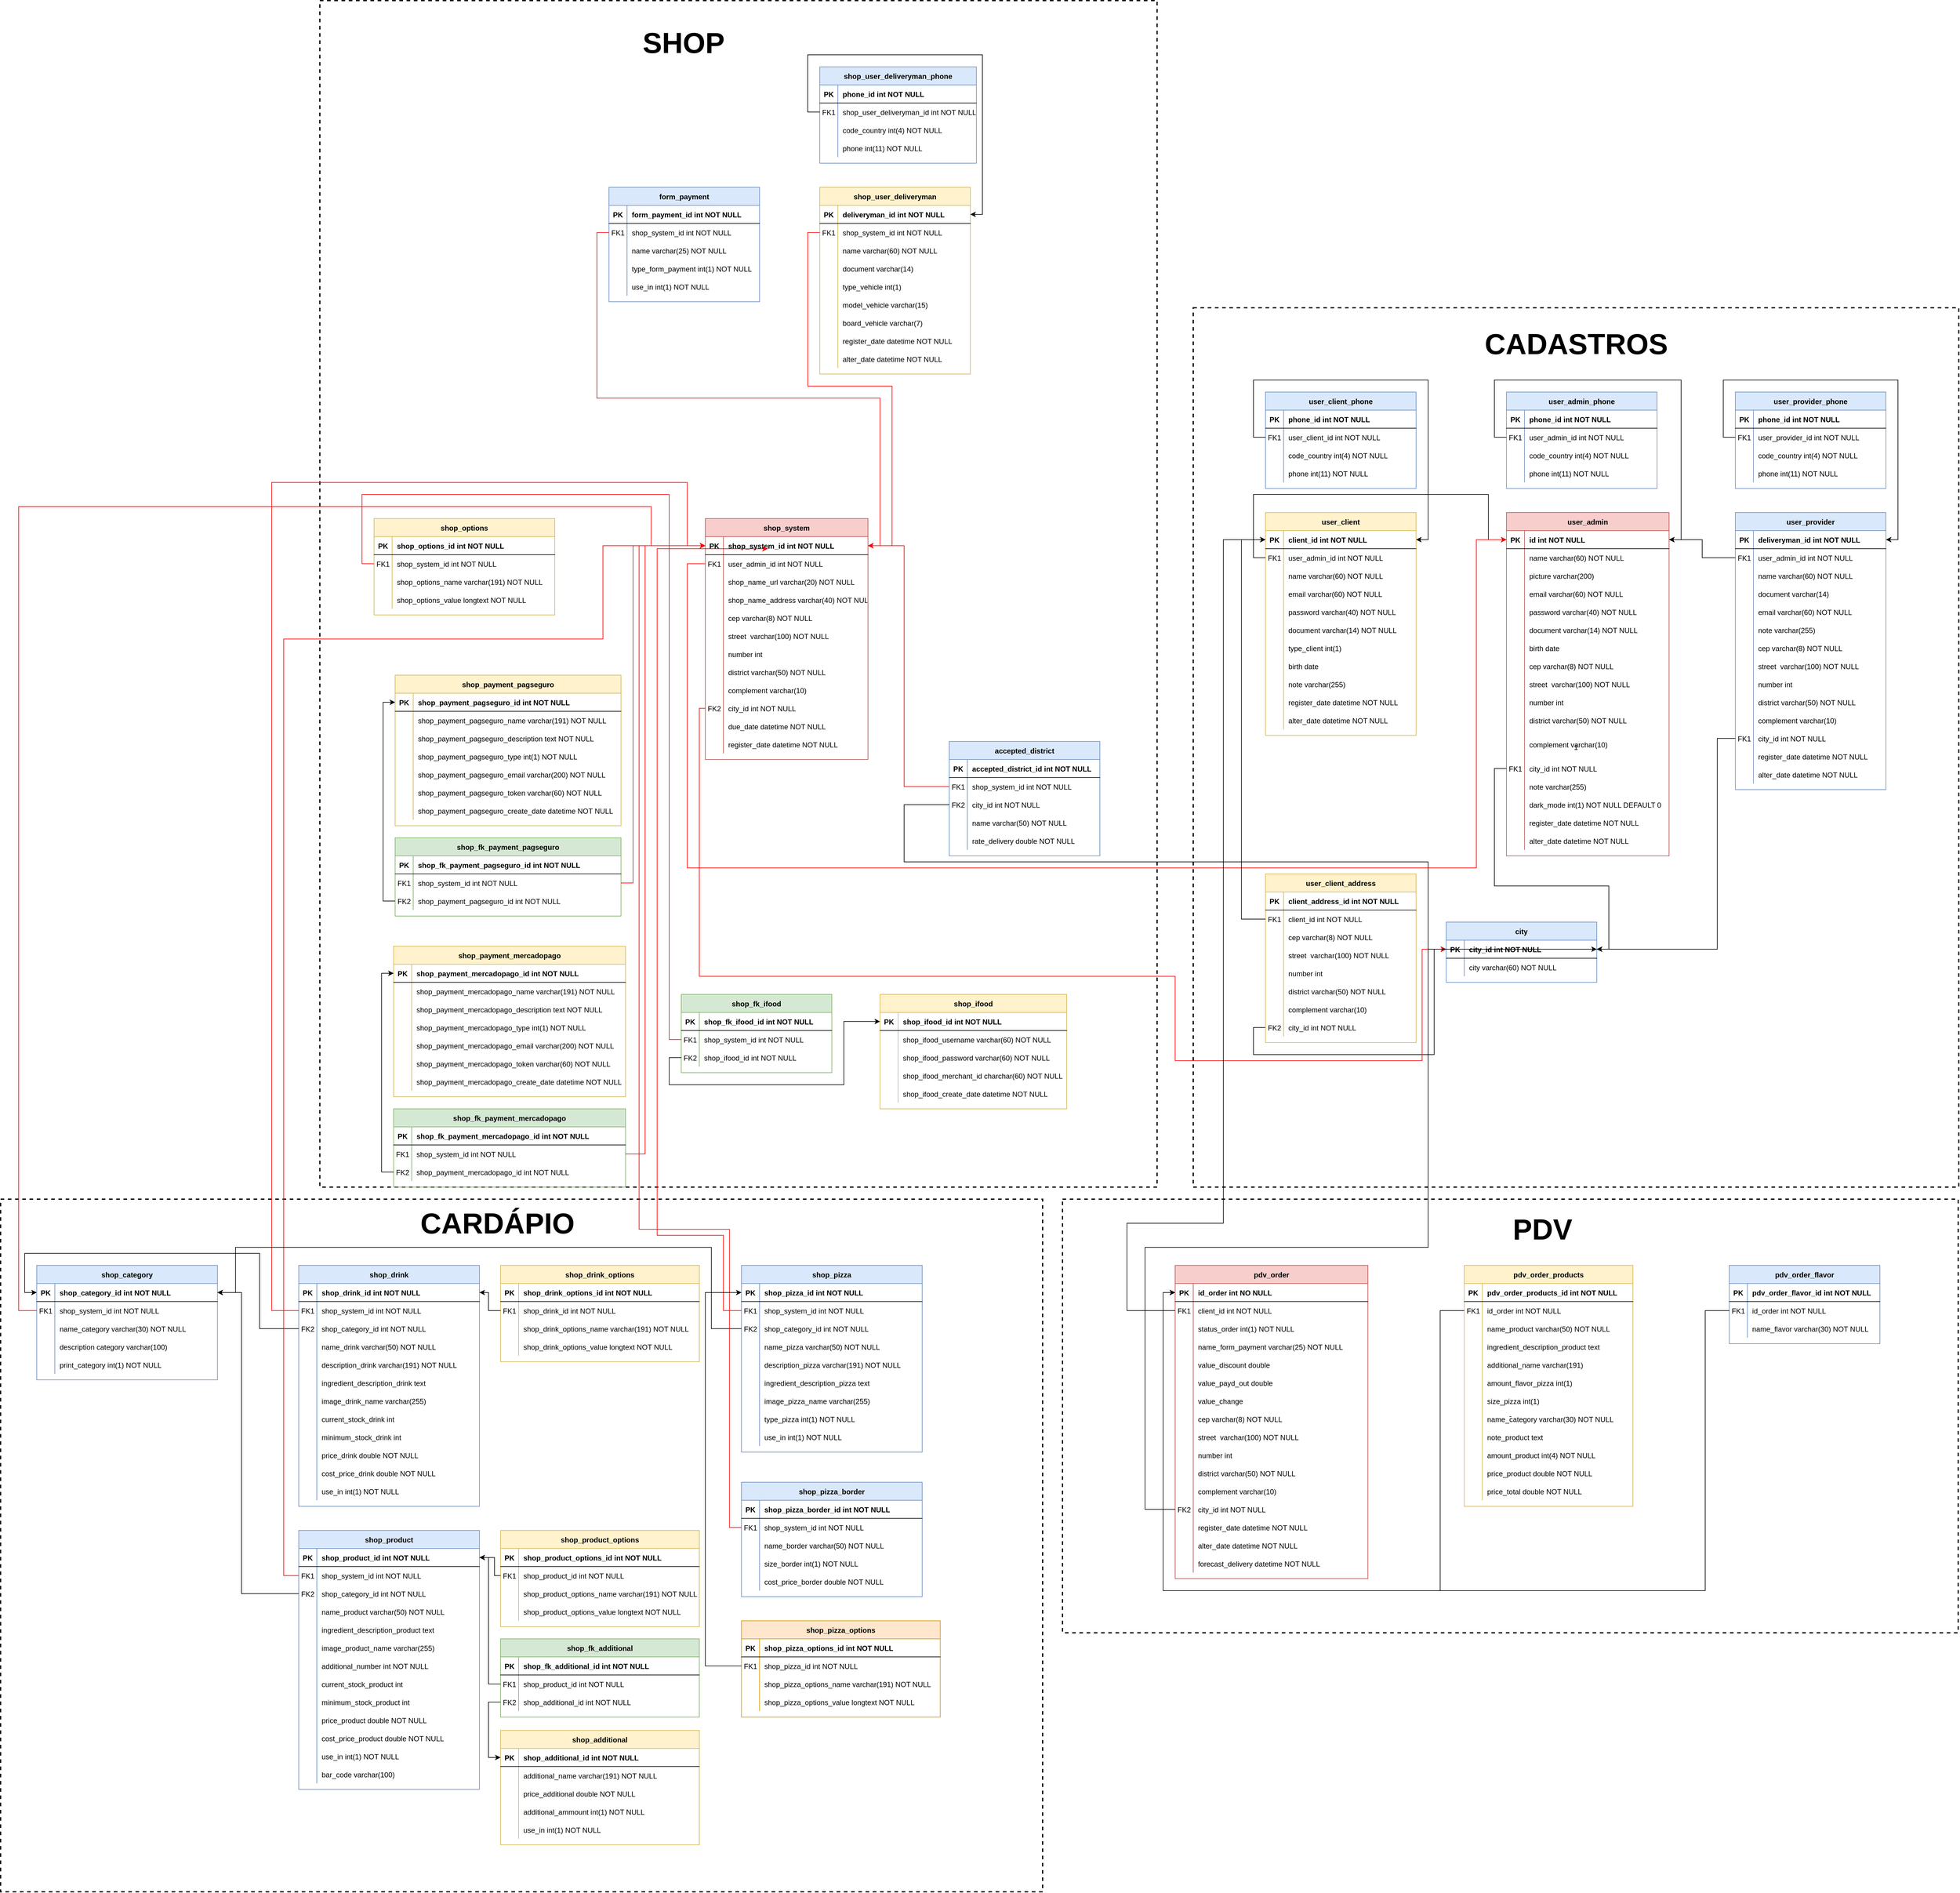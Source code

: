 <mxfile version="14.2.6" type="github">
  <diagram id="D_xxA8OrmMkoxaGB_pkV" name="Page-1">
    <mxGraphModel dx="8625" dy="4915" grid="1" gridSize="10" guides="1" tooltips="1" connect="1" arrows="1" fold="1" page="1" pageScale="1" pageWidth="827" pageHeight="1169" math="0" shadow="0">
      <root>
        <mxCell id="0" />
        <mxCell id="1" parent="0" />
        <mxCell id="rnVLdtqn24hmtSIA6h9a-164" value="" style="rounded=0;whiteSpace=wrap;html=1;fontSize=12;align=center;fillColor=none;dashed=1;strokeWidth=2;" parent="1" vertex="1">
          <mxGeometry x="-2060" y="-1500" width="1390" height="1970" as="geometry" />
        </mxCell>
        <mxCell id="xVVQPS6Q5ZMllcrzw9Yf-105" value="1" style="rounded=0;whiteSpace=wrap;html=1;fontSize=12;align=center;fillColor=none;dashed=1;strokeWidth=2;" parent="1" vertex="1">
          <mxGeometry x="-610" y="-990" width="1271" height="1460" as="geometry" />
        </mxCell>
        <mxCell id="xVVQPS6Q5ZMllcrzw9Yf-194" value="" style="rounded=0;whiteSpace=wrap;html=1;fontSize=12;align=center;fillColor=none;dashed=1;strokeWidth=2;" parent="1" vertex="1">
          <mxGeometry x="-2590" y="490" width="1730" height="1150" as="geometry" />
        </mxCell>
        <mxCell id="WwE-XTZqTUs1PnppBZ73-1" value="user_admin_phone" style="shape=table;startSize=30;container=1;collapsible=1;childLayout=tableLayout;fixedRows=1;rowLines=0;fontStyle=1;align=center;resizeLast=1;fillColor=#dae8fc;strokeColor=#6c8ebf;" parent="1" vertex="1">
          <mxGeometry x="-90" y="-850" width="250" height="160" as="geometry" />
        </mxCell>
        <mxCell id="WwE-XTZqTUs1PnppBZ73-2" value="" style="shape=partialRectangle;collapsible=0;dropTarget=0;pointerEvents=0;fillColor=none;points=[[0,0.5],[1,0.5]];portConstraint=eastwest;top=0;left=0;right=0;bottom=1;" parent="WwE-XTZqTUs1PnppBZ73-1" vertex="1">
          <mxGeometry y="30" width="250" height="30" as="geometry" />
        </mxCell>
        <mxCell id="WwE-XTZqTUs1PnppBZ73-3" value="PK" style="shape=partialRectangle;overflow=hidden;connectable=0;fillColor=none;top=0;left=0;bottom=0;right=0;fontStyle=1;" parent="WwE-XTZqTUs1PnppBZ73-2" vertex="1">
          <mxGeometry width="30" height="30" as="geometry" />
        </mxCell>
        <mxCell id="WwE-XTZqTUs1PnppBZ73-4" value="phone_id int NOT NULL " style="shape=partialRectangle;overflow=hidden;connectable=0;fillColor=none;top=0;left=0;bottom=0;right=0;align=left;spacingLeft=6;fontStyle=1;" parent="WwE-XTZqTUs1PnppBZ73-2" vertex="1">
          <mxGeometry x="30" width="220" height="30" as="geometry" />
        </mxCell>
        <mxCell id="WwE-XTZqTUs1PnppBZ73-5" value="" style="shape=partialRectangle;collapsible=0;dropTarget=0;pointerEvents=0;fillColor=none;points=[[0,0.5],[1,0.5]];portConstraint=eastwest;top=0;left=0;right=0;bottom=0;" parent="WwE-XTZqTUs1PnppBZ73-1" vertex="1">
          <mxGeometry y="60" width="250" height="30" as="geometry" />
        </mxCell>
        <mxCell id="WwE-XTZqTUs1PnppBZ73-6" value="FK1" style="shape=partialRectangle;overflow=hidden;connectable=0;fillColor=none;top=0;left=0;bottom=0;right=0;" parent="WwE-XTZqTUs1PnppBZ73-5" vertex="1">
          <mxGeometry width="30" height="30" as="geometry" />
        </mxCell>
        <mxCell id="WwE-XTZqTUs1PnppBZ73-7" value="user_admin_id int NOT NULL" style="shape=partialRectangle;overflow=hidden;connectable=0;fillColor=none;top=0;left=0;bottom=0;right=0;align=left;spacingLeft=6;" parent="WwE-XTZqTUs1PnppBZ73-5" vertex="1">
          <mxGeometry x="30" width="220" height="30" as="geometry" />
        </mxCell>
        <mxCell id="WwE-XTZqTUs1PnppBZ73-8" value="" style="shape=partialRectangle;collapsible=0;dropTarget=0;pointerEvents=0;fillColor=none;points=[[0,0.5],[1,0.5]];portConstraint=eastwest;top=0;left=0;right=0;bottom=0;" parent="WwE-XTZqTUs1PnppBZ73-1" vertex="1">
          <mxGeometry y="90" width="250" height="30" as="geometry" />
        </mxCell>
        <mxCell id="WwE-XTZqTUs1PnppBZ73-9" value="" style="shape=partialRectangle;overflow=hidden;connectable=0;fillColor=none;top=0;left=0;bottom=0;right=0;" parent="WwE-XTZqTUs1PnppBZ73-8" vertex="1">
          <mxGeometry width="30" height="30" as="geometry" />
        </mxCell>
        <mxCell id="WwE-XTZqTUs1PnppBZ73-10" value="code_country int(4) NOT NULL" style="shape=partialRectangle;overflow=hidden;connectable=0;fillColor=none;top=0;left=0;bottom=0;right=0;align=left;spacingLeft=6;" parent="WwE-XTZqTUs1PnppBZ73-8" vertex="1">
          <mxGeometry x="30" width="220" height="30" as="geometry" />
        </mxCell>
        <mxCell id="WwE-XTZqTUs1PnppBZ73-11" value="" style="shape=partialRectangle;collapsible=0;dropTarget=0;pointerEvents=0;fillColor=none;points=[[0,0.5],[1,0.5]];portConstraint=eastwest;top=0;left=0;right=0;bottom=0;" parent="WwE-XTZqTUs1PnppBZ73-1" vertex="1">
          <mxGeometry y="120" width="250" height="30" as="geometry" />
        </mxCell>
        <mxCell id="WwE-XTZqTUs1PnppBZ73-12" value="" style="shape=partialRectangle;overflow=hidden;connectable=0;fillColor=none;top=0;left=0;bottom=0;right=0;" parent="WwE-XTZqTUs1PnppBZ73-11" vertex="1">
          <mxGeometry width="30" height="30" as="geometry" />
        </mxCell>
        <mxCell id="WwE-XTZqTUs1PnppBZ73-13" value="phone int(11) NOT NULL" style="shape=partialRectangle;overflow=hidden;connectable=0;fillColor=none;top=0;left=0;bottom=0;right=0;align=left;spacingLeft=6;" parent="WwE-XTZqTUs1PnppBZ73-11" vertex="1">
          <mxGeometry x="30" width="220" height="30" as="geometry" />
        </mxCell>
        <mxCell id="WwE-XTZqTUs1PnppBZ73-14" value="user_admin" style="shape=table;startSize=30;container=1;collapsible=1;childLayout=tableLayout;fixedRows=1;rowLines=0;fontStyle=1;align=center;resizeLast=1;fillColor=#f8cecc;strokeColor=#b85450;" parent="1" vertex="1">
          <mxGeometry x="-90" y="-650" width="270" height="570.0" as="geometry" />
        </mxCell>
        <mxCell id="WwE-XTZqTUs1PnppBZ73-15" value="" style="shape=partialRectangle;collapsible=0;dropTarget=0;pointerEvents=0;fillColor=none;points=[[0,0.5],[1,0.5]];portConstraint=eastwest;top=0;left=0;right=0;bottom=1;" parent="WwE-XTZqTUs1PnppBZ73-14" vertex="1">
          <mxGeometry y="30" width="270" height="30" as="geometry" />
        </mxCell>
        <mxCell id="WwE-XTZqTUs1PnppBZ73-16" value="PK" style="shape=partialRectangle;overflow=hidden;connectable=0;fillColor=none;top=0;left=0;bottom=0;right=0;fontStyle=1;" parent="WwE-XTZqTUs1PnppBZ73-15" vertex="1">
          <mxGeometry width="30" height="30" as="geometry" />
        </mxCell>
        <mxCell id="WwE-XTZqTUs1PnppBZ73-17" value="id int NOT NULL " style="shape=partialRectangle;overflow=hidden;connectable=0;fillColor=none;top=0;left=0;bottom=0;right=0;align=left;spacingLeft=6;fontStyle=1;" parent="WwE-XTZqTUs1PnppBZ73-15" vertex="1">
          <mxGeometry x="30" width="240" height="30" as="geometry" />
        </mxCell>
        <mxCell id="WwE-XTZqTUs1PnppBZ73-18" value="" style="shape=partialRectangle;collapsible=0;dropTarget=0;pointerEvents=0;fillColor=none;points=[[0,0.5],[1,0.5]];portConstraint=eastwest;top=0;left=0;right=0;bottom=0;" parent="WwE-XTZqTUs1PnppBZ73-14" vertex="1">
          <mxGeometry y="60" width="270" height="30" as="geometry" />
        </mxCell>
        <mxCell id="WwE-XTZqTUs1PnppBZ73-19" value="" style="shape=partialRectangle;overflow=hidden;connectable=0;fillColor=none;top=0;left=0;bottom=0;right=0;" parent="WwE-XTZqTUs1PnppBZ73-18" vertex="1">
          <mxGeometry width="30" height="30" as="geometry" />
        </mxCell>
        <mxCell id="WwE-XTZqTUs1PnppBZ73-20" value="name varchar(60) NOT NULL" style="shape=partialRectangle;overflow=hidden;connectable=0;fillColor=none;top=0;left=0;bottom=0;right=0;align=left;spacingLeft=6;" parent="WwE-XTZqTUs1PnppBZ73-18" vertex="1">
          <mxGeometry x="30" width="240" height="30" as="geometry" />
        </mxCell>
        <mxCell id="WwE-XTZqTUs1PnppBZ73-21" value="" style="shape=partialRectangle;collapsible=0;dropTarget=0;pointerEvents=0;fillColor=none;points=[[0,0.5],[1,0.5]];portConstraint=eastwest;top=0;left=0;right=0;bottom=0;" parent="WwE-XTZqTUs1PnppBZ73-14" vertex="1">
          <mxGeometry y="90" width="270" height="30" as="geometry" />
        </mxCell>
        <mxCell id="WwE-XTZqTUs1PnppBZ73-22" value="" style="shape=partialRectangle;overflow=hidden;connectable=0;fillColor=none;top=0;left=0;bottom=0;right=0;" parent="WwE-XTZqTUs1PnppBZ73-21" vertex="1">
          <mxGeometry width="30" height="30" as="geometry" />
        </mxCell>
        <mxCell id="WwE-XTZqTUs1PnppBZ73-23" value="picture varchar(200)" style="shape=partialRectangle;overflow=hidden;connectable=0;fillColor=none;top=0;left=0;bottom=0;right=0;align=left;spacingLeft=6;" parent="WwE-XTZqTUs1PnppBZ73-21" vertex="1">
          <mxGeometry x="30" width="240" height="30" as="geometry" />
        </mxCell>
        <mxCell id="WwE-XTZqTUs1PnppBZ73-24" value="" style="shape=partialRectangle;collapsible=0;dropTarget=0;pointerEvents=0;fillColor=none;points=[[0,0.5],[1,0.5]];portConstraint=eastwest;top=0;left=0;right=0;bottom=0;" parent="WwE-XTZqTUs1PnppBZ73-14" vertex="1">
          <mxGeometry y="120" width="270" height="30" as="geometry" />
        </mxCell>
        <mxCell id="WwE-XTZqTUs1PnppBZ73-25" value="" style="shape=partialRectangle;overflow=hidden;connectable=0;fillColor=none;top=0;left=0;bottom=0;right=0;" parent="WwE-XTZqTUs1PnppBZ73-24" vertex="1">
          <mxGeometry width="30" height="30" as="geometry" />
        </mxCell>
        <mxCell id="WwE-XTZqTUs1PnppBZ73-26" value="email varchar(60) NOT NULL" style="shape=partialRectangle;overflow=hidden;connectable=0;fillColor=none;top=0;left=0;bottom=0;right=0;align=left;spacingLeft=6;" parent="WwE-XTZqTUs1PnppBZ73-24" vertex="1">
          <mxGeometry x="30" width="240" height="30" as="geometry" />
        </mxCell>
        <mxCell id="WwE-XTZqTUs1PnppBZ73-27" value="" style="shape=partialRectangle;collapsible=0;dropTarget=0;pointerEvents=0;fillColor=none;points=[[0,0.5],[1,0.5]];portConstraint=eastwest;top=0;left=0;right=0;bottom=0;" parent="WwE-XTZqTUs1PnppBZ73-14" vertex="1">
          <mxGeometry y="150" width="270" height="30" as="geometry" />
        </mxCell>
        <mxCell id="WwE-XTZqTUs1PnppBZ73-28" value="" style="shape=partialRectangle;overflow=hidden;connectable=0;fillColor=none;top=0;left=0;bottom=0;right=0;" parent="WwE-XTZqTUs1PnppBZ73-27" vertex="1">
          <mxGeometry width="30" height="30" as="geometry" />
        </mxCell>
        <mxCell id="WwE-XTZqTUs1PnppBZ73-29" value="password varchar(40) NOT NULL" style="shape=partialRectangle;overflow=hidden;connectable=0;fillColor=none;top=0;left=0;bottom=0;right=0;align=left;spacingLeft=6;" parent="WwE-XTZqTUs1PnppBZ73-27" vertex="1">
          <mxGeometry x="30" width="240" height="30" as="geometry" />
        </mxCell>
        <mxCell id="WwE-XTZqTUs1PnppBZ73-30" value="" style="shape=partialRectangle;collapsible=0;dropTarget=0;pointerEvents=0;fillColor=none;points=[[0,0.5],[1,0.5]];portConstraint=eastwest;top=0;left=0;right=0;bottom=0;" parent="WwE-XTZqTUs1PnppBZ73-14" vertex="1">
          <mxGeometry y="180" width="270" height="30" as="geometry" />
        </mxCell>
        <mxCell id="WwE-XTZqTUs1PnppBZ73-31" value="" style="shape=partialRectangle;overflow=hidden;connectable=0;fillColor=none;top=0;left=0;bottom=0;right=0;" parent="WwE-XTZqTUs1PnppBZ73-30" vertex="1">
          <mxGeometry width="30" height="30" as="geometry" />
        </mxCell>
        <mxCell id="WwE-XTZqTUs1PnppBZ73-32" value="document varchar(14) NOT NULL" style="shape=partialRectangle;overflow=hidden;connectable=0;fillColor=none;top=0;left=0;bottom=0;right=0;align=left;spacingLeft=6;" parent="WwE-XTZqTUs1PnppBZ73-30" vertex="1">
          <mxGeometry x="30" width="240" height="30" as="geometry" />
        </mxCell>
        <mxCell id="WwE-XTZqTUs1PnppBZ73-33" value="" style="shape=partialRectangle;collapsible=0;dropTarget=0;pointerEvents=0;fillColor=none;points=[[0,0.5],[1,0.5]];portConstraint=eastwest;top=0;left=0;right=0;bottom=0;" parent="WwE-XTZqTUs1PnppBZ73-14" vertex="1">
          <mxGeometry y="210" width="270" height="30" as="geometry" />
        </mxCell>
        <mxCell id="WwE-XTZqTUs1PnppBZ73-34" value="" style="shape=partialRectangle;overflow=hidden;connectable=0;fillColor=none;top=0;left=0;bottom=0;right=0;" parent="WwE-XTZqTUs1PnppBZ73-33" vertex="1">
          <mxGeometry width="30" height="30" as="geometry" />
        </mxCell>
        <mxCell id="WwE-XTZqTUs1PnppBZ73-35" value="birth date" style="shape=partialRectangle;overflow=hidden;connectable=0;fillColor=none;top=0;left=0;bottom=0;right=0;align=left;spacingLeft=6;" parent="WwE-XTZqTUs1PnppBZ73-33" vertex="1">
          <mxGeometry x="30" width="240" height="30" as="geometry" />
        </mxCell>
        <mxCell id="WwE-XTZqTUs1PnppBZ73-36" value="" style="shape=partialRectangle;collapsible=0;dropTarget=0;pointerEvents=0;fillColor=none;points=[[0,0.5],[1,0.5]];portConstraint=eastwest;top=0;left=0;right=0;bottom=0;" parent="WwE-XTZqTUs1PnppBZ73-14" vertex="1">
          <mxGeometry y="240" width="270" height="30" as="geometry" />
        </mxCell>
        <mxCell id="WwE-XTZqTUs1PnppBZ73-37" value="" style="shape=partialRectangle;overflow=hidden;connectable=0;fillColor=none;top=0;left=0;bottom=0;right=0;" parent="WwE-XTZqTUs1PnppBZ73-36" vertex="1">
          <mxGeometry width="30" height="30" as="geometry" />
        </mxCell>
        <mxCell id="WwE-XTZqTUs1PnppBZ73-38" value="cep varchar(8) NOT NULL" style="shape=partialRectangle;overflow=hidden;connectable=0;fillColor=none;top=0;left=0;bottom=0;right=0;align=left;spacingLeft=6;" parent="WwE-XTZqTUs1PnppBZ73-36" vertex="1">
          <mxGeometry x="30" width="240" height="30" as="geometry" />
        </mxCell>
        <mxCell id="WwE-XTZqTUs1PnppBZ73-39" value="" style="shape=partialRectangle;collapsible=0;dropTarget=0;pointerEvents=0;fillColor=none;points=[[0,0.5],[1,0.5]];portConstraint=eastwest;top=0;left=0;right=0;bottom=0;" parent="WwE-XTZqTUs1PnppBZ73-14" vertex="1">
          <mxGeometry y="270" width="270" height="30" as="geometry" />
        </mxCell>
        <mxCell id="WwE-XTZqTUs1PnppBZ73-40" value="" style="shape=partialRectangle;overflow=hidden;connectable=0;fillColor=none;top=0;left=0;bottom=0;right=0;" parent="WwE-XTZqTUs1PnppBZ73-39" vertex="1">
          <mxGeometry width="30" height="30" as="geometry" />
        </mxCell>
        <mxCell id="WwE-XTZqTUs1PnppBZ73-41" value="street  varchar(100) NOT NULL" style="shape=partialRectangle;overflow=hidden;connectable=0;fillColor=none;top=0;left=0;bottom=0;right=0;align=left;spacingLeft=6;" parent="WwE-XTZqTUs1PnppBZ73-39" vertex="1">
          <mxGeometry x="30" width="240" height="30" as="geometry" />
        </mxCell>
        <mxCell id="WwE-XTZqTUs1PnppBZ73-42" value="" style="shape=partialRectangle;collapsible=0;dropTarget=0;pointerEvents=0;fillColor=none;points=[[0,0.5],[1,0.5]];portConstraint=eastwest;top=0;left=0;right=0;bottom=0;" parent="WwE-XTZqTUs1PnppBZ73-14" vertex="1">
          <mxGeometry y="300" width="270" height="30" as="geometry" />
        </mxCell>
        <mxCell id="WwE-XTZqTUs1PnppBZ73-43" value="" style="shape=partialRectangle;overflow=hidden;connectable=0;fillColor=none;top=0;left=0;bottom=0;right=0;" parent="WwE-XTZqTUs1PnppBZ73-42" vertex="1">
          <mxGeometry width="30" height="30" as="geometry" />
        </mxCell>
        <mxCell id="WwE-XTZqTUs1PnppBZ73-44" value="number int" style="shape=partialRectangle;overflow=hidden;connectable=0;fillColor=none;top=0;left=0;bottom=0;right=0;align=left;spacingLeft=6;" parent="WwE-XTZqTUs1PnppBZ73-42" vertex="1">
          <mxGeometry x="30" width="240" height="30" as="geometry" />
        </mxCell>
        <mxCell id="WwE-XTZqTUs1PnppBZ73-45" value="" style="shape=partialRectangle;collapsible=0;dropTarget=0;pointerEvents=0;fillColor=none;points=[[0,0.5],[1,0.5]];portConstraint=eastwest;top=0;left=0;right=0;bottom=0;" parent="WwE-XTZqTUs1PnppBZ73-14" vertex="1">
          <mxGeometry y="330" width="270" height="30" as="geometry" />
        </mxCell>
        <mxCell id="WwE-XTZqTUs1PnppBZ73-46" value="" style="shape=partialRectangle;overflow=hidden;connectable=0;fillColor=none;top=0;left=0;bottom=0;right=0;" parent="WwE-XTZqTUs1PnppBZ73-45" vertex="1">
          <mxGeometry width="30" height="30" as="geometry" />
        </mxCell>
        <mxCell id="WwE-XTZqTUs1PnppBZ73-47" value="district varchar(50) NOT NULL" style="shape=partialRectangle;overflow=hidden;connectable=0;fillColor=none;top=0;left=0;bottom=0;right=0;align=left;spacingLeft=6;" parent="WwE-XTZqTUs1PnppBZ73-45" vertex="1">
          <mxGeometry x="30" width="240" height="30" as="geometry" />
        </mxCell>
        <mxCell id="WwE-XTZqTUs1PnppBZ73-48" value="" style="shape=partialRectangle;collapsible=0;dropTarget=0;pointerEvents=0;fillColor=none;points=[[0,0.5],[1,0.5]];portConstraint=eastwest;top=0;left=0;right=0;bottom=0;" parent="WwE-XTZqTUs1PnppBZ73-14" vertex="1">
          <mxGeometry y="360" width="270" height="50" as="geometry" />
        </mxCell>
        <mxCell id="WwE-XTZqTUs1PnppBZ73-49" value="" style="shape=partialRectangle;overflow=hidden;connectable=0;fillColor=none;top=0;left=0;bottom=0;right=0;" parent="WwE-XTZqTUs1PnppBZ73-48" vertex="1">
          <mxGeometry width="30" height="50" as="geometry" />
        </mxCell>
        <mxCell id="WwE-XTZqTUs1PnppBZ73-50" value="complement varchar(10) " style="shape=partialRectangle;overflow=hidden;connectable=0;fillColor=none;top=0;left=0;bottom=0;right=0;align=left;spacingLeft=6;" parent="WwE-XTZqTUs1PnppBZ73-48" vertex="1">
          <mxGeometry x="30" width="240" height="50" as="geometry" />
        </mxCell>
        <mxCell id="WwE-XTZqTUs1PnppBZ73-51" value="" style="shape=partialRectangle;collapsible=0;dropTarget=0;pointerEvents=0;fillColor=none;points=[[0,0.5],[1,0.5]];portConstraint=eastwest;top=0;left=0;right=0;bottom=0;" parent="WwE-XTZqTUs1PnppBZ73-14" vertex="1">
          <mxGeometry y="410" width="270" height="30" as="geometry" />
        </mxCell>
        <mxCell id="WwE-XTZqTUs1PnppBZ73-52" value="FK1" style="shape=partialRectangle;overflow=hidden;connectable=0;fillColor=none;top=0;left=0;bottom=0;right=0;" parent="WwE-XTZqTUs1PnppBZ73-51" vertex="1">
          <mxGeometry width="30" height="30" as="geometry" />
        </mxCell>
        <mxCell id="WwE-XTZqTUs1PnppBZ73-53" value="city_id int NOT NULL" style="shape=partialRectangle;overflow=hidden;connectable=0;fillColor=none;top=0;left=0;bottom=0;right=0;align=left;spacingLeft=6;" parent="WwE-XTZqTUs1PnppBZ73-51" vertex="1">
          <mxGeometry x="30" width="240" height="30" as="geometry" />
        </mxCell>
        <mxCell id="WwE-XTZqTUs1PnppBZ73-54" value="" style="shape=partialRectangle;collapsible=0;dropTarget=0;pointerEvents=0;fillColor=none;points=[[0,0.5],[1,0.5]];portConstraint=eastwest;top=0;left=0;right=0;bottom=0;" parent="WwE-XTZqTUs1PnppBZ73-14" vertex="1">
          <mxGeometry y="440" width="270" height="30" as="geometry" />
        </mxCell>
        <mxCell id="WwE-XTZqTUs1PnppBZ73-55" value="" style="shape=partialRectangle;overflow=hidden;connectable=0;fillColor=none;top=0;left=0;bottom=0;right=0;" parent="WwE-XTZqTUs1PnppBZ73-54" vertex="1">
          <mxGeometry width="30" height="30" as="geometry" />
        </mxCell>
        <mxCell id="WwE-XTZqTUs1PnppBZ73-56" value="note varchar(255)" style="shape=partialRectangle;overflow=hidden;connectable=0;fillColor=none;top=0;left=0;bottom=0;right=0;align=left;spacingLeft=6;" parent="WwE-XTZqTUs1PnppBZ73-54" vertex="1">
          <mxGeometry x="30" width="240" height="30" as="geometry" />
        </mxCell>
        <mxCell id="WwE-XTZqTUs1PnppBZ73-57" value="" style="shape=partialRectangle;collapsible=0;dropTarget=0;pointerEvents=0;fillColor=none;points=[[0,0.5],[1,0.5]];portConstraint=eastwest;top=0;left=0;right=0;bottom=0;" parent="WwE-XTZqTUs1PnppBZ73-14" vertex="1">
          <mxGeometry y="470" width="270" height="30" as="geometry" />
        </mxCell>
        <mxCell id="WwE-XTZqTUs1PnppBZ73-58" value="" style="shape=partialRectangle;overflow=hidden;connectable=0;fillColor=none;top=0;left=0;bottom=0;right=0;" parent="WwE-XTZqTUs1PnppBZ73-57" vertex="1">
          <mxGeometry width="30" height="30" as="geometry" />
        </mxCell>
        <mxCell id="WwE-XTZqTUs1PnppBZ73-59" value="dark_mode int(1) NOT NULL DEFAULT 0" style="shape=partialRectangle;overflow=hidden;connectable=0;fillColor=none;top=0;left=0;bottom=0;right=0;align=left;spacingLeft=6;" parent="WwE-XTZqTUs1PnppBZ73-57" vertex="1">
          <mxGeometry x="30" width="240" height="30" as="geometry" />
        </mxCell>
        <mxCell id="WwE-XTZqTUs1PnppBZ73-60" value="" style="shape=partialRectangle;collapsible=0;dropTarget=0;pointerEvents=0;fillColor=none;points=[[0,0.5],[1,0.5]];portConstraint=eastwest;top=0;left=0;right=0;bottom=0;" parent="WwE-XTZqTUs1PnppBZ73-14" vertex="1">
          <mxGeometry y="500" width="270" height="30" as="geometry" />
        </mxCell>
        <mxCell id="WwE-XTZqTUs1PnppBZ73-61" value="" style="shape=partialRectangle;overflow=hidden;connectable=0;fillColor=none;top=0;left=0;bottom=0;right=0;" parent="WwE-XTZqTUs1PnppBZ73-60" vertex="1">
          <mxGeometry width="30" height="30" as="geometry" />
        </mxCell>
        <mxCell id="WwE-XTZqTUs1PnppBZ73-62" value="register_date datetime NOT NULL" style="shape=partialRectangle;overflow=hidden;connectable=0;fillColor=none;top=0;left=0;bottom=0;right=0;align=left;spacingLeft=6;" parent="WwE-XTZqTUs1PnppBZ73-60" vertex="1">
          <mxGeometry x="30" width="240" height="30" as="geometry" />
        </mxCell>
        <mxCell id="WwE-XTZqTUs1PnppBZ73-63" value="" style="shape=partialRectangle;collapsible=0;dropTarget=0;pointerEvents=0;fillColor=none;points=[[0,0.5],[1,0.5]];portConstraint=eastwest;top=0;left=0;right=0;bottom=0;" parent="WwE-XTZqTUs1PnppBZ73-14" vertex="1">
          <mxGeometry y="530" width="270" height="30" as="geometry" />
        </mxCell>
        <mxCell id="WwE-XTZqTUs1PnppBZ73-64" value="" style="shape=partialRectangle;overflow=hidden;connectable=0;fillColor=none;top=0;left=0;bottom=0;right=0;" parent="WwE-XTZqTUs1PnppBZ73-63" vertex="1">
          <mxGeometry width="30" height="30" as="geometry" />
        </mxCell>
        <mxCell id="WwE-XTZqTUs1PnppBZ73-65" value="alter_date datetime NOT NULL" style="shape=partialRectangle;overflow=hidden;connectable=0;fillColor=none;top=0;left=0;bottom=0;right=0;align=left;spacingLeft=6;" parent="WwE-XTZqTUs1PnppBZ73-63" vertex="1">
          <mxGeometry x="30" width="240" height="30" as="geometry" />
        </mxCell>
        <mxCell id="WwE-XTZqTUs1PnppBZ73-66" value="shop_user_deliveryman" style="shape=table;startSize=30;container=1;collapsible=1;childLayout=tableLayout;fixedRows=1;rowLines=0;fontStyle=1;align=center;resizeLast=1;fillColor=#fff2cc;strokeColor=#d6b656;" parent="1" vertex="1">
          <mxGeometry x="-1230" y="-1190" width="250" height="310" as="geometry" />
        </mxCell>
        <mxCell id="WwE-XTZqTUs1PnppBZ73-67" value="" style="shape=partialRectangle;collapsible=0;dropTarget=0;pointerEvents=0;fillColor=none;points=[[0,0.5],[1,0.5]];portConstraint=eastwest;top=0;left=0;right=0;bottom=1;" parent="WwE-XTZqTUs1PnppBZ73-66" vertex="1">
          <mxGeometry y="30" width="250" height="30" as="geometry" />
        </mxCell>
        <mxCell id="WwE-XTZqTUs1PnppBZ73-68" value="PK" style="shape=partialRectangle;overflow=hidden;connectable=0;fillColor=none;top=0;left=0;bottom=0;right=0;fontStyle=1;" parent="WwE-XTZqTUs1PnppBZ73-67" vertex="1">
          <mxGeometry width="30" height="30" as="geometry" />
        </mxCell>
        <mxCell id="WwE-XTZqTUs1PnppBZ73-69" value="deliveryman_id int NOT NULL " style="shape=partialRectangle;overflow=hidden;connectable=0;fillColor=none;top=0;left=0;bottom=0;right=0;align=left;spacingLeft=6;fontStyle=1;" parent="WwE-XTZqTUs1PnppBZ73-67" vertex="1">
          <mxGeometry x="30" width="220" height="30" as="geometry" />
        </mxCell>
        <mxCell id="WwE-XTZqTUs1PnppBZ73-70" value="" style="shape=partialRectangle;collapsible=0;dropTarget=0;pointerEvents=0;fillColor=none;points=[[0,0.5],[1,0.5]];portConstraint=eastwest;top=0;left=0;right=0;bottom=0;" parent="WwE-XTZqTUs1PnppBZ73-66" vertex="1">
          <mxGeometry y="60" width="250" height="30" as="geometry" />
        </mxCell>
        <mxCell id="WwE-XTZqTUs1PnppBZ73-71" value="FK1" style="shape=partialRectangle;overflow=hidden;connectable=0;fillColor=none;top=0;left=0;bottom=0;right=0;" parent="WwE-XTZqTUs1PnppBZ73-70" vertex="1">
          <mxGeometry width="30" height="30" as="geometry" />
        </mxCell>
        <mxCell id="WwE-XTZqTUs1PnppBZ73-72" value="shop_system_id int NOT NULL " style="shape=partialRectangle;overflow=hidden;connectable=0;fillColor=none;top=0;left=0;bottom=0;right=0;align=left;spacingLeft=6;" parent="WwE-XTZqTUs1PnppBZ73-70" vertex="1">
          <mxGeometry x="30" width="220" height="30" as="geometry" />
        </mxCell>
        <mxCell id="WwE-XTZqTUs1PnppBZ73-73" value="" style="shape=partialRectangle;collapsible=0;dropTarget=0;pointerEvents=0;fillColor=none;points=[[0,0.5],[1,0.5]];portConstraint=eastwest;top=0;left=0;right=0;bottom=0;" parent="WwE-XTZqTUs1PnppBZ73-66" vertex="1">
          <mxGeometry y="90" width="250" height="30" as="geometry" />
        </mxCell>
        <mxCell id="WwE-XTZqTUs1PnppBZ73-74" value="" style="shape=partialRectangle;overflow=hidden;connectable=0;fillColor=none;top=0;left=0;bottom=0;right=0;" parent="WwE-XTZqTUs1PnppBZ73-73" vertex="1">
          <mxGeometry width="30" height="30" as="geometry" />
        </mxCell>
        <mxCell id="WwE-XTZqTUs1PnppBZ73-75" value="name varchar(60) NOT NULL" style="shape=partialRectangle;overflow=hidden;connectable=0;fillColor=none;top=0;left=0;bottom=0;right=0;align=left;spacingLeft=6;" parent="WwE-XTZqTUs1PnppBZ73-73" vertex="1">
          <mxGeometry x="30" width="220" height="30" as="geometry" />
        </mxCell>
        <mxCell id="WwE-XTZqTUs1PnppBZ73-76" value="" style="shape=partialRectangle;collapsible=0;dropTarget=0;pointerEvents=0;fillColor=none;points=[[0,0.5],[1,0.5]];portConstraint=eastwest;top=0;left=0;right=0;bottom=0;" parent="WwE-XTZqTUs1PnppBZ73-66" vertex="1">
          <mxGeometry y="120" width="250" height="30" as="geometry" />
        </mxCell>
        <mxCell id="WwE-XTZqTUs1PnppBZ73-77" value="" style="shape=partialRectangle;overflow=hidden;connectable=0;fillColor=none;top=0;left=0;bottom=0;right=0;" parent="WwE-XTZqTUs1PnppBZ73-76" vertex="1">
          <mxGeometry width="30" height="30" as="geometry" />
        </mxCell>
        <mxCell id="WwE-XTZqTUs1PnppBZ73-78" value="document varchar(14)" style="shape=partialRectangle;overflow=hidden;connectable=0;fillColor=none;top=0;left=0;bottom=0;right=0;align=left;spacingLeft=6;" parent="WwE-XTZqTUs1PnppBZ73-76" vertex="1">
          <mxGeometry x="30" width="220" height="30" as="geometry" />
        </mxCell>
        <mxCell id="WwE-XTZqTUs1PnppBZ73-79" value="" style="shape=partialRectangle;collapsible=0;dropTarget=0;pointerEvents=0;fillColor=none;points=[[0,0.5],[1,0.5]];portConstraint=eastwest;top=0;left=0;right=0;bottom=0;" parent="WwE-XTZqTUs1PnppBZ73-66" vertex="1">
          <mxGeometry y="150" width="250" height="30" as="geometry" />
        </mxCell>
        <mxCell id="WwE-XTZqTUs1PnppBZ73-80" value="" style="shape=partialRectangle;overflow=hidden;connectable=0;fillColor=none;top=0;left=0;bottom=0;right=0;" parent="WwE-XTZqTUs1PnppBZ73-79" vertex="1">
          <mxGeometry width="30" height="30" as="geometry" />
        </mxCell>
        <mxCell id="WwE-XTZqTUs1PnppBZ73-81" value="type_vehicle int(1)" style="shape=partialRectangle;overflow=hidden;connectable=0;fillColor=none;top=0;left=0;bottom=0;right=0;align=left;spacingLeft=6;" parent="WwE-XTZqTUs1PnppBZ73-79" vertex="1">
          <mxGeometry x="30" width="220" height="30" as="geometry" />
        </mxCell>
        <mxCell id="WwE-XTZqTUs1PnppBZ73-82" value="" style="shape=partialRectangle;collapsible=0;dropTarget=0;pointerEvents=0;fillColor=none;points=[[0,0.5],[1,0.5]];portConstraint=eastwest;top=0;left=0;right=0;bottom=0;" parent="WwE-XTZqTUs1PnppBZ73-66" vertex="1">
          <mxGeometry y="180" width="250" height="30" as="geometry" />
        </mxCell>
        <mxCell id="WwE-XTZqTUs1PnppBZ73-83" value="" style="shape=partialRectangle;overflow=hidden;connectable=0;fillColor=none;top=0;left=0;bottom=0;right=0;" parent="WwE-XTZqTUs1PnppBZ73-82" vertex="1">
          <mxGeometry width="30" height="30" as="geometry" />
        </mxCell>
        <mxCell id="WwE-XTZqTUs1PnppBZ73-84" value="model_vehicle varchar(15)" style="shape=partialRectangle;overflow=hidden;connectable=0;fillColor=none;top=0;left=0;bottom=0;right=0;align=left;spacingLeft=6;" parent="WwE-XTZqTUs1PnppBZ73-82" vertex="1">
          <mxGeometry x="30" width="220" height="30" as="geometry" />
        </mxCell>
        <mxCell id="WwE-XTZqTUs1PnppBZ73-85" value="" style="shape=partialRectangle;collapsible=0;dropTarget=0;pointerEvents=0;fillColor=none;points=[[0,0.5],[1,0.5]];portConstraint=eastwest;top=0;left=0;right=0;bottom=0;" parent="WwE-XTZqTUs1PnppBZ73-66" vertex="1">
          <mxGeometry y="210" width="250" height="30" as="geometry" />
        </mxCell>
        <mxCell id="WwE-XTZqTUs1PnppBZ73-86" value="" style="shape=partialRectangle;overflow=hidden;connectable=0;fillColor=none;top=0;left=0;bottom=0;right=0;" parent="WwE-XTZqTUs1PnppBZ73-85" vertex="1">
          <mxGeometry width="30" height="30" as="geometry" />
        </mxCell>
        <mxCell id="WwE-XTZqTUs1PnppBZ73-87" value="board_vehicle varchar(7)" style="shape=partialRectangle;overflow=hidden;connectable=0;fillColor=none;top=0;left=0;bottom=0;right=0;align=left;spacingLeft=6;" parent="WwE-XTZqTUs1PnppBZ73-85" vertex="1">
          <mxGeometry x="30" width="220" height="30" as="geometry" />
        </mxCell>
        <mxCell id="WwE-XTZqTUs1PnppBZ73-88" value="" style="shape=partialRectangle;collapsible=0;dropTarget=0;pointerEvents=0;fillColor=none;points=[[0,0.5],[1,0.5]];portConstraint=eastwest;top=0;left=0;right=0;bottom=0;" parent="WwE-XTZqTUs1PnppBZ73-66" vertex="1">
          <mxGeometry y="240" width="250" height="30" as="geometry" />
        </mxCell>
        <mxCell id="WwE-XTZqTUs1PnppBZ73-89" value="" style="shape=partialRectangle;overflow=hidden;connectable=0;fillColor=none;top=0;left=0;bottom=0;right=0;" parent="WwE-XTZqTUs1PnppBZ73-88" vertex="1">
          <mxGeometry width="30" height="30" as="geometry" />
        </mxCell>
        <mxCell id="WwE-XTZqTUs1PnppBZ73-90" value="register_date datetime NOT NULL" style="shape=partialRectangle;overflow=hidden;connectable=0;fillColor=none;top=0;left=0;bottom=0;right=0;align=left;spacingLeft=6;" parent="WwE-XTZqTUs1PnppBZ73-88" vertex="1">
          <mxGeometry x="30" width="220" height="30" as="geometry" />
        </mxCell>
        <mxCell id="WwE-XTZqTUs1PnppBZ73-91" value="" style="shape=partialRectangle;collapsible=0;dropTarget=0;pointerEvents=0;fillColor=none;points=[[0,0.5],[1,0.5]];portConstraint=eastwest;top=0;left=0;right=0;bottom=0;" parent="WwE-XTZqTUs1PnppBZ73-66" vertex="1">
          <mxGeometry y="270" width="250" height="30" as="geometry" />
        </mxCell>
        <mxCell id="WwE-XTZqTUs1PnppBZ73-92" value="" style="shape=partialRectangle;overflow=hidden;connectable=0;fillColor=none;top=0;left=0;bottom=0;right=0;" parent="WwE-XTZqTUs1PnppBZ73-91" vertex="1">
          <mxGeometry width="30" height="30" as="geometry" />
        </mxCell>
        <mxCell id="WwE-XTZqTUs1PnppBZ73-93" value="alter_date datetime NOT NULL" style="shape=partialRectangle;overflow=hidden;connectable=0;fillColor=none;top=0;left=0;bottom=0;right=0;align=left;spacingLeft=6;" parent="WwE-XTZqTUs1PnppBZ73-91" vertex="1">
          <mxGeometry x="30" width="220" height="30" as="geometry" />
        </mxCell>
        <mxCell id="WwE-XTZqTUs1PnppBZ73-94" value="shop_user_deliveryman_phone" style="shape=table;startSize=30;container=1;collapsible=1;childLayout=tableLayout;fixedRows=1;rowLines=0;fontStyle=1;align=center;resizeLast=1;fillColor=#dae8fc;strokeColor=#6c8ebf;" parent="1" vertex="1">
          <mxGeometry x="-1230" y="-1390" width="260" height="160" as="geometry" />
        </mxCell>
        <mxCell id="WwE-XTZqTUs1PnppBZ73-95" value="" style="shape=partialRectangle;collapsible=0;dropTarget=0;pointerEvents=0;fillColor=none;points=[[0,0.5],[1,0.5]];portConstraint=eastwest;top=0;left=0;right=0;bottom=1;" parent="WwE-XTZqTUs1PnppBZ73-94" vertex="1">
          <mxGeometry y="30" width="260" height="30" as="geometry" />
        </mxCell>
        <mxCell id="WwE-XTZqTUs1PnppBZ73-96" value="PK" style="shape=partialRectangle;overflow=hidden;connectable=0;fillColor=none;top=0;left=0;bottom=0;right=0;fontStyle=1;" parent="WwE-XTZqTUs1PnppBZ73-95" vertex="1">
          <mxGeometry width="30" height="30" as="geometry" />
        </mxCell>
        <mxCell id="WwE-XTZqTUs1PnppBZ73-97" value="phone_id int NOT NULL " style="shape=partialRectangle;overflow=hidden;connectable=0;fillColor=none;top=0;left=0;bottom=0;right=0;align=left;spacingLeft=6;fontStyle=1;" parent="WwE-XTZqTUs1PnppBZ73-95" vertex="1">
          <mxGeometry x="30" width="230" height="30" as="geometry" />
        </mxCell>
        <mxCell id="WwE-XTZqTUs1PnppBZ73-98" value="" style="shape=partialRectangle;collapsible=0;dropTarget=0;pointerEvents=0;fillColor=none;points=[[0,0.5],[1,0.5]];portConstraint=eastwest;top=0;left=0;right=0;bottom=0;" parent="WwE-XTZqTUs1PnppBZ73-94" vertex="1">
          <mxGeometry y="60" width="260" height="30" as="geometry" />
        </mxCell>
        <mxCell id="WwE-XTZqTUs1PnppBZ73-99" value="FK1" style="shape=partialRectangle;overflow=hidden;connectable=0;fillColor=none;top=0;left=0;bottom=0;right=0;" parent="WwE-XTZqTUs1PnppBZ73-98" vertex="1">
          <mxGeometry width="30" height="30" as="geometry" />
        </mxCell>
        <mxCell id="WwE-XTZqTUs1PnppBZ73-100" value="shop_user_deliveryman_id int NOT NULL" style="shape=partialRectangle;overflow=hidden;connectable=0;fillColor=none;top=0;left=0;bottom=0;right=0;align=left;spacingLeft=6;" parent="WwE-XTZqTUs1PnppBZ73-98" vertex="1">
          <mxGeometry x="30" width="230" height="30" as="geometry" />
        </mxCell>
        <mxCell id="WwE-XTZqTUs1PnppBZ73-101" value="" style="shape=partialRectangle;collapsible=0;dropTarget=0;pointerEvents=0;fillColor=none;points=[[0,0.5],[1,0.5]];portConstraint=eastwest;top=0;left=0;right=0;bottom=0;" parent="WwE-XTZqTUs1PnppBZ73-94" vertex="1">
          <mxGeometry y="90" width="260" height="30" as="geometry" />
        </mxCell>
        <mxCell id="WwE-XTZqTUs1PnppBZ73-102" value="" style="shape=partialRectangle;overflow=hidden;connectable=0;fillColor=none;top=0;left=0;bottom=0;right=0;" parent="WwE-XTZqTUs1PnppBZ73-101" vertex="1">
          <mxGeometry width="30" height="30" as="geometry" />
        </mxCell>
        <mxCell id="WwE-XTZqTUs1PnppBZ73-103" value="code_country int(4) NOT NULL" style="shape=partialRectangle;overflow=hidden;connectable=0;fillColor=none;top=0;left=0;bottom=0;right=0;align=left;spacingLeft=6;" parent="WwE-XTZqTUs1PnppBZ73-101" vertex="1">
          <mxGeometry x="30" width="230" height="30" as="geometry" />
        </mxCell>
        <mxCell id="WwE-XTZqTUs1PnppBZ73-104" value="" style="shape=partialRectangle;collapsible=0;dropTarget=0;pointerEvents=0;fillColor=none;points=[[0,0.5],[1,0.5]];portConstraint=eastwest;top=0;left=0;right=0;bottom=0;" parent="WwE-XTZqTUs1PnppBZ73-94" vertex="1">
          <mxGeometry y="120" width="260" height="30" as="geometry" />
        </mxCell>
        <mxCell id="WwE-XTZqTUs1PnppBZ73-105" value="" style="shape=partialRectangle;overflow=hidden;connectable=0;fillColor=none;top=0;left=0;bottom=0;right=0;" parent="WwE-XTZqTUs1PnppBZ73-104" vertex="1">
          <mxGeometry width="30" height="30" as="geometry" />
        </mxCell>
        <mxCell id="WwE-XTZqTUs1PnppBZ73-106" value="phone int(11) NOT NULL" style="shape=partialRectangle;overflow=hidden;connectable=0;fillColor=none;top=0;left=0;bottom=0;right=0;align=left;spacingLeft=6;" parent="WwE-XTZqTUs1PnppBZ73-104" vertex="1">
          <mxGeometry x="30" width="230" height="30" as="geometry" />
        </mxCell>
        <mxCell id="WwE-XTZqTUs1PnppBZ73-107" value="user_client_phone" style="shape=table;startSize=30;container=1;collapsible=1;childLayout=tableLayout;fixedRows=1;rowLines=0;fontStyle=1;align=center;resizeLast=1;fillColor=#dae8fc;strokeColor=#6c8ebf;" parent="1" vertex="1">
          <mxGeometry x="-490" y="-850" width="250" height="160" as="geometry" />
        </mxCell>
        <mxCell id="WwE-XTZqTUs1PnppBZ73-108" value="" style="shape=partialRectangle;collapsible=0;dropTarget=0;pointerEvents=0;fillColor=none;points=[[0,0.5],[1,0.5]];portConstraint=eastwest;top=0;left=0;right=0;bottom=1;" parent="WwE-XTZqTUs1PnppBZ73-107" vertex="1">
          <mxGeometry y="30" width="250" height="30" as="geometry" />
        </mxCell>
        <mxCell id="WwE-XTZqTUs1PnppBZ73-109" value="PK" style="shape=partialRectangle;overflow=hidden;connectable=0;fillColor=none;top=0;left=0;bottom=0;right=0;fontStyle=1;" parent="WwE-XTZqTUs1PnppBZ73-108" vertex="1">
          <mxGeometry width="30" height="30" as="geometry" />
        </mxCell>
        <mxCell id="WwE-XTZqTUs1PnppBZ73-110" value="phone_id int NOT NULL " style="shape=partialRectangle;overflow=hidden;connectable=0;fillColor=none;top=0;left=0;bottom=0;right=0;align=left;spacingLeft=6;fontStyle=1;" parent="WwE-XTZqTUs1PnppBZ73-108" vertex="1">
          <mxGeometry x="30" width="220" height="30" as="geometry" />
        </mxCell>
        <mxCell id="WwE-XTZqTUs1PnppBZ73-111" value="" style="shape=partialRectangle;collapsible=0;dropTarget=0;pointerEvents=0;fillColor=none;points=[[0,0.5],[1,0.5]];portConstraint=eastwest;top=0;left=0;right=0;bottom=0;" parent="WwE-XTZqTUs1PnppBZ73-107" vertex="1">
          <mxGeometry y="60" width="250" height="30" as="geometry" />
        </mxCell>
        <mxCell id="WwE-XTZqTUs1PnppBZ73-112" value="FK1" style="shape=partialRectangle;overflow=hidden;connectable=0;fillColor=none;top=0;left=0;bottom=0;right=0;" parent="WwE-XTZqTUs1PnppBZ73-111" vertex="1">
          <mxGeometry width="30" height="30" as="geometry" />
        </mxCell>
        <mxCell id="WwE-XTZqTUs1PnppBZ73-113" value="user_client_id int NOT NULL" style="shape=partialRectangle;overflow=hidden;connectable=0;fillColor=none;top=0;left=0;bottom=0;right=0;align=left;spacingLeft=6;" parent="WwE-XTZqTUs1PnppBZ73-111" vertex="1">
          <mxGeometry x="30" width="220" height="30" as="geometry" />
        </mxCell>
        <mxCell id="WwE-XTZqTUs1PnppBZ73-114" value="" style="shape=partialRectangle;collapsible=0;dropTarget=0;pointerEvents=0;fillColor=none;points=[[0,0.5],[1,0.5]];portConstraint=eastwest;top=0;left=0;right=0;bottom=0;" parent="WwE-XTZqTUs1PnppBZ73-107" vertex="1">
          <mxGeometry y="90" width="250" height="30" as="geometry" />
        </mxCell>
        <mxCell id="WwE-XTZqTUs1PnppBZ73-115" value="" style="shape=partialRectangle;overflow=hidden;connectable=0;fillColor=none;top=0;left=0;bottom=0;right=0;" parent="WwE-XTZqTUs1PnppBZ73-114" vertex="1">
          <mxGeometry width="30" height="30" as="geometry" />
        </mxCell>
        <mxCell id="WwE-XTZqTUs1PnppBZ73-116" value="code_country int(4) NOT NULL" style="shape=partialRectangle;overflow=hidden;connectable=0;fillColor=none;top=0;left=0;bottom=0;right=0;align=left;spacingLeft=6;" parent="WwE-XTZqTUs1PnppBZ73-114" vertex="1">
          <mxGeometry x="30" width="220" height="30" as="geometry" />
        </mxCell>
        <mxCell id="WwE-XTZqTUs1PnppBZ73-117" value="" style="shape=partialRectangle;collapsible=0;dropTarget=0;pointerEvents=0;fillColor=none;points=[[0,0.5],[1,0.5]];portConstraint=eastwest;top=0;left=0;right=0;bottom=0;" parent="WwE-XTZqTUs1PnppBZ73-107" vertex="1">
          <mxGeometry y="120" width="250" height="30" as="geometry" />
        </mxCell>
        <mxCell id="WwE-XTZqTUs1PnppBZ73-118" value="" style="shape=partialRectangle;overflow=hidden;connectable=0;fillColor=none;top=0;left=0;bottom=0;right=0;" parent="WwE-XTZqTUs1PnppBZ73-117" vertex="1">
          <mxGeometry width="30" height="30" as="geometry" />
        </mxCell>
        <mxCell id="WwE-XTZqTUs1PnppBZ73-119" value="phone int(11) NOT NULL" style="shape=partialRectangle;overflow=hidden;connectable=0;fillColor=none;top=0;left=0;bottom=0;right=0;align=left;spacingLeft=6;" parent="WwE-XTZqTUs1PnppBZ73-117" vertex="1">
          <mxGeometry x="30" width="220" height="30" as="geometry" />
        </mxCell>
        <mxCell id="WwE-XTZqTUs1PnppBZ73-120" value="user_client" style="shape=table;startSize=30;container=1;collapsible=1;childLayout=tableLayout;fixedRows=1;rowLines=0;fontStyle=1;align=center;resizeLast=1;fillColor=#fff2cc;strokeColor=#d6b656;" parent="1" vertex="1">
          <mxGeometry x="-490" y="-650" width="250" height="370" as="geometry" />
        </mxCell>
        <mxCell id="WwE-XTZqTUs1PnppBZ73-121" value="" style="shape=partialRectangle;collapsible=0;dropTarget=0;pointerEvents=0;fillColor=none;points=[[0,0.5],[1,0.5]];portConstraint=eastwest;top=0;left=0;right=0;bottom=1;" parent="WwE-XTZqTUs1PnppBZ73-120" vertex="1">
          <mxGeometry y="30" width="250" height="30" as="geometry" />
        </mxCell>
        <mxCell id="WwE-XTZqTUs1PnppBZ73-122" value="PK" style="shape=partialRectangle;overflow=hidden;connectable=0;fillColor=none;top=0;left=0;bottom=0;right=0;fontStyle=1;" parent="WwE-XTZqTUs1PnppBZ73-121" vertex="1">
          <mxGeometry width="30" height="30" as="geometry" />
        </mxCell>
        <mxCell id="WwE-XTZqTUs1PnppBZ73-123" value="client_id int NOT NULL " style="shape=partialRectangle;overflow=hidden;connectable=0;fillColor=none;top=0;left=0;bottom=0;right=0;align=left;spacingLeft=6;fontStyle=1;" parent="WwE-XTZqTUs1PnppBZ73-121" vertex="1">
          <mxGeometry x="30" width="220" height="30" as="geometry" />
        </mxCell>
        <mxCell id="WwE-XTZqTUs1PnppBZ73-124" value="" style="shape=partialRectangle;collapsible=0;dropTarget=0;pointerEvents=0;fillColor=none;points=[[0,0.5],[1,0.5]];portConstraint=eastwest;top=0;left=0;right=0;bottom=0;" parent="WwE-XTZqTUs1PnppBZ73-120" vertex="1">
          <mxGeometry y="60" width="250" height="30" as="geometry" />
        </mxCell>
        <mxCell id="WwE-XTZqTUs1PnppBZ73-125" value="FK1" style="shape=partialRectangle;overflow=hidden;connectable=0;fillColor=none;top=0;left=0;bottom=0;right=0;" parent="WwE-XTZqTUs1PnppBZ73-124" vertex="1">
          <mxGeometry width="30" height="30" as="geometry" />
        </mxCell>
        <mxCell id="WwE-XTZqTUs1PnppBZ73-126" value="user_admin_id int NOT NULL" style="shape=partialRectangle;overflow=hidden;connectable=0;fillColor=none;top=0;left=0;bottom=0;right=0;align=left;spacingLeft=6;" parent="WwE-XTZqTUs1PnppBZ73-124" vertex="1">
          <mxGeometry x="30" width="220" height="30" as="geometry" />
        </mxCell>
        <mxCell id="WwE-XTZqTUs1PnppBZ73-127" value="" style="shape=partialRectangle;collapsible=0;dropTarget=0;pointerEvents=0;fillColor=none;points=[[0,0.5],[1,0.5]];portConstraint=eastwest;top=0;left=0;right=0;bottom=0;" parent="WwE-XTZqTUs1PnppBZ73-120" vertex="1">
          <mxGeometry y="90" width="250" height="30" as="geometry" />
        </mxCell>
        <mxCell id="WwE-XTZqTUs1PnppBZ73-128" value="" style="shape=partialRectangle;overflow=hidden;connectable=0;fillColor=none;top=0;left=0;bottom=0;right=0;" parent="WwE-XTZqTUs1PnppBZ73-127" vertex="1">
          <mxGeometry width="30" height="30" as="geometry" />
        </mxCell>
        <mxCell id="WwE-XTZqTUs1PnppBZ73-129" value="name varchar(60) NOT NULL" style="shape=partialRectangle;overflow=hidden;connectable=0;fillColor=none;top=0;left=0;bottom=0;right=0;align=left;spacingLeft=6;" parent="WwE-XTZqTUs1PnppBZ73-127" vertex="1">
          <mxGeometry x="30" width="220" height="30" as="geometry" />
        </mxCell>
        <mxCell id="WwE-XTZqTUs1PnppBZ73-130" value="" style="shape=partialRectangle;collapsible=0;dropTarget=0;pointerEvents=0;fillColor=none;points=[[0,0.5],[1,0.5]];portConstraint=eastwest;top=0;left=0;right=0;bottom=0;" parent="WwE-XTZqTUs1PnppBZ73-120" vertex="1">
          <mxGeometry y="120" width="250" height="30" as="geometry" />
        </mxCell>
        <mxCell id="WwE-XTZqTUs1PnppBZ73-131" value="" style="shape=partialRectangle;overflow=hidden;connectable=0;fillColor=none;top=0;left=0;bottom=0;right=0;" parent="WwE-XTZqTUs1PnppBZ73-130" vertex="1">
          <mxGeometry width="30" height="30" as="geometry" />
        </mxCell>
        <mxCell id="WwE-XTZqTUs1PnppBZ73-132" value="email varchar(60) NOT NULL" style="shape=partialRectangle;overflow=hidden;connectable=0;fillColor=none;top=0;left=0;bottom=0;right=0;align=left;spacingLeft=6;" parent="WwE-XTZqTUs1PnppBZ73-130" vertex="1">
          <mxGeometry x="30" width="220" height="30" as="geometry" />
        </mxCell>
        <mxCell id="WwE-XTZqTUs1PnppBZ73-133" value="" style="shape=partialRectangle;collapsible=0;dropTarget=0;pointerEvents=0;fillColor=none;points=[[0,0.5],[1,0.5]];portConstraint=eastwest;top=0;left=0;right=0;bottom=0;" parent="WwE-XTZqTUs1PnppBZ73-120" vertex="1">
          <mxGeometry y="150" width="250" height="30" as="geometry" />
        </mxCell>
        <mxCell id="WwE-XTZqTUs1PnppBZ73-134" value="" style="shape=partialRectangle;overflow=hidden;connectable=0;fillColor=none;top=0;left=0;bottom=0;right=0;" parent="WwE-XTZqTUs1PnppBZ73-133" vertex="1">
          <mxGeometry width="30" height="30" as="geometry" />
        </mxCell>
        <mxCell id="WwE-XTZqTUs1PnppBZ73-135" value="password varchar(40) NOT NULL" style="shape=partialRectangle;overflow=hidden;connectable=0;fillColor=none;top=0;left=0;bottom=0;right=0;align=left;spacingLeft=6;" parent="WwE-XTZqTUs1PnppBZ73-133" vertex="1">
          <mxGeometry x="30" width="220" height="30" as="geometry" />
        </mxCell>
        <mxCell id="WwE-XTZqTUs1PnppBZ73-136" value="" style="shape=partialRectangle;collapsible=0;dropTarget=0;pointerEvents=0;fillColor=none;points=[[0,0.5],[1,0.5]];portConstraint=eastwest;top=0;left=0;right=0;bottom=0;" parent="WwE-XTZqTUs1PnppBZ73-120" vertex="1">
          <mxGeometry y="180" width="250" height="30" as="geometry" />
        </mxCell>
        <mxCell id="WwE-XTZqTUs1PnppBZ73-137" value="" style="shape=partialRectangle;overflow=hidden;connectable=0;fillColor=none;top=0;left=0;bottom=0;right=0;" parent="WwE-XTZqTUs1PnppBZ73-136" vertex="1">
          <mxGeometry width="30" height="30" as="geometry" />
        </mxCell>
        <mxCell id="WwE-XTZqTUs1PnppBZ73-138" value="document varchar(14) NOT NULL" style="shape=partialRectangle;overflow=hidden;connectable=0;fillColor=none;top=0;left=0;bottom=0;right=0;align=left;spacingLeft=6;" parent="WwE-XTZqTUs1PnppBZ73-136" vertex="1">
          <mxGeometry x="30" width="220" height="30" as="geometry" />
        </mxCell>
        <mxCell id="WwE-XTZqTUs1PnppBZ73-139" value="" style="shape=partialRectangle;collapsible=0;dropTarget=0;pointerEvents=0;fillColor=none;points=[[0,0.5],[1,0.5]];portConstraint=eastwest;top=0;left=0;right=0;bottom=0;" parent="WwE-XTZqTUs1PnppBZ73-120" vertex="1">
          <mxGeometry y="210" width="250" height="30" as="geometry" />
        </mxCell>
        <mxCell id="WwE-XTZqTUs1PnppBZ73-140" value="" style="shape=partialRectangle;overflow=hidden;connectable=0;fillColor=none;top=0;left=0;bottom=0;right=0;" parent="WwE-XTZqTUs1PnppBZ73-139" vertex="1">
          <mxGeometry width="30" height="30" as="geometry" />
        </mxCell>
        <mxCell id="WwE-XTZqTUs1PnppBZ73-141" value="type_client int(1)" style="shape=partialRectangle;overflow=hidden;connectable=0;fillColor=none;top=0;left=0;bottom=0;right=0;align=left;spacingLeft=6;" parent="WwE-XTZqTUs1PnppBZ73-139" vertex="1">
          <mxGeometry x="30" width="220" height="30" as="geometry" />
        </mxCell>
        <mxCell id="WwE-XTZqTUs1PnppBZ73-142" value="" style="shape=partialRectangle;collapsible=0;dropTarget=0;pointerEvents=0;fillColor=none;points=[[0,0.5],[1,0.5]];portConstraint=eastwest;top=0;left=0;right=0;bottom=0;" parent="WwE-XTZqTUs1PnppBZ73-120" vertex="1">
          <mxGeometry y="240" width="250" height="30" as="geometry" />
        </mxCell>
        <mxCell id="WwE-XTZqTUs1PnppBZ73-143" value="" style="shape=partialRectangle;overflow=hidden;connectable=0;fillColor=none;top=0;left=0;bottom=0;right=0;" parent="WwE-XTZqTUs1PnppBZ73-142" vertex="1">
          <mxGeometry width="30" height="30" as="geometry" />
        </mxCell>
        <mxCell id="WwE-XTZqTUs1PnppBZ73-144" value="birth date" style="shape=partialRectangle;overflow=hidden;connectable=0;fillColor=none;top=0;left=0;bottom=0;right=0;align=left;spacingLeft=6;" parent="WwE-XTZqTUs1PnppBZ73-142" vertex="1">
          <mxGeometry x="30" width="220" height="30" as="geometry" />
        </mxCell>
        <mxCell id="WwE-XTZqTUs1PnppBZ73-163" value="" style="shape=partialRectangle;collapsible=0;dropTarget=0;pointerEvents=0;fillColor=none;points=[[0,0.5],[1,0.5]];portConstraint=eastwest;top=0;left=0;right=0;bottom=0;" parent="WwE-XTZqTUs1PnppBZ73-120" vertex="1">
          <mxGeometry y="270" width="250" height="30" as="geometry" />
        </mxCell>
        <mxCell id="WwE-XTZqTUs1PnppBZ73-164" value="" style="shape=partialRectangle;overflow=hidden;connectable=0;fillColor=none;top=0;left=0;bottom=0;right=0;" parent="WwE-XTZqTUs1PnppBZ73-163" vertex="1">
          <mxGeometry width="30" height="30" as="geometry" />
        </mxCell>
        <mxCell id="WwE-XTZqTUs1PnppBZ73-165" value="note varchar(255)" style="shape=partialRectangle;overflow=hidden;connectable=0;fillColor=none;top=0;left=0;bottom=0;right=0;align=left;spacingLeft=6;" parent="WwE-XTZqTUs1PnppBZ73-163" vertex="1">
          <mxGeometry x="30" width="220" height="30" as="geometry" />
        </mxCell>
        <mxCell id="WwE-XTZqTUs1PnppBZ73-166" value="" style="shape=partialRectangle;collapsible=0;dropTarget=0;pointerEvents=0;fillColor=none;points=[[0,0.5],[1,0.5]];portConstraint=eastwest;top=0;left=0;right=0;bottom=0;" parent="WwE-XTZqTUs1PnppBZ73-120" vertex="1">
          <mxGeometry y="300" width="250" height="30" as="geometry" />
        </mxCell>
        <mxCell id="WwE-XTZqTUs1PnppBZ73-167" value="" style="shape=partialRectangle;overflow=hidden;connectable=0;fillColor=none;top=0;left=0;bottom=0;right=0;" parent="WwE-XTZqTUs1PnppBZ73-166" vertex="1">
          <mxGeometry width="30" height="30" as="geometry" />
        </mxCell>
        <mxCell id="WwE-XTZqTUs1PnppBZ73-168" value="register_date datetime NOT NULL" style="shape=partialRectangle;overflow=hidden;connectable=0;fillColor=none;top=0;left=0;bottom=0;right=0;align=left;spacingLeft=6;" parent="WwE-XTZqTUs1PnppBZ73-166" vertex="1">
          <mxGeometry x="30" width="220" height="30" as="geometry" />
        </mxCell>
        <mxCell id="WwE-XTZqTUs1PnppBZ73-169" value="" style="shape=partialRectangle;collapsible=0;dropTarget=0;pointerEvents=0;fillColor=none;points=[[0,0.5],[1,0.5]];portConstraint=eastwest;top=0;left=0;right=0;bottom=0;" parent="WwE-XTZqTUs1PnppBZ73-120" vertex="1">
          <mxGeometry y="330" width="250" height="30" as="geometry" />
        </mxCell>
        <mxCell id="WwE-XTZqTUs1PnppBZ73-170" value="" style="shape=partialRectangle;overflow=hidden;connectable=0;fillColor=none;top=0;left=0;bottom=0;right=0;" parent="WwE-XTZqTUs1PnppBZ73-169" vertex="1">
          <mxGeometry width="30" height="30" as="geometry" />
        </mxCell>
        <mxCell id="WwE-XTZqTUs1PnppBZ73-171" value="alter_date datetime NOT NULL" style="shape=partialRectangle;overflow=hidden;connectable=0;fillColor=none;top=0;left=0;bottom=0;right=0;align=left;spacingLeft=6;" parent="WwE-XTZqTUs1PnppBZ73-169" vertex="1">
          <mxGeometry x="30" width="220" height="30" as="geometry" />
        </mxCell>
        <mxCell id="WwE-XTZqTUs1PnppBZ73-172" value="user_provider" style="shape=table;startSize=30;container=1;collapsible=1;childLayout=tableLayout;fixedRows=1;rowLines=0;fontStyle=1;align=center;resizeLast=1;fillColor=#dae8fc;strokeColor=#6c8ebf;" parent="1" vertex="1">
          <mxGeometry x="290" y="-650" width="250" height="460" as="geometry" />
        </mxCell>
        <mxCell id="WwE-XTZqTUs1PnppBZ73-173" value="" style="shape=partialRectangle;collapsible=0;dropTarget=0;pointerEvents=0;fillColor=none;points=[[0,0.5],[1,0.5]];portConstraint=eastwest;top=0;left=0;right=0;bottom=1;" parent="WwE-XTZqTUs1PnppBZ73-172" vertex="1">
          <mxGeometry y="30" width="250" height="30" as="geometry" />
        </mxCell>
        <mxCell id="WwE-XTZqTUs1PnppBZ73-174" value="PK" style="shape=partialRectangle;overflow=hidden;connectable=0;fillColor=none;top=0;left=0;bottom=0;right=0;fontStyle=1;" parent="WwE-XTZqTUs1PnppBZ73-173" vertex="1">
          <mxGeometry width="30" height="30" as="geometry" />
        </mxCell>
        <mxCell id="WwE-XTZqTUs1PnppBZ73-175" value="deliveryman_id int NOT NULL " style="shape=partialRectangle;overflow=hidden;connectable=0;fillColor=none;top=0;left=0;bottom=0;right=0;align=left;spacingLeft=6;fontStyle=1;" parent="WwE-XTZqTUs1PnppBZ73-173" vertex="1">
          <mxGeometry x="30" width="220" height="30" as="geometry" />
        </mxCell>
        <mxCell id="WwE-XTZqTUs1PnppBZ73-176" value="" style="shape=partialRectangle;collapsible=0;dropTarget=0;pointerEvents=0;fillColor=none;points=[[0,0.5],[1,0.5]];portConstraint=eastwest;top=0;left=0;right=0;bottom=0;" parent="WwE-XTZqTUs1PnppBZ73-172" vertex="1">
          <mxGeometry y="60" width="250" height="30" as="geometry" />
        </mxCell>
        <mxCell id="WwE-XTZqTUs1PnppBZ73-177" value="FK1" style="shape=partialRectangle;overflow=hidden;connectable=0;fillColor=none;top=0;left=0;bottom=0;right=0;" parent="WwE-XTZqTUs1PnppBZ73-176" vertex="1">
          <mxGeometry width="30" height="30" as="geometry" />
        </mxCell>
        <mxCell id="WwE-XTZqTUs1PnppBZ73-178" value="user_admin_id int NOT NULL" style="shape=partialRectangle;overflow=hidden;connectable=0;fillColor=none;top=0;left=0;bottom=0;right=0;align=left;spacingLeft=6;" parent="WwE-XTZqTUs1PnppBZ73-176" vertex="1">
          <mxGeometry x="30" width="220" height="30" as="geometry" />
        </mxCell>
        <mxCell id="WwE-XTZqTUs1PnppBZ73-179" value="" style="shape=partialRectangle;collapsible=0;dropTarget=0;pointerEvents=0;fillColor=none;points=[[0,0.5],[1,0.5]];portConstraint=eastwest;top=0;left=0;right=0;bottom=0;" parent="WwE-XTZqTUs1PnppBZ73-172" vertex="1">
          <mxGeometry y="90" width="250" height="30" as="geometry" />
        </mxCell>
        <mxCell id="WwE-XTZqTUs1PnppBZ73-180" value="" style="shape=partialRectangle;overflow=hidden;connectable=0;fillColor=none;top=0;left=0;bottom=0;right=0;" parent="WwE-XTZqTUs1PnppBZ73-179" vertex="1">
          <mxGeometry width="30" height="30" as="geometry" />
        </mxCell>
        <mxCell id="WwE-XTZqTUs1PnppBZ73-181" value="name varchar(60) NOT NULL" style="shape=partialRectangle;overflow=hidden;connectable=0;fillColor=none;top=0;left=0;bottom=0;right=0;align=left;spacingLeft=6;" parent="WwE-XTZqTUs1PnppBZ73-179" vertex="1">
          <mxGeometry x="30" width="220" height="30" as="geometry" />
        </mxCell>
        <mxCell id="WwE-XTZqTUs1PnppBZ73-182" value="" style="shape=partialRectangle;collapsible=0;dropTarget=0;pointerEvents=0;fillColor=none;points=[[0,0.5],[1,0.5]];portConstraint=eastwest;top=0;left=0;right=0;bottom=0;" parent="WwE-XTZqTUs1PnppBZ73-172" vertex="1">
          <mxGeometry y="120" width="250" height="30" as="geometry" />
        </mxCell>
        <mxCell id="WwE-XTZqTUs1PnppBZ73-183" value="" style="shape=partialRectangle;overflow=hidden;connectable=0;fillColor=none;top=0;left=0;bottom=0;right=0;" parent="WwE-XTZqTUs1PnppBZ73-182" vertex="1">
          <mxGeometry width="30" height="30" as="geometry" />
        </mxCell>
        <mxCell id="WwE-XTZqTUs1PnppBZ73-184" value="document varchar(14)" style="shape=partialRectangle;overflow=hidden;connectable=0;fillColor=none;top=0;left=0;bottom=0;right=0;align=left;spacingLeft=6;" parent="WwE-XTZqTUs1PnppBZ73-182" vertex="1">
          <mxGeometry x="30" width="220" height="30" as="geometry" />
        </mxCell>
        <mxCell id="WwE-XTZqTUs1PnppBZ73-185" value="" style="shape=partialRectangle;collapsible=0;dropTarget=0;pointerEvents=0;fillColor=none;points=[[0,0.5],[1,0.5]];portConstraint=eastwest;top=0;left=0;right=0;bottom=0;" parent="WwE-XTZqTUs1PnppBZ73-172" vertex="1">
          <mxGeometry y="150" width="250" height="30" as="geometry" />
        </mxCell>
        <mxCell id="WwE-XTZqTUs1PnppBZ73-186" value="" style="shape=partialRectangle;overflow=hidden;connectable=0;fillColor=none;top=0;left=0;bottom=0;right=0;" parent="WwE-XTZqTUs1PnppBZ73-185" vertex="1">
          <mxGeometry width="30" height="30" as="geometry" />
        </mxCell>
        <mxCell id="WwE-XTZqTUs1PnppBZ73-187" value="email varchar(60) NOT NULL" style="shape=partialRectangle;overflow=hidden;connectable=0;fillColor=none;top=0;left=0;bottom=0;right=0;align=left;spacingLeft=6;" parent="WwE-XTZqTUs1PnppBZ73-185" vertex="1">
          <mxGeometry x="30" width="220" height="30" as="geometry" />
        </mxCell>
        <mxCell id="WwE-XTZqTUs1PnppBZ73-188" value="" style="shape=partialRectangle;collapsible=0;dropTarget=0;pointerEvents=0;fillColor=none;points=[[0,0.5],[1,0.5]];portConstraint=eastwest;top=0;left=0;right=0;bottom=0;" parent="WwE-XTZqTUs1PnppBZ73-172" vertex="1">
          <mxGeometry y="180" width="250" height="30" as="geometry" />
        </mxCell>
        <mxCell id="WwE-XTZqTUs1PnppBZ73-189" value="" style="shape=partialRectangle;overflow=hidden;connectable=0;fillColor=none;top=0;left=0;bottom=0;right=0;" parent="WwE-XTZqTUs1PnppBZ73-188" vertex="1">
          <mxGeometry width="30" height="30" as="geometry" />
        </mxCell>
        <mxCell id="WwE-XTZqTUs1PnppBZ73-190" value="note varchar(255)" style="shape=partialRectangle;overflow=hidden;connectable=0;fillColor=none;top=0;left=0;bottom=0;right=0;align=left;spacingLeft=6;" parent="WwE-XTZqTUs1PnppBZ73-188" vertex="1">
          <mxGeometry x="30" width="220" height="30" as="geometry" />
        </mxCell>
        <mxCell id="WwE-XTZqTUs1PnppBZ73-191" value="" style="shape=partialRectangle;collapsible=0;dropTarget=0;pointerEvents=0;fillColor=none;points=[[0,0.5],[1,0.5]];portConstraint=eastwest;top=0;left=0;right=0;bottom=0;" parent="WwE-XTZqTUs1PnppBZ73-172" vertex="1">
          <mxGeometry y="210" width="250" height="30" as="geometry" />
        </mxCell>
        <mxCell id="WwE-XTZqTUs1PnppBZ73-192" value="" style="shape=partialRectangle;overflow=hidden;connectable=0;fillColor=none;top=0;left=0;bottom=0;right=0;" parent="WwE-XTZqTUs1PnppBZ73-191" vertex="1">
          <mxGeometry width="30" height="30" as="geometry" />
        </mxCell>
        <mxCell id="WwE-XTZqTUs1PnppBZ73-193" value="cep varchar(8) NOT NULL" style="shape=partialRectangle;overflow=hidden;connectable=0;fillColor=none;top=0;left=0;bottom=0;right=0;align=left;spacingLeft=6;" parent="WwE-XTZqTUs1PnppBZ73-191" vertex="1">
          <mxGeometry x="30" width="220" height="30" as="geometry" />
        </mxCell>
        <mxCell id="WwE-XTZqTUs1PnppBZ73-194" value="" style="shape=partialRectangle;collapsible=0;dropTarget=0;pointerEvents=0;fillColor=none;points=[[0,0.5],[1,0.5]];portConstraint=eastwest;top=0;left=0;right=0;bottom=0;" parent="WwE-XTZqTUs1PnppBZ73-172" vertex="1">
          <mxGeometry y="240" width="250" height="30" as="geometry" />
        </mxCell>
        <mxCell id="WwE-XTZqTUs1PnppBZ73-195" value="" style="shape=partialRectangle;overflow=hidden;connectable=0;fillColor=none;top=0;left=0;bottom=0;right=0;" parent="WwE-XTZqTUs1PnppBZ73-194" vertex="1">
          <mxGeometry width="30" height="30" as="geometry" />
        </mxCell>
        <mxCell id="WwE-XTZqTUs1PnppBZ73-196" value="street  varchar(100) NOT NULL" style="shape=partialRectangle;overflow=hidden;connectable=0;fillColor=none;top=0;left=0;bottom=0;right=0;align=left;spacingLeft=6;" parent="WwE-XTZqTUs1PnppBZ73-194" vertex="1">
          <mxGeometry x="30" width="220" height="30" as="geometry" />
        </mxCell>
        <mxCell id="WwE-XTZqTUs1PnppBZ73-197" value="" style="shape=partialRectangle;collapsible=0;dropTarget=0;pointerEvents=0;fillColor=none;points=[[0,0.5],[1,0.5]];portConstraint=eastwest;top=0;left=0;right=0;bottom=0;" parent="WwE-XTZqTUs1PnppBZ73-172" vertex="1">
          <mxGeometry y="270" width="250" height="30" as="geometry" />
        </mxCell>
        <mxCell id="WwE-XTZqTUs1PnppBZ73-198" value="" style="shape=partialRectangle;overflow=hidden;connectable=0;fillColor=none;top=0;left=0;bottom=0;right=0;" parent="WwE-XTZqTUs1PnppBZ73-197" vertex="1">
          <mxGeometry width="30" height="30" as="geometry" />
        </mxCell>
        <mxCell id="WwE-XTZqTUs1PnppBZ73-199" value="number int" style="shape=partialRectangle;overflow=hidden;connectable=0;fillColor=none;top=0;left=0;bottom=0;right=0;align=left;spacingLeft=6;" parent="WwE-XTZqTUs1PnppBZ73-197" vertex="1">
          <mxGeometry x="30" width="220" height="30" as="geometry" />
        </mxCell>
        <mxCell id="WwE-XTZqTUs1PnppBZ73-200" value="" style="shape=partialRectangle;collapsible=0;dropTarget=0;pointerEvents=0;fillColor=none;points=[[0,0.5],[1,0.5]];portConstraint=eastwest;top=0;left=0;right=0;bottom=0;" parent="WwE-XTZqTUs1PnppBZ73-172" vertex="1">
          <mxGeometry y="300" width="250" height="30" as="geometry" />
        </mxCell>
        <mxCell id="WwE-XTZqTUs1PnppBZ73-201" value="" style="shape=partialRectangle;overflow=hidden;connectable=0;fillColor=none;top=0;left=0;bottom=0;right=0;" parent="WwE-XTZqTUs1PnppBZ73-200" vertex="1">
          <mxGeometry width="30" height="30" as="geometry" />
        </mxCell>
        <mxCell id="WwE-XTZqTUs1PnppBZ73-202" value="district varchar(50) NOT NULL" style="shape=partialRectangle;overflow=hidden;connectable=0;fillColor=none;top=0;left=0;bottom=0;right=0;align=left;spacingLeft=6;" parent="WwE-XTZqTUs1PnppBZ73-200" vertex="1">
          <mxGeometry x="30" width="220" height="30" as="geometry" />
        </mxCell>
        <mxCell id="WwE-XTZqTUs1PnppBZ73-203" value="" style="shape=partialRectangle;collapsible=0;dropTarget=0;pointerEvents=0;fillColor=none;points=[[0,0.5],[1,0.5]];portConstraint=eastwest;top=0;left=0;right=0;bottom=0;" parent="WwE-XTZqTUs1PnppBZ73-172" vertex="1">
          <mxGeometry y="330" width="250" height="30" as="geometry" />
        </mxCell>
        <mxCell id="WwE-XTZqTUs1PnppBZ73-204" value="" style="shape=partialRectangle;overflow=hidden;connectable=0;fillColor=none;top=0;left=0;bottom=0;right=0;" parent="WwE-XTZqTUs1PnppBZ73-203" vertex="1">
          <mxGeometry width="30" height="30" as="geometry" />
        </mxCell>
        <mxCell id="WwE-XTZqTUs1PnppBZ73-205" value="complement varchar(10) " style="shape=partialRectangle;overflow=hidden;connectable=0;fillColor=none;top=0;left=0;bottom=0;right=0;align=left;spacingLeft=6;" parent="WwE-XTZqTUs1PnppBZ73-203" vertex="1">
          <mxGeometry x="30" width="220" height="30" as="geometry" />
        </mxCell>
        <mxCell id="WwE-XTZqTUs1PnppBZ73-206" value="" style="shape=partialRectangle;collapsible=0;dropTarget=0;pointerEvents=0;fillColor=none;points=[[0,0.5],[1,0.5]];portConstraint=eastwest;top=0;left=0;right=0;bottom=0;" parent="WwE-XTZqTUs1PnppBZ73-172" vertex="1">
          <mxGeometry y="360" width="250" height="30" as="geometry" />
        </mxCell>
        <mxCell id="WwE-XTZqTUs1PnppBZ73-207" value="FK1" style="shape=partialRectangle;overflow=hidden;connectable=0;fillColor=none;top=0;left=0;bottom=0;right=0;" parent="WwE-XTZqTUs1PnppBZ73-206" vertex="1">
          <mxGeometry width="30" height="30" as="geometry" />
        </mxCell>
        <mxCell id="WwE-XTZqTUs1PnppBZ73-208" value="city_id int NOT NULL" style="shape=partialRectangle;overflow=hidden;connectable=0;fillColor=none;top=0;left=0;bottom=0;right=0;align=left;spacingLeft=6;" parent="WwE-XTZqTUs1PnppBZ73-206" vertex="1">
          <mxGeometry x="30" width="220" height="30" as="geometry" />
        </mxCell>
        <mxCell id="WwE-XTZqTUs1PnppBZ73-209" value="" style="shape=partialRectangle;collapsible=0;dropTarget=0;pointerEvents=0;fillColor=none;points=[[0,0.5],[1,0.5]];portConstraint=eastwest;top=0;left=0;right=0;bottom=0;" parent="WwE-XTZqTUs1PnppBZ73-172" vertex="1">
          <mxGeometry y="390" width="250" height="30" as="geometry" />
        </mxCell>
        <mxCell id="WwE-XTZqTUs1PnppBZ73-210" value="" style="shape=partialRectangle;overflow=hidden;connectable=0;fillColor=none;top=0;left=0;bottom=0;right=0;" parent="WwE-XTZqTUs1PnppBZ73-209" vertex="1">
          <mxGeometry width="30" height="30" as="geometry" />
        </mxCell>
        <mxCell id="WwE-XTZqTUs1PnppBZ73-211" value="register_date datetime NOT NULL" style="shape=partialRectangle;overflow=hidden;connectable=0;fillColor=none;top=0;left=0;bottom=0;right=0;align=left;spacingLeft=6;" parent="WwE-XTZqTUs1PnppBZ73-209" vertex="1">
          <mxGeometry x="30" width="220" height="30" as="geometry" />
        </mxCell>
        <mxCell id="WwE-XTZqTUs1PnppBZ73-212" value="" style="shape=partialRectangle;collapsible=0;dropTarget=0;pointerEvents=0;fillColor=none;points=[[0,0.5],[1,0.5]];portConstraint=eastwest;top=0;left=0;right=0;bottom=0;" parent="WwE-XTZqTUs1PnppBZ73-172" vertex="1">
          <mxGeometry y="420" width="250" height="30" as="geometry" />
        </mxCell>
        <mxCell id="WwE-XTZqTUs1PnppBZ73-213" value="" style="shape=partialRectangle;overflow=hidden;connectable=0;fillColor=none;top=0;left=0;bottom=0;right=0;" parent="WwE-XTZqTUs1PnppBZ73-212" vertex="1">
          <mxGeometry width="30" height="30" as="geometry" />
        </mxCell>
        <mxCell id="WwE-XTZqTUs1PnppBZ73-214" value="alter_date datetime NOT NULL" style="shape=partialRectangle;overflow=hidden;connectable=0;fillColor=none;top=0;left=0;bottom=0;right=0;align=left;spacingLeft=6;" parent="WwE-XTZqTUs1PnppBZ73-212" vertex="1">
          <mxGeometry x="30" width="220" height="30" as="geometry" />
        </mxCell>
        <mxCell id="WwE-XTZqTUs1PnppBZ73-215" value="user_provider_phone" style="shape=table;startSize=30;container=1;collapsible=1;childLayout=tableLayout;fixedRows=1;rowLines=0;fontStyle=1;align=center;resizeLast=1;fillColor=#dae8fc;strokeColor=#6c8ebf;" parent="1" vertex="1">
          <mxGeometry x="290" y="-850" width="250" height="160" as="geometry" />
        </mxCell>
        <mxCell id="WwE-XTZqTUs1PnppBZ73-216" value="" style="shape=partialRectangle;collapsible=0;dropTarget=0;pointerEvents=0;fillColor=none;points=[[0,0.5],[1,0.5]];portConstraint=eastwest;top=0;left=0;right=0;bottom=1;" parent="WwE-XTZqTUs1PnppBZ73-215" vertex="1">
          <mxGeometry y="30" width="250" height="30" as="geometry" />
        </mxCell>
        <mxCell id="WwE-XTZqTUs1PnppBZ73-217" value="PK" style="shape=partialRectangle;overflow=hidden;connectable=0;fillColor=none;top=0;left=0;bottom=0;right=0;fontStyle=1;" parent="WwE-XTZqTUs1PnppBZ73-216" vertex="1">
          <mxGeometry width="30" height="30" as="geometry" />
        </mxCell>
        <mxCell id="WwE-XTZqTUs1PnppBZ73-218" value="phone_id int NOT NULL " style="shape=partialRectangle;overflow=hidden;connectable=0;fillColor=none;top=0;left=0;bottom=0;right=0;align=left;spacingLeft=6;fontStyle=1;" parent="WwE-XTZqTUs1PnppBZ73-216" vertex="1">
          <mxGeometry x="30" width="220" height="30" as="geometry" />
        </mxCell>
        <mxCell id="WwE-XTZqTUs1PnppBZ73-219" value="" style="shape=partialRectangle;collapsible=0;dropTarget=0;pointerEvents=0;fillColor=none;points=[[0,0.5],[1,0.5]];portConstraint=eastwest;top=0;left=0;right=0;bottom=0;" parent="WwE-XTZqTUs1PnppBZ73-215" vertex="1">
          <mxGeometry y="60" width="250" height="30" as="geometry" />
        </mxCell>
        <mxCell id="WwE-XTZqTUs1PnppBZ73-220" value="FK1" style="shape=partialRectangle;overflow=hidden;connectable=0;fillColor=none;top=0;left=0;bottom=0;right=0;" parent="WwE-XTZqTUs1PnppBZ73-219" vertex="1">
          <mxGeometry width="30" height="30" as="geometry" />
        </mxCell>
        <mxCell id="WwE-XTZqTUs1PnppBZ73-221" value="user_provider_id int NOT NULL" style="shape=partialRectangle;overflow=hidden;connectable=0;fillColor=none;top=0;left=0;bottom=0;right=0;align=left;spacingLeft=6;" parent="WwE-XTZqTUs1PnppBZ73-219" vertex="1">
          <mxGeometry x="30" width="220" height="30" as="geometry" />
        </mxCell>
        <mxCell id="WwE-XTZqTUs1PnppBZ73-222" value="" style="shape=partialRectangle;collapsible=0;dropTarget=0;pointerEvents=0;fillColor=none;points=[[0,0.5],[1,0.5]];portConstraint=eastwest;top=0;left=0;right=0;bottom=0;" parent="WwE-XTZqTUs1PnppBZ73-215" vertex="1">
          <mxGeometry y="90" width="250" height="30" as="geometry" />
        </mxCell>
        <mxCell id="WwE-XTZqTUs1PnppBZ73-223" value="" style="shape=partialRectangle;overflow=hidden;connectable=0;fillColor=none;top=0;left=0;bottom=0;right=0;" parent="WwE-XTZqTUs1PnppBZ73-222" vertex="1">
          <mxGeometry width="30" height="30" as="geometry" />
        </mxCell>
        <mxCell id="WwE-XTZqTUs1PnppBZ73-224" value="code_country int(4) NOT NULL" style="shape=partialRectangle;overflow=hidden;connectable=0;fillColor=none;top=0;left=0;bottom=0;right=0;align=left;spacingLeft=6;" parent="WwE-XTZqTUs1PnppBZ73-222" vertex="1">
          <mxGeometry x="30" width="220" height="30" as="geometry" />
        </mxCell>
        <mxCell id="WwE-XTZqTUs1PnppBZ73-225" value="" style="shape=partialRectangle;collapsible=0;dropTarget=0;pointerEvents=0;fillColor=none;points=[[0,0.5],[1,0.5]];portConstraint=eastwest;top=0;left=0;right=0;bottom=0;" parent="WwE-XTZqTUs1PnppBZ73-215" vertex="1">
          <mxGeometry y="120" width="250" height="30" as="geometry" />
        </mxCell>
        <mxCell id="WwE-XTZqTUs1PnppBZ73-226" value="" style="shape=partialRectangle;overflow=hidden;connectable=0;fillColor=none;top=0;left=0;bottom=0;right=0;" parent="WwE-XTZqTUs1PnppBZ73-225" vertex="1">
          <mxGeometry width="30" height="30" as="geometry" />
        </mxCell>
        <mxCell id="WwE-XTZqTUs1PnppBZ73-227" value="phone int(11) NOT NULL" style="shape=partialRectangle;overflow=hidden;connectable=0;fillColor=none;top=0;left=0;bottom=0;right=0;align=left;spacingLeft=6;" parent="WwE-XTZqTUs1PnppBZ73-225" vertex="1">
          <mxGeometry x="30" width="220" height="30" as="geometry" />
        </mxCell>
        <mxCell id="WwE-XTZqTUs1PnppBZ73-228" value="city" style="shape=table;startSize=30;container=1;collapsible=1;childLayout=tableLayout;fixedRows=1;rowLines=0;fontStyle=1;align=center;resizeLast=1;fillColor=#dae8fc;strokeColor=#6c8ebf;" parent="1" vertex="1">
          <mxGeometry x="-190" y="30" width="250" height="100" as="geometry" />
        </mxCell>
        <mxCell id="WwE-XTZqTUs1PnppBZ73-229" value="" style="shape=partialRectangle;collapsible=0;dropTarget=0;pointerEvents=0;fillColor=none;points=[[0,0.5],[1,0.5]];portConstraint=eastwest;top=0;left=0;right=0;bottom=1;" parent="WwE-XTZqTUs1PnppBZ73-228" vertex="1">
          <mxGeometry y="30" width="250" height="30" as="geometry" />
        </mxCell>
        <mxCell id="WwE-XTZqTUs1PnppBZ73-230" value="PK" style="shape=partialRectangle;overflow=hidden;connectable=0;fillColor=none;top=0;left=0;bottom=0;right=0;fontStyle=1;" parent="WwE-XTZqTUs1PnppBZ73-229" vertex="1">
          <mxGeometry width="30" height="30" as="geometry" />
        </mxCell>
        <mxCell id="WwE-XTZqTUs1PnppBZ73-231" value="city_id int NOT NULL " style="shape=partialRectangle;overflow=hidden;connectable=0;fillColor=none;top=0;left=0;bottom=0;right=0;align=left;spacingLeft=6;fontStyle=1;" parent="WwE-XTZqTUs1PnppBZ73-229" vertex="1">
          <mxGeometry x="30" width="220" height="30" as="geometry" />
        </mxCell>
        <mxCell id="WwE-XTZqTUs1PnppBZ73-232" value="" style="shape=partialRectangle;collapsible=0;dropTarget=0;pointerEvents=0;fillColor=none;points=[[0,0.5],[1,0.5]];portConstraint=eastwest;top=0;left=0;right=0;bottom=0;" parent="WwE-XTZqTUs1PnppBZ73-228" vertex="1">
          <mxGeometry y="60" width="250" height="30" as="geometry" />
        </mxCell>
        <mxCell id="WwE-XTZqTUs1PnppBZ73-233" value="" style="shape=partialRectangle;overflow=hidden;connectable=0;fillColor=none;top=0;left=0;bottom=0;right=0;" parent="WwE-XTZqTUs1PnppBZ73-232" vertex="1">
          <mxGeometry width="30" height="30" as="geometry" />
        </mxCell>
        <mxCell id="WwE-XTZqTUs1PnppBZ73-234" value="city varchar(60) NOT NULL" style="shape=partialRectangle;overflow=hidden;connectable=0;fillColor=none;top=0;left=0;bottom=0;right=0;align=left;spacingLeft=6;" parent="WwE-XTZqTUs1PnppBZ73-232" vertex="1">
          <mxGeometry x="30" width="220" height="30" as="geometry" />
        </mxCell>
        <mxCell id="WwE-XTZqTUs1PnppBZ73-235" style="edgeStyle=orthogonalEdgeStyle;rounded=0;orthogonalLoop=1;jettySize=auto;html=1;entryX=1;entryY=0.5;entryDx=0;entryDy=0;" parent="1" source="WwE-XTZqTUs1PnppBZ73-206" target="WwE-XTZqTUs1PnppBZ73-229" edge="1">
          <mxGeometry relative="1" as="geometry">
            <Array as="points">
              <mxPoint x="260" y="-275" />
              <mxPoint x="260" y="75" />
            </Array>
          </mxGeometry>
        </mxCell>
        <mxCell id="WwE-XTZqTUs1PnppBZ73-236" style="edgeStyle=orthogonalEdgeStyle;rounded=0;orthogonalLoop=1;jettySize=auto;html=1;entryX=1;entryY=0.5;entryDx=0;entryDy=0;" parent="1" source="WwE-XTZqTUs1PnppBZ73-51" target="WwE-XTZqTUs1PnppBZ73-229" edge="1">
          <mxGeometry relative="1" as="geometry">
            <Array as="points">
              <mxPoint x="-110" y="-225" />
              <mxPoint x="-110" y="-30" />
              <mxPoint x="80" y="-30" />
              <mxPoint x="80" y="75" />
            </Array>
          </mxGeometry>
        </mxCell>
        <mxCell id="WwE-XTZqTUs1PnppBZ73-237" style="edgeStyle=orthogonalEdgeStyle;rounded=0;orthogonalLoop=1;jettySize=auto;html=1;entryX=0;entryY=0.5;entryDx=0;entryDy=0;exitX=0;exitY=0.5;exitDx=0;exitDy=0;" parent="1" source="Z2qWTn9Xz1W97cG7wDKW-41" target="WwE-XTZqTUs1PnppBZ73-229" edge="1">
          <mxGeometry relative="1" as="geometry">
            <Array as="points">
              <mxPoint x="-510" y="205" />
              <mxPoint x="-510" y="250" />
              <mxPoint x="-210" y="250" />
              <mxPoint x="-210" y="75" />
            </Array>
          </mxGeometry>
        </mxCell>
        <mxCell id="WwE-XTZqTUs1PnppBZ73-238" style="edgeStyle=orthogonalEdgeStyle;rounded=0;orthogonalLoop=1;jettySize=auto;html=1;entryX=1;entryY=0.5;entryDx=0;entryDy=0;" parent="1" source="WwE-XTZqTUs1PnppBZ73-111" target="WwE-XTZqTUs1PnppBZ73-121" edge="1">
          <mxGeometry relative="1" as="geometry">
            <Array as="points">
              <mxPoint x="-510" y="-775" />
              <mxPoint x="-510" y="-870" />
              <mxPoint x="-220" y="-870" />
              <mxPoint x="-220" y="-605" />
            </Array>
          </mxGeometry>
        </mxCell>
        <mxCell id="WwE-XTZqTUs1PnppBZ73-239" style="edgeStyle=orthogonalEdgeStyle;rounded=0;orthogonalLoop=1;jettySize=auto;html=1;entryX=0;entryY=0.5;entryDx=0;entryDy=0;" parent="1" source="WwE-XTZqTUs1PnppBZ73-124" target="WwE-XTZqTUs1PnppBZ73-15" edge="1">
          <mxGeometry relative="1" as="geometry">
            <Array as="points">
              <mxPoint x="-510" y="-575" />
              <mxPoint x="-510" y="-680" />
              <mxPoint x="-120" y="-680" />
              <mxPoint x="-120" y="-605" />
            </Array>
          </mxGeometry>
        </mxCell>
        <mxCell id="WwE-XTZqTUs1PnppBZ73-240" style="edgeStyle=orthogonalEdgeStyle;rounded=0;orthogonalLoop=1;jettySize=auto;html=1;entryX=1;entryY=0.5;entryDx=0;entryDy=0;" parent="1" source="WwE-XTZqTUs1PnppBZ73-5" target="WwE-XTZqTUs1PnppBZ73-15" edge="1">
          <mxGeometry relative="1" as="geometry">
            <Array as="points">
              <mxPoint x="-110" y="-775" />
              <mxPoint x="-110" y="-870" />
              <mxPoint x="200" y="-870" />
              <mxPoint x="200" y="-605" />
            </Array>
          </mxGeometry>
        </mxCell>
        <mxCell id="WwE-XTZqTUs1PnppBZ73-241" style="edgeStyle=orthogonalEdgeStyle;rounded=0;orthogonalLoop=1;jettySize=auto;html=1;entryX=1;entryY=0.5;entryDx=0;entryDy=0;strokeColor=#FF0000;" parent="1" source="WwE-XTZqTUs1PnppBZ73-70" target="aLZaUYX3-i_yTkERXKSu-2" edge="1">
          <mxGeometry relative="1" as="geometry">
            <mxPoint x="-1360" y="-955" as="targetPoint" />
            <Array as="points">
              <mxPoint x="-1250" y="-1115" />
              <mxPoint x="-1250" y="-860" />
              <mxPoint x="-1110" y="-860" />
              <mxPoint x="-1110" y="-595" />
            </Array>
          </mxGeometry>
        </mxCell>
        <mxCell id="WwE-XTZqTUs1PnppBZ73-242" style="edgeStyle=orthogonalEdgeStyle;rounded=0;orthogonalLoop=1;jettySize=auto;html=1;entryX=1;entryY=0.5;entryDx=0;entryDy=0;" parent="1" source="WwE-XTZqTUs1PnppBZ73-176" target="WwE-XTZqTUs1PnppBZ73-15" edge="1">
          <mxGeometry relative="1" as="geometry" />
        </mxCell>
        <mxCell id="WwE-XTZqTUs1PnppBZ73-243" style="edgeStyle=orthogonalEdgeStyle;rounded=0;orthogonalLoop=1;jettySize=auto;html=1;entryX=1;entryY=0.5;entryDx=0;entryDy=0;" parent="1" source="WwE-XTZqTUs1PnppBZ73-219" target="WwE-XTZqTUs1PnppBZ73-173" edge="1">
          <mxGeometry relative="1" as="geometry">
            <Array as="points">
              <mxPoint x="270" y="-775" />
              <mxPoint x="270" y="-870" />
              <mxPoint x="560" y="-870" />
              <mxPoint x="560" y="-605" />
            </Array>
          </mxGeometry>
        </mxCell>
        <mxCell id="WwE-XTZqTUs1PnppBZ73-244" style="edgeStyle=orthogonalEdgeStyle;rounded=0;orthogonalLoop=1;jettySize=auto;html=1;entryX=1;entryY=0.5;entryDx=0;entryDy=0;" parent="1" source="WwE-XTZqTUs1PnppBZ73-98" target="WwE-XTZqTUs1PnppBZ73-67" edge="1">
          <mxGeometry relative="1" as="geometry">
            <Array as="points">
              <mxPoint x="-1250" y="-1315" />
              <mxPoint x="-1250" y="-1410" />
              <mxPoint x="-960" y="-1410" />
              <mxPoint x="-960" y="-1145" />
            </Array>
          </mxGeometry>
        </mxCell>
        <mxCell id="WwE-XTZqTUs1PnppBZ73-245" value="form_payment" style="shape=table;startSize=30;container=1;collapsible=1;childLayout=tableLayout;fixedRows=1;rowLines=0;fontStyle=1;align=center;resizeLast=1;fillColor=#dae8fc;strokeColor=#6c8ebf;" parent="1" vertex="1">
          <mxGeometry x="-1580" y="-1190" width="250" height="190" as="geometry">
            <mxRectangle x="-750" y="-640" width="120" height="30" as="alternateBounds" />
          </mxGeometry>
        </mxCell>
        <mxCell id="WwE-XTZqTUs1PnppBZ73-246" value="" style="shape=partialRectangle;collapsible=0;dropTarget=0;pointerEvents=0;fillColor=none;points=[[0,0.5],[1,0.5]];portConstraint=eastwest;top=0;left=0;right=0;bottom=1;" parent="WwE-XTZqTUs1PnppBZ73-245" vertex="1">
          <mxGeometry y="30" width="250" height="30" as="geometry" />
        </mxCell>
        <mxCell id="WwE-XTZqTUs1PnppBZ73-247" value="PK" style="shape=partialRectangle;overflow=hidden;connectable=0;fillColor=none;top=0;left=0;bottom=0;right=0;fontStyle=1;" parent="WwE-XTZqTUs1PnppBZ73-246" vertex="1">
          <mxGeometry width="30" height="30" as="geometry" />
        </mxCell>
        <mxCell id="WwE-XTZqTUs1PnppBZ73-248" value="form_payment_id int NOT NULL " style="shape=partialRectangle;overflow=hidden;connectable=0;fillColor=none;top=0;left=0;bottom=0;right=0;align=left;spacingLeft=6;fontStyle=1;" parent="WwE-XTZqTUs1PnppBZ73-246" vertex="1">
          <mxGeometry x="30" width="220" height="30" as="geometry" />
        </mxCell>
        <mxCell id="WwE-XTZqTUs1PnppBZ73-249" value="" style="shape=partialRectangle;collapsible=0;dropTarget=0;pointerEvents=0;fillColor=none;points=[[0,0.5],[1,0.5]];portConstraint=eastwest;top=0;left=0;right=0;bottom=0;" parent="WwE-XTZqTUs1PnppBZ73-245" vertex="1">
          <mxGeometry y="60" width="250" height="30" as="geometry" />
        </mxCell>
        <mxCell id="WwE-XTZqTUs1PnppBZ73-250" value="FK1" style="shape=partialRectangle;overflow=hidden;connectable=0;fillColor=none;top=0;left=0;bottom=0;right=0;" parent="WwE-XTZqTUs1PnppBZ73-249" vertex="1">
          <mxGeometry width="30" height="30" as="geometry" />
        </mxCell>
        <mxCell id="WwE-XTZqTUs1PnppBZ73-251" value="shop_system_id int NOT NULL " style="shape=partialRectangle;overflow=hidden;connectable=0;fillColor=none;top=0;left=0;bottom=0;right=0;align=left;spacingLeft=6;" parent="WwE-XTZqTUs1PnppBZ73-249" vertex="1">
          <mxGeometry x="30" width="220" height="30" as="geometry" />
        </mxCell>
        <mxCell id="WwE-XTZqTUs1PnppBZ73-252" value="" style="shape=partialRectangle;collapsible=0;dropTarget=0;pointerEvents=0;fillColor=none;points=[[0,0.5],[1,0.5]];portConstraint=eastwest;top=0;left=0;right=0;bottom=0;" parent="WwE-XTZqTUs1PnppBZ73-245" vertex="1">
          <mxGeometry y="90" width="250" height="30" as="geometry" />
        </mxCell>
        <mxCell id="WwE-XTZqTUs1PnppBZ73-253" value="" style="shape=partialRectangle;overflow=hidden;connectable=0;fillColor=none;top=0;left=0;bottom=0;right=0;" parent="WwE-XTZqTUs1PnppBZ73-252" vertex="1">
          <mxGeometry width="30" height="30" as="geometry" />
        </mxCell>
        <mxCell id="WwE-XTZqTUs1PnppBZ73-254" value="name varchar(25) NOT NULL" style="shape=partialRectangle;overflow=hidden;connectable=0;fillColor=none;top=0;left=0;bottom=0;right=0;align=left;spacingLeft=6;" parent="WwE-XTZqTUs1PnppBZ73-252" vertex="1">
          <mxGeometry x="30" width="220" height="30" as="geometry" />
        </mxCell>
        <mxCell id="WwE-XTZqTUs1PnppBZ73-255" value="" style="shape=partialRectangle;collapsible=0;dropTarget=0;pointerEvents=0;fillColor=none;points=[[0,0.5],[1,0.5]];portConstraint=eastwest;top=0;left=0;right=0;bottom=0;" parent="WwE-XTZqTUs1PnppBZ73-245" vertex="1">
          <mxGeometry y="120" width="250" height="30" as="geometry" />
        </mxCell>
        <mxCell id="WwE-XTZqTUs1PnppBZ73-256" value="" style="shape=partialRectangle;overflow=hidden;connectable=0;fillColor=none;top=0;left=0;bottom=0;right=0;" parent="WwE-XTZqTUs1PnppBZ73-255" vertex="1">
          <mxGeometry width="30" height="30" as="geometry" />
        </mxCell>
        <mxCell id="WwE-XTZqTUs1PnppBZ73-257" value="type_form_payment int(1) NOT NULL" style="shape=partialRectangle;overflow=hidden;connectable=0;fillColor=none;top=0;left=0;bottom=0;right=0;align=left;spacingLeft=6;" parent="WwE-XTZqTUs1PnppBZ73-255" vertex="1">
          <mxGeometry x="30" width="220" height="30" as="geometry" />
        </mxCell>
        <mxCell id="WwE-XTZqTUs1PnppBZ73-258" value="" style="shape=partialRectangle;collapsible=0;dropTarget=0;pointerEvents=0;fillColor=none;points=[[0,0.5],[1,0.5]];portConstraint=eastwest;top=0;left=0;right=0;bottom=0;" parent="WwE-XTZqTUs1PnppBZ73-245" vertex="1">
          <mxGeometry y="150" width="250" height="30" as="geometry" />
        </mxCell>
        <mxCell id="WwE-XTZqTUs1PnppBZ73-259" value="" style="shape=partialRectangle;overflow=hidden;connectable=0;fillColor=none;top=0;left=0;bottom=0;right=0;" parent="WwE-XTZqTUs1PnppBZ73-258" vertex="1">
          <mxGeometry width="30" height="30" as="geometry" />
        </mxCell>
        <mxCell id="WwE-XTZqTUs1PnppBZ73-260" value="use_in int(1) NOT NULL" style="shape=partialRectangle;overflow=hidden;connectable=0;fillColor=none;top=0;left=0;bottom=0;right=0;align=left;spacingLeft=6;" parent="WwE-XTZqTUs1PnppBZ73-258" vertex="1">
          <mxGeometry x="30" width="220" height="30" as="geometry" />
        </mxCell>
        <mxCell id="WwE-XTZqTUs1PnppBZ73-262" value="accepted_district" style="shape=table;startSize=30;container=1;collapsible=1;childLayout=tableLayout;fixedRows=1;rowLines=0;fontStyle=1;align=center;resizeLast=1;fillColor=#dae8fc;strokeColor=#6c8ebf;" parent="1" vertex="1">
          <mxGeometry x="-1015" y="-270" width="250" height="190" as="geometry" />
        </mxCell>
        <mxCell id="WwE-XTZqTUs1PnppBZ73-263" value="" style="shape=partialRectangle;collapsible=0;dropTarget=0;pointerEvents=0;fillColor=none;points=[[0,0.5],[1,0.5]];portConstraint=eastwest;top=0;left=0;right=0;bottom=1;" parent="WwE-XTZqTUs1PnppBZ73-262" vertex="1">
          <mxGeometry y="30" width="250" height="30" as="geometry" />
        </mxCell>
        <mxCell id="WwE-XTZqTUs1PnppBZ73-264" value="PK" style="shape=partialRectangle;overflow=hidden;connectable=0;fillColor=none;top=0;left=0;bottom=0;right=0;fontStyle=1;" parent="WwE-XTZqTUs1PnppBZ73-263" vertex="1">
          <mxGeometry width="30" height="30" as="geometry" />
        </mxCell>
        <mxCell id="WwE-XTZqTUs1PnppBZ73-265" value="accepted_district_id int NOT NULL " style="shape=partialRectangle;overflow=hidden;connectable=0;fillColor=none;top=0;left=0;bottom=0;right=0;align=left;spacingLeft=6;fontStyle=1;" parent="WwE-XTZqTUs1PnppBZ73-263" vertex="1">
          <mxGeometry x="30" width="220" height="30" as="geometry" />
        </mxCell>
        <mxCell id="WwE-XTZqTUs1PnppBZ73-266" value="" style="shape=partialRectangle;collapsible=0;dropTarget=0;pointerEvents=0;fillColor=none;points=[[0,0.5],[1,0.5]];portConstraint=eastwest;top=0;left=0;right=0;bottom=0;" parent="WwE-XTZqTUs1PnppBZ73-262" vertex="1">
          <mxGeometry y="60" width="250" height="30" as="geometry" />
        </mxCell>
        <mxCell id="WwE-XTZqTUs1PnppBZ73-267" value="FK1" style="shape=partialRectangle;overflow=hidden;connectable=0;fillColor=none;top=0;left=0;bottom=0;right=0;" parent="WwE-XTZqTUs1PnppBZ73-266" vertex="1">
          <mxGeometry width="30" height="30" as="geometry" />
        </mxCell>
        <mxCell id="WwE-XTZqTUs1PnppBZ73-268" value="shop_system_id int NOT NULL " style="shape=partialRectangle;overflow=hidden;connectable=0;fillColor=none;top=0;left=0;bottom=0;right=0;align=left;spacingLeft=6;" parent="WwE-XTZqTUs1PnppBZ73-266" vertex="1">
          <mxGeometry x="30" width="220" height="30" as="geometry" />
        </mxCell>
        <mxCell id="WwE-XTZqTUs1PnppBZ73-269" value="" style="shape=partialRectangle;collapsible=0;dropTarget=0;pointerEvents=0;fillColor=none;points=[[0,0.5],[1,0.5]];portConstraint=eastwest;top=0;left=0;right=0;bottom=0;" parent="WwE-XTZqTUs1PnppBZ73-262" vertex="1">
          <mxGeometry y="90" width="250" height="30" as="geometry" />
        </mxCell>
        <mxCell id="WwE-XTZqTUs1PnppBZ73-270" value="FK2" style="shape=partialRectangle;overflow=hidden;connectable=0;fillColor=none;top=0;left=0;bottom=0;right=0;" parent="WwE-XTZqTUs1PnppBZ73-269" vertex="1">
          <mxGeometry width="30" height="30" as="geometry" />
        </mxCell>
        <mxCell id="WwE-XTZqTUs1PnppBZ73-271" value="city_id int NOT NULL" style="shape=partialRectangle;overflow=hidden;connectable=0;fillColor=none;top=0;left=0;bottom=0;right=0;align=left;spacingLeft=6;" parent="WwE-XTZqTUs1PnppBZ73-269" vertex="1">
          <mxGeometry x="30" width="220" height="30" as="geometry" />
        </mxCell>
        <mxCell id="WwE-XTZqTUs1PnppBZ73-272" value="" style="shape=partialRectangle;collapsible=0;dropTarget=0;pointerEvents=0;fillColor=none;points=[[0,0.5],[1,0.5]];portConstraint=eastwest;top=0;left=0;right=0;bottom=0;" parent="WwE-XTZqTUs1PnppBZ73-262" vertex="1">
          <mxGeometry y="120" width="250" height="30" as="geometry" />
        </mxCell>
        <mxCell id="WwE-XTZqTUs1PnppBZ73-273" value="" style="shape=partialRectangle;overflow=hidden;connectable=0;fillColor=none;top=0;left=0;bottom=0;right=0;" parent="WwE-XTZqTUs1PnppBZ73-272" vertex="1">
          <mxGeometry width="30" height="30" as="geometry" />
        </mxCell>
        <mxCell id="WwE-XTZqTUs1PnppBZ73-274" value="name varchar(50) NOT NULL" style="shape=partialRectangle;overflow=hidden;connectable=0;fillColor=none;top=0;left=0;bottom=0;right=0;align=left;spacingLeft=6;" parent="WwE-XTZqTUs1PnppBZ73-272" vertex="1">
          <mxGeometry x="30" width="220" height="30" as="geometry" />
        </mxCell>
        <mxCell id="WwE-XTZqTUs1PnppBZ73-275" value="" style="shape=partialRectangle;collapsible=0;dropTarget=0;pointerEvents=0;fillColor=none;points=[[0,0.5],[1,0.5]];portConstraint=eastwest;top=0;left=0;right=0;bottom=0;" parent="WwE-XTZqTUs1PnppBZ73-262" vertex="1">
          <mxGeometry y="150" width="250" height="30" as="geometry" />
        </mxCell>
        <mxCell id="WwE-XTZqTUs1PnppBZ73-276" value="" style="shape=partialRectangle;overflow=hidden;connectable=0;fillColor=none;top=0;left=0;bottom=0;right=0;" parent="WwE-XTZqTUs1PnppBZ73-275" vertex="1">
          <mxGeometry width="30" height="30" as="geometry" />
        </mxCell>
        <mxCell id="WwE-XTZqTUs1PnppBZ73-277" value="rate_delivery double NOT NULL" style="shape=partialRectangle;overflow=hidden;connectable=0;fillColor=none;top=0;left=0;bottom=0;right=0;align=left;spacingLeft=6;" parent="WwE-XTZqTUs1PnppBZ73-275" vertex="1">
          <mxGeometry x="30" width="220" height="30" as="geometry" />
        </mxCell>
        <mxCell id="WwE-XTZqTUs1PnppBZ73-279" style="edgeStyle=orthogonalEdgeStyle;rounded=0;orthogonalLoop=1;jettySize=auto;html=1;entryX=0;entryY=0.5;entryDx=0;entryDy=0;exitX=0;exitY=0.5;exitDx=0;exitDy=0;" parent="1" source="WwE-XTZqTUs1PnppBZ73-269" target="WwE-XTZqTUs1PnppBZ73-229" edge="1">
          <mxGeometry relative="1" as="geometry">
            <Array as="points">
              <mxPoint x="-1090" y="-165" />
              <mxPoint x="-1090" y="-70" />
              <mxPoint x="-220" y="-70" />
              <mxPoint x="-220" y="75" />
            </Array>
          </mxGeometry>
        </mxCell>
        <mxCell id="aLZaUYX3-i_yTkERXKSu-1" value="shop_system" style="shape=table;startSize=30;container=1;collapsible=1;childLayout=tableLayout;fixedRows=1;rowLines=0;fontStyle=1;align=center;resizeLast=1;fillColor=#f8cecc;strokeColor=#b85450;fontSize=12;" parent="1" vertex="1">
          <mxGeometry x="-1420" y="-640" width="270" height="400" as="geometry" />
        </mxCell>
        <mxCell id="aLZaUYX3-i_yTkERXKSu-2" value="" style="shape=partialRectangle;collapsible=0;dropTarget=0;pointerEvents=0;fillColor=none;points=[[0,0.5],[1,0.5]];portConstraint=eastwest;top=0;left=0;right=0;bottom=1;" parent="aLZaUYX3-i_yTkERXKSu-1" vertex="1">
          <mxGeometry y="30" width="270" height="30" as="geometry" />
        </mxCell>
        <mxCell id="aLZaUYX3-i_yTkERXKSu-3" value="PK" style="shape=partialRectangle;overflow=hidden;connectable=0;fillColor=none;top=0;left=0;bottom=0;right=0;fontStyle=1;" parent="aLZaUYX3-i_yTkERXKSu-2" vertex="1">
          <mxGeometry width="30" height="30" as="geometry" />
        </mxCell>
        <mxCell id="aLZaUYX3-i_yTkERXKSu-4" value="shop_system_id int NOT NULL " style="shape=partialRectangle;overflow=hidden;connectable=0;fillColor=none;top=0;left=0;bottom=0;right=0;align=left;spacingLeft=6;fontStyle=1;" parent="aLZaUYX3-i_yTkERXKSu-2" vertex="1">
          <mxGeometry x="30" width="240" height="30" as="geometry" />
        </mxCell>
        <mxCell id="xVVQPS6Q5ZMllcrzw9Yf-1" value="" style="shape=partialRectangle;collapsible=0;dropTarget=0;pointerEvents=0;fillColor=none;points=[[0,0.5],[1,0.5]];portConstraint=eastwest;top=0;left=0;right=0;bottom=0;" parent="aLZaUYX3-i_yTkERXKSu-1" vertex="1">
          <mxGeometry y="60" width="270" height="30" as="geometry" />
        </mxCell>
        <mxCell id="xVVQPS6Q5ZMllcrzw9Yf-2" value="FK1" style="shape=partialRectangle;overflow=hidden;connectable=0;fillColor=none;top=0;left=0;bottom=0;right=0;" parent="xVVQPS6Q5ZMllcrzw9Yf-1" vertex="1">
          <mxGeometry width="30" height="30" as="geometry" />
        </mxCell>
        <mxCell id="xVVQPS6Q5ZMllcrzw9Yf-3" value="user_admin_id int NOT NULL" style="shape=partialRectangle;overflow=hidden;connectable=0;fillColor=none;top=0;left=0;bottom=0;right=0;align=left;spacingLeft=6;" parent="xVVQPS6Q5ZMllcrzw9Yf-1" vertex="1">
          <mxGeometry x="30" width="240" height="30" as="geometry" />
        </mxCell>
        <mxCell id="xVVQPS6Q5ZMllcrzw9Yf-107" value="" style="shape=partialRectangle;collapsible=0;dropTarget=0;pointerEvents=0;fillColor=none;points=[[0,0.5],[1,0.5]];portConstraint=eastwest;top=0;left=0;right=0;bottom=0;" parent="aLZaUYX3-i_yTkERXKSu-1" vertex="1">
          <mxGeometry y="90" width="270" height="30" as="geometry" />
        </mxCell>
        <mxCell id="xVVQPS6Q5ZMllcrzw9Yf-108" value="" style="shape=partialRectangle;overflow=hidden;connectable=0;fillColor=none;top=0;left=0;bottom=0;right=0;" parent="xVVQPS6Q5ZMllcrzw9Yf-107" vertex="1">
          <mxGeometry width="30" height="30" as="geometry" />
        </mxCell>
        <mxCell id="xVVQPS6Q5ZMllcrzw9Yf-109" value="shop_name_url varchar(20) NOT NULL" style="shape=partialRectangle;overflow=hidden;connectable=0;fillColor=none;top=0;left=0;bottom=0;right=0;align=left;spacingLeft=6;" parent="xVVQPS6Q5ZMllcrzw9Yf-107" vertex="1">
          <mxGeometry x="30" width="240" height="30" as="geometry" />
        </mxCell>
        <mxCell id="xVVQPS6Q5ZMllcrzw9Yf-114" value="" style="shape=partialRectangle;collapsible=0;dropTarget=0;pointerEvents=0;fillColor=none;points=[[0,0.5],[1,0.5]];portConstraint=eastwest;top=0;left=0;right=0;bottom=0;" parent="aLZaUYX3-i_yTkERXKSu-1" vertex="1">
          <mxGeometry y="120" width="270" height="30" as="geometry" />
        </mxCell>
        <mxCell id="xVVQPS6Q5ZMllcrzw9Yf-115" value="" style="shape=partialRectangle;overflow=hidden;connectable=0;fillColor=none;top=0;left=0;bottom=0;right=0;" parent="xVVQPS6Q5ZMllcrzw9Yf-114" vertex="1">
          <mxGeometry width="30" height="30" as="geometry" />
        </mxCell>
        <mxCell id="xVVQPS6Q5ZMllcrzw9Yf-116" value="shop_name_address varchar(40) NOT NULL" style="shape=partialRectangle;overflow=hidden;connectable=0;fillColor=none;top=0;left=0;bottom=0;right=0;align=left;spacingLeft=6;" parent="xVVQPS6Q5ZMllcrzw9Yf-114" vertex="1">
          <mxGeometry x="30" width="240" height="30" as="geometry" />
        </mxCell>
        <mxCell id="xVVQPS6Q5ZMllcrzw9Yf-117" value="" style="shape=partialRectangle;collapsible=0;dropTarget=0;pointerEvents=0;fillColor=none;points=[[0,0.5],[1,0.5]];portConstraint=eastwest;top=0;left=0;right=0;bottom=0;" parent="aLZaUYX3-i_yTkERXKSu-1" vertex="1">
          <mxGeometry y="150" width="270" height="30" as="geometry" />
        </mxCell>
        <mxCell id="xVVQPS6Q5ZMllcrzw9Yf-118" value="" style="shape=partialRectangle;overflow=hidden;connectable=0;fillColor=none;top=0;left=0;bottom=0;right=0;" parent="xVVQPS6Q5ZMllcrzw9Yf-117" vertex="1">
          <mxGeometry width="30" height="30" as="geometry" />
        </mxCell>
        <mxCell id="xVVQPS6Q5ZMllcrzw9Yf-119" value="cep varchar(8) NOT NULL" style="shape=partialRectangle;overflow=hidden;connectable=0;fillColor=none;top=0;left=0;bottom=0;right=0;align=left;spacingLeft=6;" parent="xVVQPS6Q5ZMllcrzw9Yf-117" vertex="1">
          <mxGeometry x="30" width="240" height="30" as="geometry" />
        </mxCell>
        <mxCell id="xVVQPS6Q5ZMllcrzw9Yf-120" value="" style="shape=partialRectangle;collapsible=0;dropTarget=0;pointerEvents=0;fillColor=none;points=[[0,0.5],[1,0.5]];portConstraint=eastwest;top=0;left=0;right=0;bottom=0;" parent="aLZaUYX3-i_yTkERXKSu-1" vertex="1">
          <mxGeometry y="180" width="270" height="30" as="geometry" />
        </mxCell>
        <mxCell id="xVVQPS6Q5ZMllcrzw9Yf-121" value="" style="shape=partialRectangle;overflow=hidden;connectable=0;fillColor=none;top=0;left=0;bottom=0;right=0;" parent="xVVQPS6Q5ZMllcrzw9Yf-120" vertex="1">
          <mxGeometry width="30" height="30" as="geometry" />
        </mxCell>
        <mxCell id="xVVQPS6Q5ZMllcrzw9Yf-122" value="street  varchar(100) NOT NULL" style="shape=partialRectangle;overflow=hidden;connectable=0;fillColor=none;top=0;left=0;bottom=0;right=0;align=left;spacingLeft=6;" parent="xVVQPS6Q5ZMllcrzw9Yf-120" vertex="1">
          <mxGeometry x="30" width="240" height="30" as="geometry" />
        </mxCell>
        <mxCell id="xVVQPS6Q5ZMllcrzw9Yf-123" value="" style="shape=partialRectangle;collapsible=0;dropTarget=0;pointerEvents=0;fillColor=none;points=[[0,0.5],[1,0.5]];portConstraint=eastwest;top=0;left=0;right=0;bottom=0;" parent="aLZaUYX3-i_yTkERXKSu-1" vertex="1">
          <mxGeometry y="210" width="270" height="30" as="geometry" />
        </mxCell>
        <mxCell id="xVVQPS6Q5ZMllcrzw9Yf-124" value="" style="shape=partialRectangle;overflow=hidden;connectable=0;fillColor=none;top=0;left=0;bottom=0;right=0;" parent="xVVQPS6Q5ZMllcrzw9Yf-123" vertex="1">
          <mxGeometry width="30" height="30" as="geometry" />
        </mxCell>
        <mxCell id="xVVQPS6Q5ZMllcrzw9Yf-125" value="number int" style="shape=partialRectangle;overflow=hidden;connectable=0;fillColor=none;top=0;left=0;bottom=0;right=0;align=left;spacingLeft=6;" parent="xVVQPS6Q5ZMllcrzw9Yf-123" vertex="1">
          <mxGeometry x="30" width="240" height="30" as="geometry" />
        </mxCell>
        <mxCell id="xVVQPS6Q5ZMllcrzw9Yf-126" value="" style="shape=partialRectangle;collapsible=0;dropTarget=0;pointerEvents=0;fillColor=none;points=[[0,0.5],[1,0.5]];portConstraint=eastwest;top=0;left=0;right=0;bottom=0;" parent="aLZaUYX3-i_yTkERXKSu-1" vertex="1">
          <mxGeometry y="240" width="270" height="30" as="geometry" />
        </mxCell>
        <mxCell id="xVVQPS6Q5ZMllcrzw9Yf-127" value="" style="shape=partialRectangle;overflow=hidden;connectable=0;fillColor=none;top=0;left=0;bottom=0;right=0;" parent="xVVQPS6Q5ZMllcrzw9Yf-126" vertex="1">
          <mxGeometry width="30" height="30" as="geometry" />
        </mxCell>
        <mxCell id="xVVQPS6Q5ZMllcrzw9Yf-128" value="district varchar(50) NOT NULL" style="shape=partialRectangle;overflow=hidden;connectable=0;fillColor=none;top=0;left=0;bottom=0;right=0;align=left;spacingLeft=6;" parent="xVVQPS6Q5ZMllcrzw9Yf-126" vertex="1">
          <mxGeometry x="30" width="240" height="30" as="geometry" />
        </mxCell>
        <mxCell id="xVVQPS6Q5ZMllcrzw9Yf-129" value="" style="shape=partialRectangle;collapsible=0;dropTarget=0;pointerEvents=0;fillColor=none;points=[[0,0.5],[1,0.5]];portConstraint=eastwest;top=0;left=0;right=0;bottom=0;" parent="aLZaUYX3-i_yTkERXKSu-1" vertex="1">
          <mxGeometry y="270" width="270" height="30" as="geometry" />
        </mxCell>
        <mxCell id="xVVQPS6Q5ZMllcrzw9Yf-130" value="" style="shape=partialRectangle;overflow=hidden;connectable=0;fillColor=none;top=0;left=0;bottom=0;right=0;" parent="xVVQPS6Q5ZMllcrzw9Yf-129" vertex="1">
          <mxGeometry width="30" height="30" as="geometry" />
        </mxCell>
        <mxCell id="xVVQPS6Q5ZMllcrzw9Yf-131" value="complement varchar(10)" style="shape=partialRectangle;overflow=hidden;connectable=0;fillColor=none;top=0;left=0;bottom=0;right=0;align=left;spacingLeft=6;" parent="xVVQPS6Q5ZMllcrzw9Yf-129" vertex="1">
          <mxGeometry x="30" width="240" height="30" as="geometry" />
        </mxCell>
        <mxCell id="xVVQPS6Q5ZMllcrzw9Yf-132" value="" style="shape=partialRectangle;collapsible=0;dropTarget=0;pointerEvents=0;fillColor=none;points=[[0,0.5],[1,0.5]];portConstraint=eastwest;top=0;left=0;right=0;bottom=0;" parent="aLZaUYX3-i_yTkERXKSu-1" vertex="1">
          <mxGeometry y="300" width="270" height="30" as="geometry" />
        </mxCell>
        <mxCell id="xVVQPS6Q5ZMllcrzw9Yf-133" value="FK2" style="shape=partialRectangle;overflow=hidden;connectable=0;fillColor=none;top=0;left=0;bottom=0;right=0;" parent="xVVQPS6Q5ZMllcrzw9Yf-132" vertex="1">
          <mxGeometry width="30" height="30" as="geometry" />
        </mxCell>
        <mxCell id="xVVQPS6Q5ZMllcrzw9Yf-134" value="city_id int NOT NULL" style="shape=partialRectangle;overflow=hidden;connectable=0;fillColor=none;top=0;left=0;bottom=0;right=0;align=left;spacingLeft=6;" parent="xVVQPS6Q5ZMllcrzw9Yf-132" vertex="1">
          <mxGeometry x="30" width="240" height="30" as="geometry" />
        </mxCell>
        <mxCell id="aLZaUYX3-i_yTkERXKSu-5" value="" style="shape=partialRectangle;collapsible=0;dropTarget=0;pointerEvents=0;fillColor=none;points=[[0,0.5],[1,0.5]];portConstraint=eastwest;top=0;left=0;right=0;bottom=0;" parent="aLZaUYX3-i_yTkERXKSu-1" vertex="1">
          <mxGeometry y="330" width="270" height="30" as="geometry" />
        </mxCell>
        <mxCell id="aLZaUYX3-i_yTkERXKSu-6" value="" style="shape=partialRectangle;overflow=hidden;connectable=0;fillColor=none;top=0;left=0;bottom=0;right=0;" parent="aLZaUYX3-i_yTkERXKSu-5" vertex="1">
          <mxGeometry width="30" height="30" as="geometry" />
        </mxCell>
        <mxCell id="aLZaUYX3-i_yTkERXKSu-7" value="due_date datetime NOT NULL" style="shape=partialRectangle;overflow=hidden;connectable=0;fillColor=none;top=0;left=0;bottom=0;right=0;align=left;spacingLeft=6;" parent="aLZaUYX3-i_yTkERXKSu-5" vertex="1">
          <mxGeometry x="30" width="240" height="30" as="geometry" />
        </mxCell>
        <mxCell id="aLZaUYX3-i_yTkERXKSu-8" value="" style="shape=partialRectangle;collapsible=0;dropTarget=0;pointerEvents=0;fillColor=none;points=[[0,0.5],[1,0.5]];portConstraint=eastwest;top=0;left=0;right=0;bottom=0;" parent="aLZaUYX3-i_yTkERXKSu-1" vertex="1">
          <mxGeometry y="360" width="270" height="30" as="geometry" />
        </mxCell>
        <mxCell id="aLZaUYX3-i_yTkERXKSu-9" value="" style="shape=partialRectangle;overflow=hidden;connectable=0;fillColor=none;top=0;left=0;bottom=0;right=0;" parent="aLZaUYX3-i_yTkERXKSu-8" vertex="1">
          <mxGeometry width="30" height="30" as="geometry" />
        </mxCell>
        <mxCell id="aLZaUYX3-i_yTkERXKSu-10" value="register_date datetime NOT NULL" style="shape=partialRectangle;overflow=hidden;connectable=0;fillColor=none;top=0;left=0;bottom=0;right=0;align=left;spacingLeft=6;" parent="aLZaUYX3-i_yTkERXKSu-8" vertex="1">
          <mxGeometry x="30" width="240" height="30" as="geometry" />
        </mxCell>
        <mxCell id="xVVQPS6Q5ZMllcrzw9Yf-4" style="edgeStyle=orthogonalEdgeStyle;rounded=0;orthogonalLoop=1;jettySize=auto;html=1;entryX=0;entryY=0.5;entryDx=0;entryDy=0;fontSize=12;exitX=0;exitY=0.5;exitDx=0;exitDy=0;strokeColor=#FF0000;" parent="1" source="xVVQPS6Q5ZMllcrzw9Yf-1" target="WwE-XTZqTUs1PnppBZ73-15" edge="1">
          <mxGeometry relative="1" as="geometry">
            <mxPoint x="-1680" y="-580" as="sourcePoint" />
            <Array as="points">
              <mxPoint x="-1450" y="-565" />
              <mxPoint x="-1450" y="-60" />
              <mxPoint x="-140" y="-60" />
              <mxPoint x="-140" y="-605" />
            </Array>
          </mxGeometry>
        </mxCell>
        <mxCell id="xVVQPS6Q5ZMllcrzw9Yf-106" value="&lt;font style=&quot;font-size: 48px&quot;&gt;&lt;b&gt;CADASTROS&lt;/b&gt;&lt;/font&gt;" style="text;html=1;strokeColor=none;fillColor=none;align=center;verticalAlign=middle;whiteSpace=wrap;rounded=0;dashed=1;fontSize=12;" parent="1" vertex="1">
          <mxGeometry x="-159.5" y="-960" width="370" height="60" as="geometry" />
        </mxCell>
        <mxCell id="xVVQPS6Q5ZMllcrzw9Yf-135" value="shop_options" style="shape=table;startSize=30;container=1;collapsible=1;childLayout=tableLayout;fixedRows=1;rowLines=0;fontStyle=1;align=center;resizeLast=1;fillColor=#fff2cc;strokeColor=#d6b656;fontSize=12;" parent="1" vertex="1">
          <mxGeometry x="-1970" y="-640" width="300" height="160" as="geometry" />
        </mxCell>
        <mxCell id="xVVQPS6Q5ZMllcrzw9Yf-136" value="" style="shape=partialRectangle;collapsible=0;dropTarget=0;pointerEvents=0;fillColor=none;points=[[0,0.5],[1,0.5]];portConstraint=eastwest;top=0;left=0;right=0;bottom=1;" parent="xVVQPS6Q5ZMllcrzw9Yf-135" vertex="1">
          <mxGeometry y="30" width="300" height="30" as="geometry" />
        </mxCell>
        <mxCell id="xVVQPS6Q5ZMllcrzw9Yf-137" value="PK" style="shape=partialRectangle;overflow=hidden;connectable=0;fillColor=none;top=0;left=0;bottom=0;right=0;fontStyle=1;" parent="xVVQPS6Q5ZMllcrzw9Yf-136" vertex="1">
          <mxGeometry width="30" height="30" as="geometry" />
        </mxCell>
        <mxCell id="xVVQPS6Q5ZMllcrzw9Yf-138" value="shop_options_id int NOT NULL " style="shape=partialRectangle;overflow=hidden;connectable=0;fillColor=none;top=0;left=0;bottom=0;right=0;align=left;spacingLeft=6;fontStyle=1;" parent="xVVQPS6Q5ZMllcrzw9Yf-136" vertex="1">
          <mxGeometry x="30" width="270" height="30" as="geometry" />
        </mxCell>
        <mxCell id="xVVQPS6Q5ZMllcrzw9Yf-145" value="" style="shape=partialRectangle;collapsible=0;dropTarget=0;pointerEvents=0;fillColor=none;points=[[0,0.5],[1,0.5]];portConstraint=eastwest;top=0;left=0;right=0;bottom=0;" parent="xVVQPS6Q5ZMllcrzw9Yf-135" vertex="1">
          <mxGeometry y="60" width="300" height="30" as="geometry" />
        </mxCell>
        <mxCell id="xVVQPS6Q5ZMllcrzw9Yf-146" value="FK1" style="shape=partialRectangle;overflow=hidden;connectable=0;fillColor=none;top=0;left=0;bottom=0;right=0;" parent="xVVQPS6Q5ZMllcrzw9Yf-145" vertex="1">
          <mxGeometry width="30" height="30" as="geometry" />
        </mxCell>
        <mxCell id="xVVQPS6Q5ZMllcrzw9Yf-147" value="shop_system_id int NOT NULL" style="shape=partialRectangle;overflow=hidden;connectable=0;fillColor=none;top=0;left=0;bottom=0;right=0;align=left;spacingLeft=6;" parent="xVVQPS6Q5ZMllcrzw9Yf-145" vertex="1">
          <mxGeometry x="30" width="270" height="30" as="geometry" />
        </mxCell>
        <mxCell id="xVVQPS6Q5ZMllcrzw9Yf-139" value="" style="shape=partialRectangle;collapsible=0;dropTarget=0;pointerEvents=0;fillColor=none;points=[[0,0.5],[1,0.5]];portConstraint=eastwest;top=0;left=0;right=0;bottom=0;" parent="xVVQPS6Q5ZMllcrzw9Yf-135" vertex="1">
          <mxGeometry y="90" width="300" height="30" as="geometry" />
        </mxCell>
        <mxCell id="xVVQPS6Q5ZMllcrzw9Yf-140" value="" style="shape=partialRectangle;overflow=hidden;connectable=0;fillColor=none;top=0;left=0;bottom=0;right=0;" parent="xVVQPS6Q5ZMllcrzw9Yf-139" vertex="1">
          <mxGeometry width="30" height="30" as="geometry" />
        </mxCell>
        <mxCell id="xVVQPS6Q5ZMllcrzw9Yf-141" value="shop_options_name varchar(191) NOT NULL" style="shape=partialRectangle;overflow=hidden;connectable=0;fillColor=none;top=0;left=0;bottom=0;right=0;align=left;spacingLeft=6;" parent="xVVQPS6Q5ZMllcrzw9Yf-139" vertex="1">
          <mxGeometry x="30" width="270" height="30" as="geometry" />
        </mxCell>
        <mxCell id="xVVQPS6Q5ZMllcrzw9Yf-142" value="" style="shape=partialRectangle;collapsible=0;dropTarget=0;pointerEvents=0;fillColor=none;points=[[0,0.5],[1,0.5]];portConstraint=eastwest;top=0;left=0;right=0;bottom=0;" parent="xVVQPS6Q5ZMllcrzw9Yf-135" vertex="1">
          <mxGeometry y="120" width="300" height="30" as="geometry" />
        </mxCell>
        <mxCell id="xVVQPS6Q5ZMllcrzw9Yf-143" value="" style="shape=partialRectangle;overflow=hidden;connectable=0;fillColor=none;top=0;left=0;bottom=0;right=0;" parent="xVVQPS6Q5ZMllcrzw9Yf-142" vertex="1">
          <mxGeometry width="30" height="30" as="geometry" />
        </mxCell>
        <mxCell id="xVVQPS6Q5ZMllcrzw9Yf-144" value="shop_options_value longtext NOT NULL" style="shape=partialRectangle;overflow=hidden;connectable=0;fillColor=none;top=0;left=0;bottom=0;right=0;align=left;spacingLeft=6;" parent="xVVQPS6Q5ZMllcrzw9Yf-142" vertex="1">
          <mxGeometry x="30" width="270" height="30" as="geometry" />
        </mxCell>
        <mxCell id="xVVQPS6Q5ZMllcrzw9Yf-162" style="edgeStyle=orthogonalEdgeStyle;rounded=0;orthogonalLoop=1;jettySize=auto;html=1;fontSize=12;strokeColor=#FF0000;" parent="1" source="xVVQPS6Q5ZMllcrzw9Yf-145" target="aLZaUYX3-i_yTkERXKSu-2" edge="1">
          <mxGeometry relative="1" as="geometry">
            <Array as="points">
              <mxPoint x="-1990" y="-565" />
              <mxPoint x="-1990" y="-680" />
              <mxPoint x="-1480" y="-680" />
              <mxPoint x="-1480" y="-595" />
            </Array>
          </mxGeometry>
        </mxCell>
        <mxCell id="xVVQPS6Q5ZMllcrzw9Yf-181" value="shop_category" style="shape=table;startSize=30;container=1;collapsible=1;childLayout=tableLayout;fixedRows=1;rowLines=0;fontStyle=1;align=center;resizeLast=1;fillColor=#dae8fc;strokeColor=#6c8ebf;fontSize=12;" parent="1" vertex="1">
          <mxGeometry x="-2530" y="600" width="300" height="190" as="geometry">
            <mxRectangle x="-2530" y="600" width="120" height="30" as="alternateBounds" />
          </mxGeometry>
        </mxCell>
        <mxCell id="xVVQPS6Q5ZMllcrzw9Yf-182" value="" style="shape=partialRectangle;collapsible=0;dropTarget=0;pointerEvents=0;fillColor=none;points=[[0,0.5],[1,0.5]];portConstraint=eastwest;top=0;left=0;right=0;bottom=1;" parent="xVVQPS6Q5ZMllcrzw9Yf-181" vertex="1">
          <mxGeometry y="30" width="300" height="30" as="geometry" />
        </mxCell>
        <mxCell id="xVVQPS6Q5ZMllcrzw9Yf-183" value="PK" style="shape=partialRectangle;overflow=hidden;connectable=0;fillColor=none;top=0;left=0;bottom=0;right=0;fontStyle=1;" parent="xVVQPS6Q5ZMllcrzw9Yf-182" vertex="1">
          <mxGeometry width="30" height="30" as="geometry" />
        </mxCell>
        <mxCell id="xVVQPS6Q5ZMllcrzw9Yf-184" value="shop_category_id int NOT NULL " style="shape=partialRectangle;overflow=hidden;connectable=0;fillColor=none;top=0;left=0;bottom=0;right=0;align=left;spacingLeft=6;fontStyle=1;" parent="xVVQPS6Q5ZMllcrzw9Yf-182" vertex="1">
          <mxGeometry x="30" width="270" height="30" as="geometry" />
        </mxCell>
        <mxCell id="xVVQPS6Q5ZMllcrzw9Yf-197" value="" style="shape=partialRectangle;collapsible=0;dropTarget=0;pointerEvents=0;fillColor=none;points=[[0,0.5],[1,0.5]];portConstraint=eastwest;top=0;left=0;right=0;bottom=0;" parent="xVVQPS6Q5ZMllcrzw9Yf-181" vertex="1">
          <mxGeometry y="60" width="300" height="30" as="geometry" />
        </mxCell>
        <mxCell id="xVVQPS6Q5ZMllcrzw9Yf-198" value="FK1" style="shape=partialRectangle;overflow=hidden;connectable=0;fillColor=none;top=0;left=0;bottom=0;right=0;" parent="xVVQPS6Q5ZMllcrzw9Yf-197" vertex="1">
          <mxGeometry width="30" height="30" as="geometry" />
        </mxCell>
        <mxCell id="xVVQPS6Q5ZMllcrzw9Yf-199" value="shop_system_id int NOT NULL" style="shape=partialRectangle;overflow=hidden;connectable=0;fillColor=none;top=0;left=0;bottom=0;right=0;align=left;spacingLeft=6;" parent="xVVQPS6Q5ZMllcrzw9Yf-197" vertex="1">
          <mxGeometry x="30" width="270" height="30" as="geometry" />
        </mxCell>
        <mxCell id="xVVQPS6Q5ZMllcrzw9Yf-185" value="" style="shape=partialRectangle;collapsible=0;dropTarget=0;pointerEvents=0;fillColor=none;points=[[0,0.5],[1,0.5]];portConstraint=eastwest;top=0;left=0;right=0;bottom=0;" parent="xVVQPS6Q5ZMllcrzw9Yf-181" vertex="1">
          <mxGeometry y="90" width="300" height="30" as="geometry" />
        </mxCell>
        <mxCell id="xVVQPS6Q5ZMllcrzw9Yf-186" value="" style="shape=partialRectangle;overflow=hidden;connectable=0;fillColor=none;top=0;left=0;bottom=0;right=0;" parent="xVVQPS6Q5ZMllcrzw9Yf-185" vertex="1">
          <mxGeometry width="30" height="30" as="geometry" />
        </mxCell>
        <mxCell id="xVVQPS6Q5ZMllcrzw9Yf-187" value="name_category varchar(30) NOT NULL" style="shape=partialRectangle;overflow=hidden;connectable=0;fillColor=none;top=0;left=0;bottom=0;right=0;align=left;spacingLeft=6;" parent="xVVQPS6Q5ZMllcrzw9Yf-185" vertex="1">
          <mxGeometry x="30" width="270" height="30" as="geometry" />
        </mxCell>
        <mxCell id="xVVQPS6Q5ZMllcrzw9Yf-188" value="" style="shape=partialRectangle;collapsible=0;dropTarget=0;pointerEvents=0;fillColor=none;points=[[0,0.5],[1,0.5]];portConstraint=eastwest;top=0;left=0;right=0;bottom=0;" parent="xVVQPS6Q5ZMllcrzw9Yf-181" vertex="1">
          <mxGeometry y="120" width="300" height="30" as="geometry" />
        </mxCell>
        <mxCell id="xVVQPS6Q5ZMllcrzw9Yf-189" value="" style="shape=partialRectangle;overflow=hidden;connectable=0;fillColor=none;top=0;left=0;bottom=0;right=0;" parent="xVVQPS6Q5ZMllcrzw9Yf-188" vertex="1">
          <mxGeometry width="30" height="30" as="geometry" />
        </mxCell>
        <mxCell id="xVVQPS6Q5ZMllcrzw9Yf-190" value="description category varchar(100)" style="shape=partialRectangle;overflow=hidden;connectable=0;fillColor=none;top=0;left=0;bottom=0;right=0;align=left;spacingLeft=6;" parent="xVVQPS6Q5ZMllcrzw9Yf-188" vertex="1">
          <mxGeometry x="30" width="270" height="30" as="geometry" />
        </mxCell>
        <mxCell id="xVVQPS6Q5ZMllcrzw9Yf-191" value="" style="shape=partialRectangle;collapsible=0;dropTarget=0;pointerEvents=0;fillColor=none;points=[[0,0.5],[1,0.5]];portConstraint=eastwest;top=0;left=0;right=0;bottom=0;" parent="xVVQPS6Q5ZMllcrzw9Yf-181" vertex="1">
          <mxGeometry y="150" width="300" height="30" as="geometry" />
        </mxCell>
        <mxCell id="xVVQPS6Q5ZMllcrzw9Yf-192" value="" style="shape=partialRectangle;overflow=hidden;connectable=0;fillColor=none;top=0;left=0;bottom=0;right=0;" parent="xVVQPS6Q5ZMllcrzw9Yf-191" vertex="1">
          <mxGeometry width="30" height="30" as="geometry" />
        </mxCell>
        <mxCell id="xVVQPS6Q5ZMllcrzw9Yf-193" value="print_category int(1) NOT NULL" style="shape=partialRectangle;overflow=hidden;connectable=0;fillColor=none;top=0;left=0;bottom=0;right=0;align=left;spacingLeft=6;" parent="xVVQPS6Q5ZMllcrzw9Yf-191" vertex="1">
          <mxGeometry x="30" width="270" height="30" as="geometry" />
        </mxCell>
        <mxCell id="xVVQPS6Q5ZMllcrzw9Yf-195" value="&lt;font style=&quot;font-size: 48px&quot;&gt;&lt;b&gt;CARDÁPIO&lt;/b&gt;&lt;/font&gt;" style="text;html=1;strokeColor=none;fillColor=none;align=center;verticalAlign=middle;whiteSpace=wrap;rounded=0;dashed=1;fontSize=12;" parent="1" vertex="1">
          <mxGeometry x="-1950" y="500" width="370" height="60" as="geometry" />
        </mxCell>
        <mxCell id="xVVQPS6Q5ZMllcrzw9Yf-200" style="edgeStyle=orthogonalEdgeStyle;rounded=0;orthogonalLoop=1;jettySize=auto;html=1;entryX=0;entryY=0.5;entryDx=0;entryDy=0;fontSize=12;exitX=0;exitY=0.5;exitDx=0;exitDy=0;strokeColor=#FF0000;" parent="1" source="xVVQPS6Q5ZMllcrzw9Yf-197" target="aLZaUYX3-i_yTkERXKSu-2" edge="1">
          <mxGeometry relative="1" as="geometry">
            <Array as="points">
              <mxPoint x="-2560" y="675" />
              <mxPoint x="-2560" y="-660" />
              <mxPoint x="-1510" y="-660" />
              <mxPoint x="-1510" y="-595" />
            </Array>
          </mxGeometry>
        </mxCell>
        <mxCell id="xVVQPS6Q5ZMllcrzw9Yf-201" value="shop_drink" style="shape=table;startSize=30;container=1;collapsible=1;childLayout=tableLayout;fixedRows=1;rowLines=0;fontStyle=1;align=center;resizeLast=1;fillColor=#dae8fc;strokeColor=#6c8ebf;fontSize=12;" parent="1" vertex="1">
          <mxGeometry x="-2095" y="600" width="300" height="400" as="geometry" />
        </mxCell>
        <mxCell id="xVVQPS6Q5ZMllcrzw9Yf-202" value="" style="shape=partialRectangle;collapsible=0;dropTarget=0;pointerEvents=0;fillColor=none;points=[[0,0.5],[1,0.5]];portConstraint=eastwest;top=0;left=0;right=0;bottom=1;" parent="xVVQPS6Q5ZMllcrzw9Yf-201" vertex="1">
          <mxGeometry y="30" width="300" height="30" as="geometry" />
        </mxCell>
        <mxCell id="xVVQPS6Q5ZMllcrzw9Yf-203" value="PK" style="shape=partialRectangle;overflow=hidden;connectable=0;fillColor=none;top=0;left=0;bottom=0;right=0;fontStyle=1;" parent="xVVQPS6Q5ZMllcrzw9Yf-202" vertex="1">
          <mxGeometry width="30" height="30" as="geometry" />
        </mxCell>
        <mxCell id="xVVQPS6Q5ZMllcrzw9Yf-204" value="shop_drink_id int NOT NULL " style="shape=partialRectangle;overflow=hidden;connectable=0;fillColor=none;top=0;left=0;bottom=0;right=0;align=left;spacingLeft=6;fontStyle=1;" parent="xVVQPS6Q5ZMllcrzw9Yf-202" vertex="1">
          <mxGeometry x="30" width="270" height="30" as="geometry" />
        </mxCell>
        <mxCell id="xVVQPS6Q5ZMllcrzw9Yf-205" value="" style="shape=partialRectangle;collapsible=0;dropTarget=0;pointerEvents=0;fillColor=none;points=[[0,0.5],[1,0.5]];portConstraint=eastwest;top=0;left=0;right=0;bottom=0;" parent="xVVQPS6Q5ZMllcrzw9Yf-201" vertex="1">
          <mxGeometry y="60" width="300" height="30" as="geometry" />
        </mxCell>
        <mxCell id="xVVQPS6Q5ZMllcrzw9Yf-206" value="FK1" style="shape=partialRectangle;overflow=hidden;connectable=0;fillColor=none;top=0;left=0;bottom=0;right=0;" parent="xVVQPS6Q5ZMllcrzw9Yf-205" vertex="1">
          <mxGeometry width="30" height="30" as="geometry" />
        </mxCell>
        <mxCell id="xVVQPS6Q5ZMllcrzw9Yf-207" value="shop_system_id int NOT NULL" style="shape=partialRectangle;overflow=hidden;connectable=0;fillColor=none;top=0;left=0;bottom=0;right=0;align=left;spacingLeft=6;" parent="xVVQPS6Q5ZMllcrzw9Yf-205" vertex="1">
          <mxGeometry x="30" width="270" height="30" as="geometry" />
        </mxCell>
        <mxCell id="xVVQPS6Q5ZMllcrzw9Yf-217" value="" style="shape=partialRectangle;collapsible=0;dropTarget=0;pointerEvents=0;fillColor=none;points=[[0,0.5],[1,0.5]];portConstraint=eastwest;top=0;left=0;right=0;bottom=0;" parent="xVVQPS6Q5ZMllcrzw9Yf-201" vertex="1">
          <mxGeometry y="90" width="300" height="30" as="geometry" />
        </mxCell>
        <mxCell id="xVVQPS6Q5ZMllcrzw9Yf-218" value="FK2" style="shape=partialRectangle;overflow=hidden;connectable=0;fillColor=none;top=0;left=0;bottom=0;right=0;" parent="xVVQPS6Q5ZMllcrzw9Yf-217" vertex="1">
          <mxGeometry width="30" height="30" as="geometry" />
        </mxCell>
        <mxCell id="xVVQPS6Q5ZMllcrzw9Yf-219" value="shop_category_id int NOT NULL" style="shape=partialRectangle;overflow=hidden;connectable=0;fillColor=none;top=0;left=0;bottom=0;right=0;align=left;spacingLeft=6;" parent="xVVQPS6Q5ZMllcrzw9Yf-217" vertex="1">
          <mxGeometry x="30" width="270" height="30" as="geometry" />
        </mxCell>
        <mxCell id="xVVQPS6Q5ZMllcrzw9Yf-208" value="" style="shape=partialRectangle;collapsible=0;dropTarget=0;pointerEvents=0;fillColor=none;points=[[0,0.5],[1,0.5]];portConstraint=eastwest;top=0;left=0;right=0;bottom=0;" parent="xVVQPS6Q5ZMllcrzw9Yf-201" vertex="1">
          <mxGeometry y="120" width="300" height="30" as="geometry" />
        </mxCell>
        <mxCell id="xVVQPS6Q5ZMllcrzw9Yf-209" value="" style="shape=partialRectangle;overflow=hidden;connectable=0;fillColor=none;top=0;left=0;bottom=0;right=0;" parent="xVVQPS6Q5ZMllcrzw9Yf-208" vertex="1">
          <mxGeometry width="30" height="30" as="geometry" />
        </mxCell>
        <mxCell id="xVVQPS6Q5ZMllcrzw9Yf-210" value="name_drink varchar(50) NOT NULL" style="shape=partialRectangle;overflow=hidden;connectable=0;fillColor=none;top=0;left=0;bottom=0;right=0;align=left;spacingLeft=6;" parent="xVVQPS6Q5ZMllcrzw9Yf-208" vertex="1">
          <mxGeometry x="30" width="270" height="30" as="geometry" />
        </mxCell>
        <mxCell id="xVVQPS6Q5ZMllcrzw9Yf-211" value="" style="shape=partialRectangle;collapsible=0;dropTarget=0;pointerEvents=0;fillColor=none;points=[[0,0.5],[1,0.5]];portConstraint=eastwest;top=0;left=0;right=0;bottom=0;" parent="xVVQPS6Q5ZMllcrzw9Yf-201" vertex="1">
          <mxGeometry y="150" width="300" height="30" as="geometry" />
        </mxCell>
        <mxCell id="xVVQPS6Q5ZMllcrzw9Yf-212" value="" style="shape=partialRectangle;overflow=hidden;connectable=0;fillColor=none;top=0;left=0;bottom=0;right=0;" parent="xVVQPS6Q5ZMllcrzw9Yf-211" vertex="1">
          <mxGeometry width="30" height="30" as="geometry" />
        </mxCell>
        <mxCell id="xVVQPS6Q5ZMllcrzw9Yf-213" value="description_drink varchar(191) NOT NULL" style="shape=partialRectangle;overflow=hidden;connectable=0;fillColor=none;top=0;left=0;bottom=0;right=0;align=left;spacingLeft=6;" parent="xVVQPS6Q5ZMllcrzw9Yf-211" vertex="1">
          <mxGeometry x="30" width="270" height="30" as="geometry" />
        </mxCell>
        <mxCell id="g_pjymYqvYy9KFEnzyRE-64" value="" style="shape=partialRectangle;collapsible=0;dropTarget=0;pointerEvents=0;fillColor=none;points=[[0,0.5],[1,0.5]];portConstraint=eastwest;top=0;left=0;right=0;bottom=0;" parent="xVVQPS6Q5ZMllcrzw9Yf-201" vertex="1">
          <mxGeometry y="180" width="300" height="30" as="geometry" />
        </mxCell>
        <mxCell id="g_pjymYqvYy9KFEnzyRE-65" value="" style="shape=partialRectangle;overflow=hidden;connectable=0;fillColor=none;top=0;left=0;bottom=0;right=0;" parent="g_pjymYqvYy9KFEnzyRE-64" vertex="1">
          <mxGeometry width="30" height="30" as="geometry" />
        </mxCell>
        <mxCell id="g_pjymYqvYy9KFEnzyRE-66" value="ingredient_description_drink text" style="shape=partialRectangle;overflow=hidden;connectable=0;fillColor=none;top=0;left=0;bottom=0;right=0;align=left;spacingLeft=6;" parent="g_pjymYqvYy9KFEnzyRE-64" vertex="1">
          <mxGeometry x="30" width="270" height="30" as="geometry" />
        </mxCell>
        <mxCell id="g_pjymYqvYy9KFEnzyRE-67" value="" style="shape=partialRectangle;collapsible=0;dropTarget=0;pointerEvents=0;fillColor=none;points=[[0,0.5],[1,0.5]];portConstraint=eastwest;top=0;left=0;right=0;bottom=0;" parent="xVVQPS6Q5ZMllcrzw9Yf-201" vertex="1">
          <mxGeometry y="210" width="300" height="30" as="geometry" />
        </mxCell>
        <mxCell id="g_pjymYqvYy9KFEnzyRE-68" value="" style="shape=partialRectangle;overflow=hidden;connectable=0;fillColor=none;top=0;left=0;bottom=0;right=0;" parent="g_pjymYqvYy9KFEnzyRE-67" vertex="1">
          <mxGeometry width="30" height="30" as="geometry" />
        </mxCell>
        <mxCell id="g_pjymYqvYy9KFEnzyRE-69" value="image_drink_name varchar(255)" style="shape=partialRectangle;overflow=hidden;connectable=0;fillColor=none;top=0;left=0;bottom=0;right=0;align=left;spacingLeft=6;" parent="g_pjymYqvYy9KFEnzyRE-67" vertex="1">
          <mxGeometry x="30" width="270" height="30" as="geometry" />
        </mxCell>
        <mxCell id="xVVQPS6Q5ZMllcrzw9Yf-214" value="" style="shape=partialRectangle;collapsible=0;dropTarget=0;pointerEvents=0;fillColor=none;points=[[0,0.5],[1,0.5]];portConstraint=eastwest;top=0;left=0;right=0;bottom=0;" parent="xVVQPS6Q5ZMllcrzw9Yf-201" vertex="1">
          <mxGeometry y="240" width="300" height="30" as="geometry" />
        </mxCell>
        <mxCell id="xVVQPS6Q5ZMllcrzw9Yf-215" value="" style="shape=partialRectangle;overflow=hidden;connectable=0;fillColor=none;top=0;left=0;bottom=0;right=0;" parent="xVVQPS6Q5ZMllcrzw9Yf-214" vertex="1">
          <mxGeometry width="30" height="30" as="geometry" />
        </mxCell>
        <mxCell id="xVVQPS6Q5ZMllcrzw9Yf-216" value="current_stock_drink int " style="shape=partialRectangle;overflow=hidden;connectable=0;fillColor=none;top=0;left=0;bottom=0;right=0;align=left;spacingLeft=6;" parent="xVVQPS6Q5ZMllcrzw9Yf-214" vertex="1">
          <mxGeometry x="30" width="270" height="30" as="geometry" />
        </mxCell>
        <mxCell id="xVVQPS6Q5ZMllcrzw9Yf-223" value="" style="shape=partialRectangle;collapsible=0;dropTarget=0;pointerEvents=0;fillColor=none;points=[[0,0.5],[1,0.5]];portConstraint=eastwest;top=0;left=0;right=0;bottom=0;" parent="xVVQPS6Q5ZMllcrzw9Yf-201" vertex="1">
          <mxGeometry y="270" width="300" height="30" as="geometry" />
        </mxCell>
        <mxCell id="xVVQPS6Q5ZMllcrzw9Yf-224" value="" style="shape=partialRectangle;overflow=hidden;connectable=0;fillColor=none;top=0;left=0;bottom=0;right=0;" parent="xVVQPS6Q5ZMllcrzw9Yf-223" vertex="1">
          <mxGeometry width="30" height="30" as="geometry" />
        </mxCell>
        <mxCell id="xVVQPS6Q5ZMllcrzw9Yf-225" value="minimum_stock_drink int " style="shape=partialRectangle;overflow=hidden;connectable=0;fillColor=none;top=0;left=0;bottom=0;right=0;align=left;spacingLeft=6;" parent="xVVQPS6Q5ZMllcrzw9Yf-223" vertex="1">
          <mxGeometry x="30" width="270" height="30" as="geometry" />
        </mxCell>
        <mxCell id="xVVQPS6Q5ZMllcrzw9Yf-226" value="" style="shape=partialRectangle;collapsible=0;dropTarget=0;pointerEvents=0;fillColor=none;points=[[0,0.5],[1,0.5]];portConstraint=eastwest;top=0;left=0;right=0;bottom=0;" parent="xVVQPS6Q5ZMllcrzw9Yf-201" vertex="1">
          <mxGeometry y="300" width="300" height="30" as="geometry" />
        </mxCell>
        <mxCell id="xVVQPS6Q5ZMllcrzw9Yf-227" value="" style="shape=partialRectangle;overflow=hidden;connectable=0;fillColor=none;top=0;left=0;bottom=0;right=0;" parent="xVVQPS6Q5ZMllcrzw9Yf-226" vertex="1">
          <mxGeometry width="30" height="30" as="geometry" />
        </mxCell>
        <mxCell id="xVVQPS6Q5ZMllcrzw9Yf-228" value="price_drink double NOT NULL" style="shape=partialRectangle;overflow=hidden;connectable=0;fillColor=none;top=0;left=0;bottom=0;right=0;align=left;spacingLeft=6;" parent="xVVQPS6Q5ZMllcrzw9Yf-226" vertex="1">
          <mxGeometry x="30" width="270" height="30" as="geometry" />
        </mxCell>
        <mxCell id="xVVQPS6Q5ZMllcrzw9Yf-232" value="" style="shape=partialRectangle;collapsible=0;dropTarget=0;pointerEvents=0;fillColor=none;points=[[0,0.5],[1,0.5]];portConstraint=eastwest;top=0;left=0;right=0;bottom=0;" parent="xVVQPS6Q5ZMllcrzw9Yf-201" vertex="1">
          <mxGeometry y="330" width="300" height="30" as="geometry" />
        </mxCell>
        <mxCell id="xVVQPS6Q5ZMllcrzw9Yf-233" value="" style="shape=partialRectangle;overflow=hidden;connectable=0;fillColor=none;top=0;left=0;bottom=0;right=0;" parent="xVVQPS6Q5ZMllcrzw9Yf-232" vertex="1">
          <mxGeometry width="30" height="30" as="geometry" />
        </mxCell>
        <mxCell id="xVVQPS6Q5ZMllcrzw9Yf-234" value="cost_price_drink double NOT NULL" style="shape=partialRectangle;overflow=hidden;connectable=0;fillColor=none;top=0;left=0;bottom=0;right=0;align=left;spacingLeft=6;" parent="xVVQPS6Q5ZMllcrzw9Yf-232" vertex="1">
          <mxGeometry x="30" width="270" height="30" as="geometry" />
        </mxCell>
        <mxCell id="xVVQPS6Q5ZMllcrzw9Yf-235" value="" style="shape=partialRectangle;collapsible=0;dropTarget=0;pointerEvents=0;fillColor=none;points=[[0,0.5],[1,0.5]];portConstraint=eastwest;top=0;left=0;right=0;bottom=0;" parent="xVVQPS6Q5ZMllcrzw9Yf-201" vertex="1">
          <mxGeometry y="360" width="300" height="30" as="geometry" />
        </mxCell>
        <mxCell id="xVVQPS6Q5ZMllcrzw9Yf-236" value="" style="shape=partialRectangle;overflow=hidden;connectable=0;fillColor=none;top=0;left=0;bottom=0;right=0;" parent="xVVQPS6Q5ZMllcrzw9Yf-235" vertex="1">
          <mxGeometry width="30" height="30" as="geometry" />
        </mxCell>
        <mxCell id="xVVQPS6Q5ZMllcrzw9Yf-237" value="use_in int(1) NOT NULL" style="shape=partialRectangle;overflow=hidden;connectable=0;fillColor=none;top=0;left=0;bottom=0;right=0;align=left;spacingLeft=6;" parent="xVVQPS6Q5ZMllcrzw9Yf-235" vertex="1">
          <mxGeometry x="30" width="270" height="30" as="geometry" />
        </mxCell>
        <mxCell id="xVVQPS6Q5ZMllcrzw9Yf-221" style="edgeStyle=orthogonalEdgeStyle;rounded=0;orthogonalLoop=1;jettySize=auto;html=1;entryX=0;entryY=0.5;entryDx=0;entryDy=0;fontSize=12;" parent="1" source="xVVQPS6Q5ZMllcrzw9Yf-217" target="xVVQPS6Q5ZMllcrzw9Yf-182" edge="1">
          <mxGeometry relative="1" as="geometry">
            <Array as="points">
              <mxPoint x="-2160" y="705" />
              <mxPoint x="-2160" y="580" />
              <mxPoint x="-2550" y="580" />
              <mxPoint x="-2550" y="645" />
            </Array>
          </mxGeometry>
        </mxCell>
        <mxCell id="xVVQPS6Q5ZMllcrzw9Yf-222" style="edgeStyle=orthogonalEdgeStyle;rounded=0;orthogonalLoop=1;jettySize=auto;html=1;entryX=0;entryY=0.5;entryDx=0;entryDy=0;fontSize=12;strokeColor=#FF0000;" parent="1" source="xVVQPS6Q5ZMllcrzw9Yf-205" target="aLZaUYX3-i_yTkERXKSu-2" edge="1">
          <mxGeometry relative="1" as="geometry">
            <Array as="points">
              <mxPoint x="-2140" y="675" />
              <mxPoint x="-2140" y="-700" />
              <mxPoint x="-1450" y="-700" />
              <mxPoint x="-1450" y="-595" />
            </Array>
          </mxGeometry>
        </mxCell>
        <mxCell id="g_pjymYqvYy9KFEnzyRE-2" style="edgeStyle=orthogonalEdgeStyle;rounded=0;orthogonalLoop=1;jettySize=auto;html=1;entryX=1;entryY=0.5;entryDx=0;entryDy=0;exitX=0;exitY=0.5;exitDx=0;exitDy=0;strokeColor=#FF0000;" parent="1" source="WwE-XTZqTUs1PnppBZ73-249" target="aLZaUYX3-i_yTkERXKSu-2" edge="1">
          <mxGeometry relative="1" as="geometry">
            <mxPoint x="-1310" y="-1080" as="sourcePoint" />
            <mxPoint x="-1230" y="-560" as="targetPoint" />
            <Array as="points">
              <mxPoint x="-1600" y="-1115" />
              <mxPoint x="-1600" y="-840" />
              <mxPoint x="-1130" y="-840" />
              <mxPoint x="-1130" y="-595" />
            </Array>
          </mxGeometry>
        </mxCell>
        <mxCell id="g_pjymYqvYy9KFEnzyRE-3" style="edgeStyle=orthogonalEdgeStyle;rounded=0;orthogonalLoop=1;jettySize=auto;html=1;exitX=0;exitY=0.5;exitDx=0;exitDy=0;entryX=1;entryY=0.5;entryDx=0;entryDy=0;strokeColor=#FF0000;" parent="1" source="WwE-XTZqTUs1PnppBZ73-266" target="aLZaUYX3-i_yTkERXKSu-2" edge="1">
          <mxGeometry relative="1" as="geometry">
            <Array as="points">
              <mxPoint x="-1090" y="-195" />
              <mxPoint x="-1090" y="-595" />
            </Array>
          </mxGeometry>
        </mxCell>
        <mxCell id="g_pjymYqvYy9KFEnzyRE-4" style="edgeStyle=orthogonalEdgeStyle;rounded=0;orthogonalLoop=1;jettySize=auto;html=1;exitX=0;exitY=0.5;exitDx=0;exitDy=0;entryX=0;entryY=0.5;entryDx=0;entryDy=0;strokeColor=#FF0000;" parent="1" source="xVVQPS6Q5ZMllcrzw9Yf-132" target="WwE-XTZqTUs1PnppBZ73-229" edge="1">
          <mxGeometry relative="1" as="geometry">
            <Array as="points">
              <mxPoint x="-1430" y="-325" />
              <mxPoint x="-1430" y="120" />
              <mxPoint x="-640" y="120" />
              <mxPoint x="-640" y="260" />
              <mxPoint x="-230" y="260" />
              <mxPoint x="-230" y="75" />
            </Array>
          </mxGeometry>
        </mxCell>
        <mxCell id="g_pjymYqvYy9KFEnzyRE-5" value="shop_drink_options" style="shape=table;startSize=30;container=1;collapsible=1;childLayout=tableLayout;fixedRows=1;rowLines=0;fontStyle=1;align=center;resizeLast=1;fillColor=#fff2cc;strokeColor=#d6b656;fontSize=12;" parent="1" vertex="1">
          <mxGeometry x="-1760" y="600" width="330" height="160" as="geometry" />
        </mxCell>
        <mxCell id="g_pjymYqvYy9KFEnzyRE-6" value="" style="shape=partialRectangle;collapsible=0;dropTarget=0;pointerEvents=0;fillColor=none;points=[[0,0.5],[1,0.5]];portConstraint=eastwest;top=0;left=0;right=0;bottom=1;" parent="g_pjymYqvYy9KFEnzyRE-5" vertex="1">
          <mxGeometry y="30" width="330" height="30" as="geometry" />
        </mxCell>
        <mxCell id="g_pjymYqvYy9KFEnzyRE-7" value="PK" style="shape=partialRectangle;overflow=hidden;connectable=0;fillColor=none;top=0;left=0;bottom=0;right=0;fontStyle=1;" parent="g_pjymYqvYy9KFEnzyRE-6" vertex="1">
          <mxGeometry width="30" height="30" as="geometry" />
        </mxCell>
        <mxCell id="g_pjymYqvYy9KFEnzyRE-8" value="shop_drink_options_id int NOT NULL " style="shape=partialRectangle;overflow=hidden;connectable=0;fillColor=none;top=0;left=0;bottom=0;right=0;align=left;spacingLeft=6;fontStyle=1;" parent="g_pjymYqvYy9KFEnzyRE-6" vertex="1">
          <mxGeometry x="30" width="300" height="30" as="geometry" />
        </mxCell>
        <mxCell id="g_pjymYqvYy9KFEnzyRE-9" value="" style="shape=partialRectangle;collapsible=0;dropTarget=0;pointerEvents=0;fillColor=none;points=[[0,0.5],[1,0.5]];portConstraint=eastwest;top=0;left=0;right=0;bottom=0;" parent="g_pjymYqvYy9KFEnzyRE-5" vertex="1">
          <mxGeometry y="60" width="330" height="30" as="geometry" />
        </mxCell>
        <mxCell id="g_pjymYqvYy9KFEnzyRE-10" value="FK1" style="shape=partialRectangle;overflow=hidden;connectable=0;fillColor=none;top=0;left=0;bottom=0;right=0;" parent="g_pjymYqvYy9KFEnzyRE-9" vertex="1">
          <mxGeometry width="30" height="30" as="geometry" />
        </mxCell>
        <mxCell id="g_pjymYqvYy9KFEnzyRE-11" value="shop_drink_id int NOT NULL " style="shape=partialRectangle;overflow=hidden;connectable=0;fillColor=none;top=0;left=0;bottom=0;right=0;align=left;spacingLeft=6;" parent="g_pjymYqvYy9KFEnzyRE-9" vertex="1">
          <mxGeometry x="30" width="300" height="30" as="geometry" />
        </mxCell>
        <mxCell id="g_pjymYqvYy9KFEnzyRE-12" value="" style="shape=partialRectangle;collapsible=0;dropTarget=0;pointerEvents=0;fillColor=none;points=[[0,0.5],[1,0.5]];portConstraint=eastwest;top=0;left=0;right=0;bottom=0;" parent="g_pjymYqvYy9KFEnzyRE-5" vertex="1">
          <mxGeometry y="90" width="330" height="30" as="geometry" />
        </mxCell>
        <mxCell id="g_pjymYqvYy9KFEnzyRE-13" value="" style="shape=partialRectangle;overflow=hidden;connectable=0;fillColor=none;top=0;left=0;bottom=0;right=0;" parent="g_pjymYqvYy9KFEnzyRE-12" vertex="1">
          <mxGeometry width="30" height="30" as="geometry" />
        </mxCell>
        <mxCell id="g_pjymYqvYy9KFEnzyRE-14" value="shop_drink_options_name varchar(191) NOT NULL" style="shape=partialRectangle;overflow=hidden;connectable=0;fillColor=none;top=0;left=0;bottom=0;right=0;align=left;spacingLeft=6;" parent="g_pjymYqvYy9KFEnzyRE-12" vertex="1">
          <mxGeometry x="30" width="300" height="30" as="geometry" />
        </mxCell>
        <mxCell id="g_pjymYqvYy9KFEnzyRE-15" value="" style="shape=partialRectangle;collapsible=0;dropTarget=0;pointerEvents=0;fillColor=none;points=[[0,0.5],[1,0.5]];portConstraint=eastwest;top=0;left=0;right=0;bottom=0;" parent="g_pjymYqvYy9KFEnzyRE-5" vertex="1">
          <mxGeometry y="120" width="330" height="30" as="geometry" />
        </mxCell>
        <mxCell id="g_pjymYqvYy9KFEnzyRE-16" value="" style="shape=partialRectangle;overflow=hidden;connectable=0;fillColor=none;top=0;left=0;bottom=0;right=0;" parent="g_pjymYqvYy9KFEnzyRE-15" vertex="1">
          <mxGeometry width="30" height="30" as="geometry" />
        </mxCell>
        <mxCell id="g_pjymYqvYy9KFEnzyRE-17" value="shop_drink_options_value longtext NOT NULL" style="shape=partialRectangle;overflow=hidden;connectable=0;fillColor=none;top=0;left=0;bottom=0;right=0;align=left;spacingLeft=6;" parent="g_pjymYqvYy9KFEnzyRE-15" vertex="1">
          <mxGeometry x="30" width="300" height="30" as="geometry" />
        </mxCell>
        <mxCell id="g_pjymYqvYy9KFEnzyRE-19" style="edgeStyle=orthogonalEdgeStyle;rounded=0;orthogonalLoop=1;jettySize=auto;html=1;exitX=0;exitY=0.5;exitDx=0;exitDy=0;entryX=1;entryY=0.5;entryDx=0;entryDy=0;" parent="1" source="g_pjymYqvYy9KFEnzyRE-9" target="xVVQPS6Q5ZMllcrzw9Yf-202" edge="1">
          <mxGeometry relative="1" as="geometry" />
        </mxCell>
        <mxCell id="g_pjymYqvYy9KFEnzyRE-71" value="shop_product_options" style="shape=table;startSize=30;container=1;collapsible=1;childLayout=tableLayout;fixedRows=1;rowLines=0;fontStyle=1;align=center;resizeLast=1;fillColor=#fff2cc;strokeColor=#d6b656;fontSize=12;" parent="1" vertex="1">
          <mxGeometry x="-1760" y="1040" width="330" height="160" as="geometry" />
        </mxCell>
        <mxCell id="g_pjymYqvYy9KFEnzyRE-72" value="" style="shape=partialRectangle;collapsible=0;dropTarget=0;pointerEvents=0;fillColor=none;points=[[0,0.5],[1,0.5]];portConstraint=eastwest;top=0;left=0;right=0;bottom=1;" parent="g_pjymYqvYy9KFEnzyRE-71" vertex="1">
          <mxGeometry y="30" width="330" height="30" as="geometry" />
        </mxCell>
        <mxCell id="g_pjymYqvYy9KFEnzyRE-73" value="PK" style="shape=partialRectangle;overflow=hidden;connectable=0;fillColor=none;top=0;left=0;bottom=0;right=0;fontStyle=1;" parent="g_pjymYqvYy9KFEnzyRE-72" vertex="1">
          <mxGeometry width="30" height="30" as="geometry" />
        </mxCell>
        <mxCell id="g_pjymYqvYy9KFEnzyRE-74" value="shop_product_options_id int NOT NULL " style="shape=partialRectangle;overflow=hidden;connectable=0;fillColor=none;top=0;left=0;bottom=0;right=0;align=left;spacingLeft=6;fontStyle=1;" parent="g_pjymYqvYy9KFEnzyRE-72" vertex="1">
          <mxGeometry x="30" width="300" height="30" as="geometry" />
        </mxCell>
        <mxCell id="g_pjymYqvYy9KFEnzyRE-75" value="" style="shape=partialRectangle;collapsible=0;dropTarget=0;pointerEvents=0;fillColor=none;points=[[0,0.5],[1,0.5]];portConstraint=eastwest;top=0;left=0;right=0;bottom=0;" parent="g_pjymYqvYy9KFEnzyRE-71" vertex="1">
          <mxGeometry y="60" width="330" height="30" as="geometry" />
        </mxCell>
        <mxCell id="g_pjymYqvYy9KFEnzyRE-76" value="FK1" style="shape=partialRectangle;overflow=hidden;connectable=0;fillColor=none;top=0;left=0;bottom=0;right=0;" parent="g_pjymYqvYy9KFEnzyRE-75" vertex="1">
          <mxGeometry width="30" height="30" as="geometry" />
        </mxCell>
        <mxCell id="g_pjymYqvYy9KFEnzyRE-77" value="shop_product_id int NOT NULL " style="shape=partialRectangle;overflow=hidden;connectable=0;fillColor=none;top=0;left=0;bottom=0;right=0;align=left;spacingLeft=6;" parent="g_pjymYqvYy9KFEnzyRE-75" vertex="1">
          <mxGeometry x="30" width="300" height="30" as="geometry" />
        </mxCell>
        <mxCell id="g_pjymYqvYy9KFEnzyRE-78" value="" style="shape=partialRectangle;collapsible=0;dropTarget=0;pointerEvents=0;fillColor=none;points=[[0,0.5],[1,0.5]];portConstraint=eastwest;top=0;left=0;right=0;bottom=0;" parent="g_pjymYqvYy9KFEnzyRE-71" vertex="1">
          <mxGeometry y="90" width="330" height="30" as="geometry" />
        </mxCell>
        <mxCell id="g_pjymYqvYy9KFEnzyRE-79" value="" style="shape=partialRectangle;overflow=hidden;connectable=0;fillColor=none;top=0;left=0;bottom=0;right=0;" parent="g_pjymYqvYy9KFEnzyRE-78" vertex="1">
          <mxGeometry width="30" height="30" as="geometry" />
        </mxCell>
        <mxCell id="g_pjymYqvYy9KFEnzyRE-80" value="shop_product_options_name varchar(191) NOT NULL" style="shape=partialRectangle;overflow=hidden;connectable=0;fillColor=none;top=0;left=0;bottom=0;right=0;align=left;spacingLeft=6;" parent="g_pjymYqvYy9KFEnzyRE-78" vertex="1">
          <mxGeometry x="30" width="300" height="30" as="geometry" />
        </mxCell>
        <mxCell id="g_pjymYqvYy9KFEnzyRE-81" value="" style="shape=partialRectangle;collapsible=0;dropTarget=0;pointerEvents=0;fillColor=none;points=[[0,0.5],[1,0.5]];portConstraint=eastwest;top=0;left=0;right=0;bottom=0;" parent="g_pjymYqvYy9KFEnzyRE-71" vertex="1">
          <mxGeometry y="120" width="330" height="30" as="geometry" />
        </mxCell>
        <mxCell id="g_pjymYqvYy9KFEnzyRE-82" value="" style="shape=partialRectangle;overflow=hidden;connectable=0;fillColor=none;top=0;left=0;bottom=0;right=0;" parent="g_pjymYqvYy9KFEnzyRE-81" vertex="1">
          <mxGeometry width="30" height="30" as="geometry" />
        </mxCell>
        <mxCell id="g_pjymYqvYy9KFEnzyRE-83" value="shop_product_options_value longtext NOT NULL" style="shape=partialRectangle;overflow=hidden;connectable=0;fillColor=none;top=0;left=0;bottom=0;right=0;align=left;spacingLeft=6;" parent="g_pjymYqvYy9KFEnzyRE-81" vertex="1">
          <mxGeometry x="30" width="300" height="30" as="geometry" />
        </mxCell>
        <mxCell id="g_pjymYqvYy9KFEnzyRE-84" value="shop_product" style="shape=table;startSize=30;container=1;collapsible=1;childLayout=tableLayout;fixedRows=1;rowLines=0;fontStyle=1;align=center;resizeLast=1;fillColor=#dae8fc;strokeColor=#6c8ebf;fontSize=12;" parent="1" vertex="1">
          <mxGeometry x="-2095" y="1040" width="300" height="430" as="geometry" />
        </mxCell>
        <mxCell id="g_pjymYqvYy9KFEnzyRE-85" value="" style="shape=partialRectangle;collapsible=0;dropTarget=0;pointerEvents=0;fillColor=none;points=[[0,0.5],[1,0.5]];portConstraint=eastwest;top=0;left=0;right=0;bottom=1;" parent="g_pjymYqvYy9KFEnzyRE-84" vertex="1">
          <mxGeometry y="30" width="300" height="30" as="geometry" />
        </mxCell>
        <mxCell id="g_pjymYqvYy9KFEnzyRE-86" value="PK" style="shape=partialRectangle;overflow=hidden;connectable=0;fillColor=none;top=0;left=0;bottom=0;right=0;fontStyle=1;" parent="g_pjymYqvYy9KFEnzyRE-85" vertex="1">
          <mxGeometry width="30" height="30" as="geometry" />
        </mxCell>
        <mxCell id="g_pjymYqvYy9KFEnzyRE-87" value="shop_product_id int NOT NULL " style="shape=partialRectangle;overflow=hidden;connectable=0;fillColor=none;top=0;left=0;bottom=0;right=0;align=left;spacingLeft=6;fontStyle=1;" parent="g_pjymYqvYy9KFEnzyRE-85" vertex="1">
          <mxGeometry x="30" width="270" height="30" as="geometry" />
        </mxCell>
        <mxCell id="g_pjymYqvYy9KFEnzyRE-88" value="" style="shape=partialRectangle;collapsible=0;dropTarget=0;pointerEvents=0;fillColor=none;points=[[0,0.5],[1,0.5]];portConstraint=eastwest;top=0;left=0;right=0;bottom=0;" parent="g_pjymYqvYy9KFEnzyRE-84" vertex="1">
          <mxGeometry y="60" width="300" height="30" as="geometry" />
        </mxCell>
        <mxCell id="g_pjymYqvYy9KFEnzyRE-89" value="FK1" style="shape=partialRectangle;overflow=hidden;connectable=0;fillColor=none;top=0;left=0;bottom=0;right=0;" parent="g_pjymYqvYy9KFEnzyRE-88" vertex="1">
          <mxGeometry width="30" height="30" as="geometry" />
        </mxCell>
        <mxCell id="g_pjymYqvYy9KFEnzyRE-90" value="shop_system_id int NOT NULL" style="shape=partialRectangle;overflow=hidden;connectable=0;fillColor=none;top=0;left=0;bottom=0;right=0;align=left;spacingLeft=6;" parent="g_pjymYqvYy9KFEnzyRE-88" vertex="1">
          <mxGeometry x="30" width="270" height="30" as="geometry" />
        </mxCell>
        <mxCell id="g_pjymYqvYy9KFEnzyRE-91" value="" style="shape=partialRectangle;collapsible=0;dropTarget=0;pointerEvents=0;fillColor=none;points=[[0,0.5],[1,0.5]];portConstraint=eastwest;top=0;left=0;right=0;bottom=0;" parent="g_pjymYqvYy9KFEnzyRE-84" vertex="1">
          <mxGeometry y="90" width="300" height="30" as="geometry" />
        </mxCell>
        <mxCell id="g_pjymYqvYy9KFEnzyRE-92" value="FK2" style="shape=partialRectangle;overflow=hidden;connectable=0;fillColor=none;top=0;left=0;bottom=0;right=0;" parent="g_pjymYqvYy9KFEnzyRE-91" vertex="1">
          <mxGeometry width="30" height="30" as="geometry" />
        </mxCell>
        <mxCell id="g_pjymYqvYy9KFEnzyRE-93" value="shop_category_id int NOT NULL" style="shape=partialRectangle;overflow=hidden;connectable=0;fillColor=none;top=0;left=0;bottom=0;right=0;align=left;spacingLeft=6;" parent="g_pjymYqvYy9KFEnzyRE-91" vertex="1">
          <mxGeometry x="30" width="270" height="30" as="geometry" />
        </mxCell>
        <mxCell id="g_pjymYqvYy9KFEnzyRE-94" value="" style="shape=partialRectangle;collapsible=0;dropTarget=0;pointerEvents=0;fillColor=none;points=[[0,0.5],[1,0.5]];portConstraint=eastwest;top=0;left=0;right=0;bottom=0;" parent="g_pjymYqvYy9KFEnzyRE-84" vertex="1">
          <mxGeometry y="120" width="300" height="30" as="geometry" />
        </mxCell>
        <mxCell id="g_pjymYqvYy9KFEnzyRE-95" value="" style="shape=partialRectangle;overflow=hidden;connectable=0;fillColor=none;top=0;left=0;bottom=0;right=0;" parent="g_pjymYqvYy9KFEnzyRE-94" vertex="1">
          <mxGeometry width="30" height="30" as="geometry" />
        </mxCell>
        <mxCell id="g_pjymYqvYy9KFEnzyRE-96" value="name_product varchar(50) NOT NULL" style="shape=partialRectangle;overflow=hidden;connectable=0;fillColor=none;top=0;left=0;bottom=0;right=0;align=left;spacingLeft=6;" parent="g_pjymYqvYy9KFEnzyRE-94" vertex="1">
          <mxGeometry x="30" width="270" height="30" as="geometry" />
        </mxCell>
        <mxCell id="g_pjymYqvYy9KFEnzyRE-115" value="" style="shape=partialRectangle;collapsible=0;dropTarget=0;pointerEvents=0;fillColor=none;points=[[0,0.5],[1,0.5]];portConstraint=eastwest;top=0;left=0;right=0;bottom=0;" parent="g_pjymYqvYy9KFEnzyRE-84" vertex="1">
          <mxGeometry y="150" width="300" height="30" as="geometry" />
        </mxCell>
        <mxCell id="g_pjymYqvYy9KFEnzyRE-116" value="" style="shape=partialRectangle;overflow=hidden;connectable=0;fillColor=none;top=0;left=0;bottom=0;right=0;" parent="g_pjymYqvYy9KFEnzyRE-115" vertex="1">
          <mxGeometry width="30" height="30" as="geometry" />
        </mxCell>
        <mxCell id="g_pjymYqvYy9KFEnzyRE-117" value="ingredient_description_product text" style="shape=partialRectangle;overflow=hidden;connectable=0;fillColor=none;top=0;left=0;bottom=0;right=0;align=left;spacingLeft=6;" parent="g_pjymYqvYy9KFEnzyRE-115" vertex="1">
          <mxGeometry x="30" width="270" height="30" as="geometry" />
        </mxCell>
        <mxCell id="g_pjymYqvYy9KFEnzyRE-118" value="" style="shape=partialRectangle;collapsible=0;dropTarget=0;pointerEvents=0;fillColor=none;points=[[0,0.5],[1,0.5]];portConstraint=eastwest;top=0;left=0;right=0;bottom=0;" parent="g_pjymYqvYy9KFEnzyRE-84" vertex="1">
          <mxGeometry y="180" width="300" height="30" as="geometry" />
        </mxCell>
        <mxCell id="g_pjymYqvYy9KFEnzyRE-119" value="" style="shape=partialRectangle;overflow=hidden;connectable=0;fillColor=none;top=0;left=0;bottom=0;right=0;" parent="g_pjymYqvYy9KFEnzyRE-118" vertex="1">
          <mxGeometry width="30" height="30" as="geometry" />
        </mxCell>
        <mxCell id="g_pjymYqvYy9KFEnzyRE-120" value="image_product_name varchar(255)" style="shape=partialRectangle;overflow=hidden;connectable=0;fillColor=none;top=0;left=0;bottom=0;right=0;align=left;spacingLeft=6;" parent="g_pjymYqvYy9KFEnzyRE-118" vertex="1">
          <mxGeometry x="30" width="270" height="30" as="geometry" />
        </mxCell>
        <mxCell id="rnVLdtqn24hmtSIA6h9a-51" value="" style="shape=partialRectangle;collapsible=0;dropTarget=0;pointerEvents=0;fillColor=none;points=[[0,0.5],[1,0.5]];portConstraint=eastwest;top=0;left=0;right=0;bottom=0;" parent="g_pjymYqvYy9KFEnzyRE-84" vertex="1">
          <mxGeometry y="210" width="300" height="30" as="geometry" />
        </mxCell>
        <mxCell id="rnVLdtqn24hmtSIA6h9a-52" value="" style="shape=partialRectangle;overflow=hidden;connectable=0;fillColor=none;top=0;left=0;bottom=0;right=0;" parent="rnVLdtqn24hmtSIA6h9a-51" vertex="1">
          <mxGeometry width="30" height="30" as="geometry" />
        </mxCell>
        <mxCell id="rnVLdtqn24hmtSIA6h9a-53" value="additional_number int NOT NULL" style="shape=partialRectangle;overflow=hidden;connectable=0;fillColor=none;top=0;left=0;bottom=0;right=0;align=left;spacingLeft=6;" parent="rnVLdtqn24hmtSIA6h9a-51" vertex="1">
          <mxGeometry x="30" width="270" height="30" as="geometry" />
        </mxCell>
        <mxCell id="g_pjymYqvYy9KFEnzyRE-100" value="" style="shape=partialRectangle;collapsible=0;dropTarget=0;pointerEvents=0;fillColor=none;points=[[0,0.5],[1,0.5]];portConstraint=eastwest;top=0;left=0;right=0;bottom=0;" parent="g_pjymYqvYy9KFEnzyRE-84" vertex="1">
          <mxGeometry y="240" width="300" height="30" as="geometry" />
        </mxCell>
        <mxCell id="g_pjymYqvYy9KFEnzyRE-101" value="" style="shape=partialRectangle;overflow=hidden;connectable=0;fillColor=none;top=0;left=0;bottom=0;right=0;" parent="g_pjymYqvYy9KFEnzyRE-100" vertex="1">
          <mxGeometry width="30" height="30" as="geometry" />
        </mxCell>
        <mxCell id="g_pjymYqvYy9KFEnzyRE-102" value="current_stock_product int " style="shape=partialRectangle;overflow=hidden;connectable=0;fillColor=none;top=0;left=0;bottom=0;right=0;align=left;spacingLeft=6;" parent="g_pjymYqvYy9KFEnzyRE-100" vertex="1">
          <mxGeometry x="30" width="270" height="30" as="geometry" />
        </mxCell>
        <mxCell id="g_pjymYqvYy9KFEnzyRE-103" value="" style="shape=partialRectangle;collapsible=0;dropTarget=0;pointerEvents=0;fillColor=none;points=[[0,0.5],[1,0.5]];portConstraint=eastwest;top=0;left=0;right=0;bottom=0;" parent="g_pjymYqvYy9KFEnzyRE-84" vertex="1">
          <mxGeometry y="270" width="300" height="30" as="geometry" />
        </mxCell>
        <mxCell id="g_pjymYqvYy9KFEnzyRE-104" value="" style="shape=partialRectangle;overflow=hidden;connectable=0;fillColor=none;top=0;left=0;bottom=0;right=0;" parent="g_pjymYqvYy9KFEnzyRE-103" vertex="1">
          <mxGeometry width="30" height="30" as="geometry" />
        </mxCell>
        <mxCell id="g_pjymYqvYy9KFEnzyRE-105" value="minimum_stock_product int " style="shape=partialRectangle;overflow=hidden;connectable=0;fillColor=none;top=0;left=0;bottom=0;right=0;align=left;spacingLeft=6;" parent="g_pjymYqvYy9KFEnzyRE-103" vertex="1">
          <mxGeometry x="30" width="270" height="30" as="geometry" />
        </mxCell>
        <mxCell id="g_pjymYqvYy9KFEnzyRE-106" value="" style="shape=partialRectangle;collapsible=0;dropTarget=0;pointerEvents=0;fillColor=none;points=[[0,0.5],[1,0.5]];portConstraint=eastwest;top=0;left=0;right=0;bottom=0;" parent="g_pjymYqvYy9KFEnzyRE-84" vertex="1">
          <mxGeometry y="300" width="300" height="30" as="geometry" />
        </mxCell>
        <mxCell id="g_pjymYqvYy9KFEnzyRE-107" value="" style="shape=partialRectangle;overflow=hidden;connectable=0;fillColor=none;top=0;left=0;bottom=0;right=0;" parent="g_pjymYqvYy9KFEnzyRE-106" vertex="1">
          <mxGeometry width="30" height="30" as="geometry" />
        </mxCell>
        <mxCell id="g_pjymYqvYy9KFEnzyRE-108" value="price_product double NOT NULL" style="shape=partialRectangle;overflow=hidden;connectable=0;fillColor=none;top=0;left=0;bottom=0;right=0;align=left;spacingLeft=6;" parent="g_pjymYqvYy9KFEnzyRE-106" vertex="1">
          <mxGeometry x="30" width="270" height="30" as="geometry" />
        </mxCell>
        <mxCell id="g_pjymYqvYy9KFEnzyRE-109" value="" style="shape=partialRectangle;collapsible=0;dropTarget=0;pointerEvents=0;fillColor=none;points=[[0,0.5],[1,0.5]];portConstraint=eastwest;top=0;left=0;right=0;bottom=0;" parent="g_pjymYqvYy9KFEnzyRE-84" vertex="1">
          <mxGeometry y="330" width="300" height="30" as="geometry" />
        </mxCell>
        <mxCell id="g_pjymYqvYy9KFEnzyRE-110" value="" style="shape=partialRectangle;overflow=hidden;connectable=0;fillColor=none;top=0;left=0;bottom=0;right=0;" parent="g_pjymYqvYy9KFEnzyRE-109" vertex="1">
          <mxGeometry width="30" height="30" as="geometry" />
        </mxCell>
        <mxCell id="g_pjymYqvYy9KFEnzyRE-111" value="cost_price_product double NOT NULL" style="shape=partialRectangle;overflow=hidden;connectable=0;fillColor=none;top=0;left=0;bottom=0;right=0;align=left;spacingLeft=6;" parent="g_pjymYqvYy9KFEnzyRE-109" vertex="1">
          <mxGeometry x="30" width="270" height="30" as="geometry" />
        </mxCell>
        <mxCell id="g_pjymYqvYy9KFEnzyRE-112" value="" style="shape=partialRectangle;collapsible=0;dropTarget=0;pointerEvents=0;fillColor=none;points=[[0,0.5],[1,0.5]];portConstraint=eastwest;top=0;left=0;right=0;bottom=0;" parent="g_pjymYqvYy9KFEnzyRE-84" vertex="1">
          <mxGeometry y="360" width="300" height="30" as="geometry" />
        </mxCell>
        <mxCell id="g_pjymYqvYy9KFEnzyRE-113" value="" style="shape=partialRectangle;overflow=hidden;connectable=0;fillColor=none;top=0;left=0;bottom=0;right=0;" parent="g_pjymYqvYy9KFEnzyRE-112" vertex="1">
          <mxGeometry width="30" height="30" as="geometry" />
        </mxCell>
        <mxCell id="g_pjymYqvYy9KFEnzyRE-114" value="use_in int(1) NOT NULL" style="shape=partialRectangle;overflow=hidden;connectable=0;fillColor=none;top=0;left=0;bottom=0;right=0;align=left;spacingLeft=6;" parent="g_pjymYqvYy9KFEnzyRE-112" vertex="1">
          <mxGeometry x="30" width="270" height="30" as="geometry" />
        </mxCell>
        <mxCell id="rnVLdtqn24hmtSIA6h9a-1" value="" style="shape=partialRectangle;collapsible=0;dropTarget=0;pointerEvents=0;fillColor=none;points=[[0,0.5],[1,0.5]];portConstraint=eastwest;top=0;left=0;right=0;bottom=0;" parent="g_pjymYqvYy9KFEnzyRE-84" vertex="1">
          <mxGeometry y="390" width="300" height="30" as="geometry" />
        </mxCell>
        <mxCell id="rnVLdtqn24hmtSIA6h9a-2" value="" style="shape=partialRectangle;overflow=hidden;connectable=0;fillColor=none;top=0;left=0;bottom=0;right=0;" parent="rnVLdtqn24hmtSIA6h9a-1" vertex="1">
          <mxGeometry width="30" height="30" as="geometry" />
        </mxCell>
        <mxCell id="rnVLdtqn24hmtSIA6h9a-3" value="bar_code varchar(100)" style="shape=partialRectangle;overflow=hidden;connectable=0;fillColor=none;top=0;left=0;bottom=0;right=0;align=left;spacingLeft=6;" parent="rnVLdtqn24hmtSIA6h9a-1" vertex="1">
          <mxGeometry x="30" width="270" height="30" as="geometry" />
        </mxCell>
        <mxCell id="g_pjymYqvYy9KFEnzyRE-121" style="edgeStyle=orthogonalEdgeStyle;rounded=0;orthogonalLoop=1;jettySize=auto;html=1;exitX=0;exitY=0.5;exitDx=0;exitDy=0;entryX=1;entryY=0.5;entryDx=0;entryDy=0;" parent="1" source="g_pjymYqvYy9KFEnzyRE-75" target="g_pjymYqvYy9KFEnzyRE-85" edge="1">
          <mxGeometry relative="1" as="geometry">
            <Array as="points">
              <mxPoint x="-1770" y="1115" />
              <mxPoint x="-1770" y="1085" />
            </Array>
          </mxGeometry>
        </mxCell>
        <mxCell id="g_pjymYqvYy9KFEnzyRE-122" style="edgeStyle=orthogonalEdgeStyle;rounded=0;orthogonalLoop=1;jettySize=auto;html=1;exitX=0;exitY=0.5;exitDx=0;exitDy=0;" parent="1" source="g_pjymYqvYy9KFEnzyRE-91" target="xVVQPS6Q5ZMllcrzw9Yf-182" edge="1">
          <mxGeometry relative="1" as="geometry">
            <Array as="points">
              <mxPoint x="-2190" y="1145" />
              <mxPoint x="-2190" y="645" />
            </Array>
          </mxGeometry>
        </mxCell>
        <mxCell id="g_pjymYqvYy9KFEnzyRE-123" style="edgeStyle=orthogonalEdgeStyle;rounded=0;orthogonalLoop=1;jettySize=auto;html=1;exitX=0;exitY=0.5;exitDx=0;exitDy=0;strokeColor=#FF0000;" parent="1" source="g_pjymYqvYy9KFEnzyRE-88" target="aLZaUYX3-i_yTkERXKSu-2" edge="1">
          <mxGeometry relative="1" as="geometry">
            <Array as="points">
              <mxPoint x="-2120" y="1115" />
              <mxPoint x="-2120" y="-440" />
              <mxPoint x="-1590" y="-440" />
              <mxPoint x="-1590" y="-595" />
            </Array>
          </mxGeometry>
        </mxCell>
        <mxCell id="rnVLdtqn24hmtSIA6h9a-7" value="shop_additional" style="shape=table;startSize=30;container=1;collapsible=1;childLayout=tableLayout;fixedRows=1;rowLines=0;fontStyle=1;align=center;resizeLast=1;fillColor=#fff2cc;strokeColor=#d6b656;fontSize=12;" parent="1" vertex="1">
          <mxGeometry x="-1760" y="1372" width="330" height="190" as="geometry" />
        </mxCell>
        <mxCell id="rnVLdtqn24hmtSIA6h9a-8" value="" style="shape=partialRectangle;collapsible=0;dropTarget=0;pointerEvents=0;fillColor=none;points=[[0,0.5],[1,0.5]];portConstraint=eastwest;top=0;left=0;right=0;bottom=1;" parent="rnVLdtqn24hmtSIA6h9a-7" vertex="1">
          <mxGeometry y="30" width="330" height="30" as="geometry" />
        </mxCell>
        <mxCell id="rnVLdtqn24hmtSIA6h9a-9" value="PK" style="shape=partialRectangle;overflow=hidden;connectable=0;fillColor=none;top=0;left=0;bottom=0;right=0;fontStyle=1;" parent="rnVLdtqn24hmtSIA6h9a-8" vertex="1">
          <mxGeometry width="30" height="30" as="geometry" />
        </mxCell>
        <mxCell id="rnVLdtqn24hmtSIA6h9a-10" value="shop_additional_id int NOT NULL " style="shape=partialRectangle;overflow=hidden;connectable=0;fillColor=none;top=0;left=0;bottom=0;right=0;align=left;spacingLeft=6;fontStyle=1;" parent="rnVLdtqn24hmtSIA6h9a-8" vertex="1">
          <mxGeometry x="30" width="300" height="30" as="geometry" />
        </mxCell>
        <mxCell id="rnVLdtqn24hmtSIA6h9a-14" value="" style="shape=partialRectangle;collapsible=0;dropTarget=0;pointerEvents=0;fillColor=none;points=[[0,0.5],[1,0.5]];portConstraint=eastwest;top=0;left=0;right=0;bottom=0;" parent="rnVLdtqn24hmtSIA6h9a-7" vertex="1">
          <mxGeometry y="60" width="330" height="30" as="geometry" />
        </mxCell>
        <mxCell id="rnVLdtqn24hmtSIA6h9a-15" value="" style="shape=partialRectangle;overflow=hidden;connectable=0;fillColor=none;top=0;left=0;bottom=0;right=0;" parent="rnVLdtqn24hmtSIA6h9a-14" vertex="1">
          <mxGeometry width="30" height="30" as="geometry" />
        </mxCell>
        <mxCell id="rnVLdtqn24hmtSIA6h9a-16" value="additional_name varchar(191) NOT NULL" style="shape=partialRectangle;overflow=hidden;connectable=0;fillColor=none;top=0;left=0;bottom=0;right=0;align=left;spacingLeft=6;" parent="rnVLdtqn24hmtSIA6h9a-14" vertex="1">
          <mxGeometry x="30" width="300" height="30" as="geometry" />
        </mxCell>
        <mxCell id="rnVLdtqn24hmtSIA6h9a-17" value="" style="shape=partialRectangle;collapsible=0;dropTarget=0;pointerEvents=0;fillColor=none;points=[[0,0.5],[1,0.5]];portConstraint=eastwest;top=0;left=0;right=0;bottom=0;" parent="rnVLdtqn24hmtSIA6h9a-7" vertex="1">
          <mxGeometry y="90" width="330" height="30" as="geometry" />
        </mxCell>
        <mxCell id="rnVLdtqn24hmtSIA6h9a-18" value="" style="shape=partialRectangle;overflow=hidden;connectable=0;fillColor=none;top=0;left=0;bottom=0;right=0;" parent="rnVLdtqn24hmtSIA6h9a-17" vertex="1">
          <mxGeometry width="30" height="30" as="geometry" />
        </mxCell>
        <mxCell id="rnVLdtqn24hmtSIA6h9a-19" value="price_additional double NOT NULL" style="shape=partialRectangle;overflow=hidden;connectable=0;fillColor=none;top=0;left=0;bottom=0;right=0;align=left;spacingLeft=6;" parent="rnVLdtqn24hmtSIA6h9a-17" vertex="1">
          <mxGeometry x="30" width="300" height="30" as="geometry" />
        </mxCell>
        <mxCell id="rnVLdtqn24hmtSIA6h9a-34" value="" style="shape=partialRectangle;collapsible=0;dropTarget=0;pointerEvents=0;fillColor=none;points=[[0,0.5],[1,0.5]];portConstraint=eastwest;top=0;left=0;right=0;bottom=0;" parent="rnVLdtqn24hmtSIA6h9a-7" vertex="1">
          <mxGeometry y="120" width="330" height="30" as="geometry" />
        </mxCell>
        <mxCell id="rnVLdtqn24hmtSIA6h9a-35" value="" style="shape=partialRectangle;overflow=hidden;connectable=0;fillColor=none;top=0;left=0;bottom=0;right=0;" parent="rnVLdtqn24hmtSIA6h9a-34" vertex="1">
          <mxGeometry width="30" height="30" as="geometry" />
        </mxCell>
        <mxCell id="rnVLdtqn24hmtSIA6h9a-36" value="additional_ammount int(1) NOT NULL" style="shape=partialRectangle;overflow=hidden;connectable=0;fillColor=none;top=0;left=0;bottom=0;right=0;align=left;spacingLeft=6;" parent="rnVLdtqn24hmtSIA6h9a-34" vertex="1">
          <mxGeometry x="30" width="300" height="30" as="geometry" />
        </mxCell>
        <mxCell id="rnVLdtqn24hmtSIA6h9a-37" value="" style="shape=partialRectangle;collapsible=0;dropTarget=0;pointerEvents=0;fillColor=none;points=[[0,0.5],[1,0.5]];portConstraint=eastwest;top=0;left=0;right=0;bottom=0;" parent="rnVLdtqn24hmtSIA6h9a-7" vertex="1">
          <mxGeometry y="150" width="330" height="30" as="geometry" />
        </mxCell>
        <mxCell id="rnVLdtqn24hmtSIA6h9a-38" value="" style="shape=partialRectangle;overflow=hidden;connectable=0;fillColor=none;top=0;left=0;bottom=0;right=0;" parent="rnVLdtqn24hmtSIA6h9a-37" vertex="1">
          <mxGeometry width="30" height="30" as="geometry" />
        </mxCell>
        <mxCell id="rnVLdtqn24hmtSIA6h9a-39" value="use_in int(1) NOT NULL" style="shape=partialRectangle;overflow=hidden;connectable=0;fillColor=none;top=0;left=0;bottom=0;right=0;align=left;spacingLeft=6;" parent="rnVLdtqn24hmtSIA6h9a-37" vertex="1">
          <mxGeometry x="30" width="300" height="30" as="geometry" />
        </mxCell>
        <mxCell id="rnVLdtqn24hmtSIA6h9a-21" value="shop_fk_additional" style="shape=table;startSize=30;container=1;collapsible=1;childLayout=tableLayout;fixedRows=1;rowLines=0;fontStyle=1;align=center;resizeLast=1;fillColor=#d5e8d4;strokeColor=#82b366;fontSize=12;" parent="1" vertex="1">
          <mxGeometry x="-1760" y="1220" width="330" height="130" as="geometry" />
        </mxCell>
        <mxCell id="rnVLdtqn24hmtSIA6h9a-22" value="" style="shape=partialRectangle;collapsible=0;dropTarget=0;pointerEvents=0;fillColor=none;points=[[0,0.5],[1,0.5]];portConstraint=eastwest;top=0;left=0;right=0;bottom=1;" parent="rnVLdtqn24hmtSIA6h9a-21" vertex="1">
          <mxGeometry y="30" width="330" height="30" as="geometry" />
        </mxCell>
        <mxCell id="rnVLdtqn24hmtSIA6h9a-23" value="PK" style="shape=partialRectangle;overflow=hidden;connectable=0;fillColor=none;top=0;left=0;bottom=0;right=0;fontStyle=1;" parent="rnVLdtqn24hmtSIA6h9a-22" vertex="1">
          <mxGeometry width="30" height="30" as="geometry" />
        </mxCell>
        <mxCell id="rnVLdtqn24hmtSIA6h9a-24" value="shop_fk_additional_id int NOT NULL " style="shape=partialRectangle;overflow=hidden;connectable=0;fillColor=none;top=0;left=0;bottom=0;right=0;align=left;spacingLeft=6;fontStyle=1;" parent="rnVLdtqn24hmtSIA6h9a-22" vertex="1">
          <mxGeometry x="30" width="300" height="30" as="geometry" />
        </mxCell>
        <mxCell id="rnVLdtqn24hmtSIA6h9a-25" value="" style="shape=partialRectangle;collapsible=0;dropTarget=0;pointerEvents=0;fillColor=none;points=[[0,0.5],[1,0.5]];portConstraint=eastwest;top=0;left=0;right=0;bottom=0;" parent="rnVLdtqn24hmtSIA6h9a-21" vertex="1">
          <mxGeometry y="60" width="330" height="30" as="geometry" />
        </mxCell>
        <mxCell id="rnVLdtqn24hmtSIA6h9a-26" value="FK1" style="shape=partialRectangle;overflow=hidden;connectable=0;fillColor=none;top=0;left=0;bottom=0;right=0;" parent="rnVLdtqn24hmtSIA6h9a-25" vertex="1">
          <mxGeometry width="30" height="30" as="geometry" />
        </mxCell>
        <mxCell id="rnVLdtqn24hmtSIA6h9a-27" value="shop_product_id int NOT NULL " style="shape=partialRectangle;overflow=hidden;connectable=0;fillColor=none;top=0;left=0;bottom=0;right=0;align=left;spacingLeft=6;" parent="rnVLdtqn24hmtSIA6h9a-25" vertex="1">
          <mxGeometry x="30" width="300" height="30" as="geometry" />
        </mxCell>
        <mxCell id="rnVLdtqn24hmtSIA6h9a-28" value="" style="shape=partialRectangle;collapsible=0;dropTarget=0;pointerEvents=0;fillColor=none;points=[[0,0.5],[1,0.5]];portConstraint=eastwest;top=0;left=0;right=0;bottom=0;" parent="rnVLdtqn24hmtSIA6h9a-21" vertex="1">
          <mxGeometry y="90" width="330" height="30" as="geometry" />
        </mxCell>
        <mxCell id="rnVLdtqn24hmtSIA6h9a-29" value="FK2" style="shape=partialRectangle;overflow=hidden;connectable=0;fillColor=none;top=0;left=0;bottom=0;right=0;" parent="rnVLdtqn24hmtSIA6h9a-28" vertex="1">
          <mxGeometry width="30" height="30" as="geometry" />
        </mxCell>
        <mxCell id="rnVLdtqn24hmtSIA6h9a-30" value="shop_additional_id int NOT NULL " style="shape=partialRectangle;overflow=hidden;connectable=0;fillColor=none;top=0;left=0;bottom=0;right=0;align=left;spacingLeft=6;" parent="rnVLdtqn24hmtSIA6h9a-28" vertex="1">
          <mxGeometry x="30" width="300" height="30" as="geometry" />
        </mxCell>
        <mxCell id="rnVLdtqn24hmtSIA6h9a-49" style="edgeStyle=orthogonalEdgeStyle;rounded=0;orthogonalLoop=1;jettySize=auto;html=1;exitX=0;exitY=0.5;exitDx=0;exitDy=0;entryX=0;entryY=0.5;entryDx=0;entryDy=0;" parent="1" source="rnVLdtqn24hmtSIA6h9a-28" target="rnVLdtqn24hmtSIA6h9a-8" edge="1">
          <mxGeometry relative="1" as="geometry" />
        </mxCell>
        <mxCell id="rnVLdtqn24hmtSIA6h9a-50" style="edgeStyle=orthogonalEdgeStyle;rounded=0;orthogonalLoop=1;jettySize=auto;html=1;exitX=0;exitY=0.5;exitDx=0;exitDy=0;entryX=1;entryY=0.5;entryDx=0;entryDy=0;" parent="1" source="rnVLdtqn24hmtSIA6h9a-25" target="g_pjymYqvYy9KFEnzyRE-85" edge="1">
          <mxGeometry relative="1" as="geometry">
            <Array as="points">
              <mxPoint x="-1780" y="1295" />
              <mxPoint x="-1780" y="1085" />
            </Array>
          </mxGeometry>
        </mxCell>
        <mxCell id="rnVLdtqn24hmtSIA6h9a-54" value="shop_payment_pagseguro" style="shape=table;startSize=30;container=1;collapsible=1;childLayout=tableLayout;fixedRows=1;rowLines=0;fontStyle=1;align=center;resizeLast=1;fillColor=#fff2cc;strokeColor=#d6b656;fontSize=12;" parent="1" vertex="1">
          <mxGeometry x="-1935" y="-380" width="375" height="250" as="geometry" />
        </mxCell>
        <mxCell id="rnVLdtqn24hmtSIA6h9a-55" value="" style="shape=partialRectangle;collapsible=0;dropTarget=0;pointerEvents=0;fillColor=none;points=[[0,0.5],[1,0.5]];portConstraint=eastwest;top=0;left=0;right=0;bottom=1;" parent="rnVLdtqn24hmtSIA6h9a-54" vertex="1">
          <mxGeometry y="30" width="375" height="30" as="geometry" />
        </mxCell>
        <mxCell id="rnVLdtqn24hmtSIA6h9a-56" value="PK" style="shape=partialRectangle;overflow=hidden;connectable=0;fillColor=none;top=0;left=0;bottom=0;right=0;fontStyle=1;" parent="rnVLdtqn24hmtSIA6h9a-55" vertex="1">
          <mxGeometry width="30" height="30" as="geometry" />
        </mxCell>
        <mxCell id="rnVLdtqn24hmtSIA6h9a-57" value="shop_payment_pagseguro_id int NOT NULL " style="shape=partialRectangle;overflow=hidden;connectable=0;fillColor=none;top=0;left=0;bottom=0;right=0;align=left;spacingLeft=6;fontStyle=1;" parent="rnVLdtqn24hmtSIA6h9a-55" vertex="1">
          <mxGeometry x="30" width="345" height="30" as="geometry" />
        </mxCell>
        <mxCell id="rnVLdtqn24hmtSIA6h9a-61" value="" style="shape=partialRectangle;collapsible=0;dropTarget=0;pointerEvents=0;fillColor=none;points=[[0,0.5],[1,0.5]];portConstraint=eastwest;top=0;left=0;right=0;bottom=0;" parent="rnVLdtqn24hmtSIA6h9a-54" vertex="1">
          <mxGeometry y="60" width="375" height="30" as="geometry" />
        </mxCell>
        <mxCell id="rnVLdtqn24hmtSIA6h9a-62" value="" style="shape=partialRectangle;overflow=hidden;connectable=0;fillColor=none;top=0;left=0;bottom=0;right=0;" parent="rnVLdtqn24hmtSIA6h9a-61" vertex="1">
          <mxGeometry width="30" height="30" as="geometry" />
        </mxCell>
        <mxCell id="rnVLdtqn24hmtSIA6h9a-63" value="shop_payment_pagseguro_name varchar(191) NOT NULL" style="shape=partialRectangle;overflow=hidden;connectable=0;fillColor=none;top=0;left=0;bottom=0;right=0;align=left;spacingLeft=6;" parent="rnVLdtqn24hmtSIA6h9a-61" vertex="1">
          <mxGeometry x="30" width="345" height="30" as="geometry" />
        </mxCell>
        <mxCell id="rnVLdtqn24hmtSIA6h9a-64" value="" style="shape=partialRectangle;collapsible=0;dropTarget=0;pointerEvents=0;fillColor=none;points=[[0,0.5],[1,0.5]];portConstraint=eastwest;top=0;left=0;right=0;bottom=0;" parent="rnVLdtqn24hmtSIA6h9a-54" vertex="1">
          <mxGeometry y="90" width="375" height="30" as="geometry" />
        </mxCell>
        <mxCell id="rnVLdtqn24hmtSIA6h9a-65" value="" style="shape=partialRectangle;overflow=hidden;connectable=0;fillColor=none;top=0;left=0;bottom=0;right=0;" parent="rnVLdtqn24hmtSIA6h9a-64" vertex="1">
          <mxGeometry width="30" height="30" as="geometry" />
        </mxCell>
        <mxCell id="rnVLdtqn24hmtSIA6h9a-66" value="shop_payment_pagseguro_description text NOT NULL" style="shape=partialRectangle;overflow=hidden;connectable=0;fillColor=none;top=0;left=0;bottom=0;right=0;align=left;spacingLeft=6;" parent="rnVLdtqn24hmtSIA6h9a-64" vertex="1">
          <mxGeometry x="30" width="345" height="30" as="geometry" />
        </mxCell>
        <mxCell id="rnVLdtqn24hmtSIA6h9a-68" value="" style="shape=partialRectangle;collapsible=0;dropTarget=0;pointerEvents=0;fillColor=none;points=[[0,0.5],[1,0.5]];portConstraint=eastwest;top=0;left=0;right=0;bottom=0;" parent="rnVLdtqn24hmtSIA6h9a-54" vertex="1">
          <mxGeometry y="120" width="375" height="30" as="geometry" />
        </mxCell>
        <mxCell id="rnVLdtqn24hmtSIA6h9a-69" value="" style="shape=partialRectangle;overflow=hidden;connectable=0;fillColor=none;top=0;left=0;bottom=0;right=0;" parent="rnVLdtqn24hmtSIA6h9a-68" vertex="1">
          <mxGeometry width="30" height="30" as="geometry" />
        </mxCell>
        <mxCell id="rnVLdtqn24hmtSIA6h9a-70" value="shop_payment_pagseguro_type int(1) NOT NULL" style="shape=partialRectangle;overflow=hidden;connectable=0;fillColor=none;top=0;left=0;bottom=0;right=0;align=left;spacingLeft=6;" parent="rnVLdtqn24hmtSIA6h9a-68" vertex="1">
          <mxGeometry x="30" width="345" height="30" as="geometry" />
        </mxCell>
        <mxCell id="rnVLdtqn24hmtSIA6h9a-71" value="" style="shape=partialRectangle;collapsible=0;dropTarget=0;pointerEvents=0;fillColor=none;points=[[0,0.5],[1,0.5]];portConstraint=eastwest;top=0;left=0;right=0;bottom=0;" parent="rnVLdtqn24hmtSIA6h9a-54" vertex="1">
          <mxGeometry y="150" width="375" height="30" as="geometry" />
        </mxCell>
        <mxCell id="rnVLdtqn24hmtSIA6h9a-72" value="" style="shape=partialRectangle;overflow=hidden;connectable=0;fillColor=none;top=0;left=0;bottom=0;right=0;" parent="rnVLdtqn24hmtSIA6h9a-71" vertex="1">
          <mxGeometry width="30" height="30" as="geometry" />
        </mxCell>
        <mxCell id="rnVLdtqn24hmtSIA6h9a-73" value="shop_payment_pagseguro_email varchar(200) NOT NULL" style="shape=partialRectangle;overflow=hidden;connectable=0;fillColor=none;top=0;left=0;bottom=0;right=0;align=left;spacingLeft=6;" parent="rnVLdtqn24hmtSIA6h9a-71" vertex="1">
          <mxGeometry x="30" width="345" height="30" as="geometry" />
        </mxCell>
        <mxCell id="rnVLdtqn24hmtSIA6h9a-74" value="" style="shape=partialRectangle;collapsible=0;dropTarget=0;pointerEvents=0;fillColor=none;points=[[0,0.5],[1,0.5]];portConstraint=eastwest;top=0;left=0;right=0;bottom=0;" parent="rnVLdtqn24hmtSIA6h9a-54" vertex="1">
          <mxGeometry y="180" width="375" height="30" as="geometry" />
        </mxCell>
        <mxCell id="rnVLdtqn24hmtSIA6h9a-75" value="" style="shape=partialRectangle;overflow=hidden;connectable=0;fillColor=none;top=0;left=0;bottom=0;right=0;" parent="rnVLdtqn24hmtSIA6h9a-74" vertex="1">
          <mxGeometry width="30" height="30" as="geometry" />
        </mxCell>
        <mxCell id="rnVLdtqn24hmtSIA6h9a-76" value="shop_payment_pagseguro_token varchar(60) NOT NULL" style="shape=partialRectangle;overflow=hidden;connectable=0;fillColor=none;top=0;left=0;bottom=0;right=0;align=left;spacingLeft=6;" parent="rnVLdtqn24hmtSIA6h9a-74" vertex="1">
          <mxGeometry x="30" width="345" height="30" as="geometry" />
        </mxCell>
        <mxCell id="rnVLdtqn24hmtSIA6h9a-158" value="" style="shape=partialRectangle;collapsible=0;dropTarget=0;pointerEvents=0;fillColor=none;points=[[0,0.5],[1,0.5]];portConstraint=eastwest;top=0;left=0;right=0;bottom=0;" parent="rnVLdtqn24hmtSIA6h9a-54" vertex="1">
          <mxGeometry y="210" width="375" height="30" as="geometry" />
        </mxCell>
        <mxCell id="rnVLdtqn24hmtSIA6h9a-159" value="" style="shape=partialRectangle;overflow=hidden;connectable=0;fillColor=none;top=0;left=0;bottom=0;right=0;" parent="rnVLdtqn24hmtSIA6h9a-158" vertex="1">
          <mxGeometry width="30" height="30" as="geometry" />
        </mxCell>
        <mxCell id="rnVLdtqn24hmtSIA6h9a-160" value="shop_payment_pagseguro_create_date datetime NOT NULL" style="shape=partialRectangle;overflow=hidden;connectable=0;fillColor=none;top=0;left=0;bottom=0;right=0;align=left;spacingLeft=6;" parent="rnVLdtqn24hmtSIA6h9a-158" vertex="1">
          <mxGeometry x="30" width="345" height="30" as="geometry" />
        </mxCell>
        <mxCell id="rnVLdtqn24hmtSIA6h9a-80" value="shop_fk_payment_pagseguro" style="shape=table;startSize=30;container=1;collapsible=1;childLayout=tableLayout;fixedRows=1;rowLines=0;fontStyle=1;align=center;resizeLast=1;fillColor=#d5e8d4;strokeColor=#82b366;fontSize=12;" parent="1" vertex="1">
          <mxGeometry x="-1935" y="-110" width="375" height="130" as="geometry" />
        </mxCell>
        <mxCell id="rnVLdtqn24hmtSIA6h9a-81" value="" style="shape=partialRectangle;collapsible=0;dropTarget=0;pointerEvents=0;fillColor=none;points=[[0,0.5],[1,0.5]];portConstraint=eastwest;top=0;left=0;right=0;bottom=1;" parent="rnVLdtqn24hmtSIA6h9a-80" vertex="1">
          <mxGeometry y="30" width="375" height="30" as="geometry" />
        </mxCell>
        <mxCell id="rnVLdtqn24hmtSIA6h9a-82" value="PK" style="shape=partialRectangle;overflow=hidden;connectable=0;fillColor=none;top=0;left=0;bottom=0;right=0;fontStyle=1;" parent="rnVLdtqn24hmtSIA6h9a-81" vertex="1">
          <mxGeometry width="30" height="30" as="geometry" />
        </mxCell>
        <mxCell id="rnVLdtqn24hmtSIA6h9a-83" value="shop_fk_payment_pagseguro_id int NOT NULL " style="shape=partialRectangle;overflow=hidden;connectable=0;fillColor=none;top=0;left=0;bottom=0;right=0;align=left;spacingLeft=6;fontStyle=1;" parent="rnVLdtqn24hmtSIA6h9a-81" vertex="1">
          <mxGeometry x="30" width="345" height="30" as="geometry" />
        </mxCell>
        <mxCell id="rnVLdtqn24hmtSIA6h9a-84" value="" style="shape=partialRectangle;collapsible=0;dropTarget=0;pointerEvents=0;fillColor=none;points=[[0,0.5],[1,0.5]];portConstraint=eastwest;top=0;left=0;right=0;bottom=0;" parent="rnVLdtqn24hmtSIA6h9a-80" vertex="1">
          <mxGeometry y="60" width="375" height="30" as="geometry" />
        </mxCell>
        <mxCell id="rnVLdtqn24hmtSIA6h9a-85" value="FK1" style="shape=partialRectangle;overflow=hidden;connectable=0;fillColor=none;top=0;left=0;bottom=0;right=0;" parent="rnVLdtqn24hmtSIA6h9a-84" vertex="1">
          <mxGeometry width="30" height="30" as="geometry" />
        </mxCell>
        <mxCell id="rnVLdtqn24hmtSIA6h9a-86" value="shop_system_id int NOT NULL" style="shape=partialRectangle;overflow=hidden;connectable=0;fillColor=none;top=0;left=0;bottom=0;right=0;align=left;spacingLeft=6;" parent="rnVLdtqn24hmtSIA6h9a-84" vertex="1">
          <mxGeometry x="30" width="345" height="30" as="geometry" />
        </mxCell>
        <mxCell id="rnVLdtqn24hmtSIA6h9a-87" value="" style="shape=partialRectangle;collapsible=0;dropTarget=0;pointerEvents=0;fillColor=none;points=[[0,0.5],[1,0.5]];portConstraint=eastwest;top=0;left=0;right=0;bottom=0;" parent="rnVLdtqn24hmtSIA6h9a-80" vertex="1">
          <mxGeometry y="90" width="375" height="30" as="geometry" />
        </mxCell>
        <mxCell id="rnVLdtqn24hmtSIA6h9a-88" value="FK2" style="shape=partialRectangle;overflow=hidden;connectable=0;fillColor=none;top=0;left=0;bottom=0;right=0;" parent="rnVLdtqn24hmtSIA6h9a-87" vertex="1">
          <mxGeometry width="30" height="30" as="geometry" />
        </mxCell>
        <mxCell id="rnVLdtqn24hmtSIA6h9a-89" value="shop_payment_pagseguro_id int NOT NULL " style="shape=partialRectangle;overflow=hidden;connectable=0;fillColor=none;top=0;left=0;bottom=0;right=0;align=left;spacingLeft=6;" parent="rnVLdtqn24hmtSIA6h9a-87" vertex="1">
          <mxGeometry x="30" width="345" height="30" as="geometry" />
        </mxCell>
        <mxCell id="rnVLdtqn24hmtSIA6h9a-90" style="edgeStyle=orthogonalEdgeStyle;rounded=0;orthogonalLoop=1;jettySize=auto;html=1;exitX=1;exitY=0.5;exitDx=0;exitDy=0;entryX=0;entryY=0.5;entryDx=0;entryDy=0;strokeColor=#FF0000;" parent="1" source="rnVLdtqn24hmtSIA6h9a-84" target="aLZaUYX3-i_yTkERXKSu-2" edge="1">
          <mxGeometry relative="1" as="geometry">
            <Array as="points">
              <mxPoint x="-1540" y="-35" />
              <mxPoint x="-1540" y="-595" />
            </Array>
          </mxGeometry>
        </mxCell>
        <mxCell id="rnVLdtqn24hmtSIA6h9a-91" style="edgeStyle=orthogonalEdgeStyle;rounded=0;orthogonalLoop=1;jettySize=auto;html=1;exitX=0;exitY=0.5;exitDx=0;exitDy=0;entryX=0;entryY=0.5;entryDx=0;entryDy=0;" parent="1" source="rnVLdtqn24hmtSIA6h9a-87" target="rnVLdtqn24hmtSIA6h9a-55" edge="1">
          <mxGeometry relative="1" as="geometry" />
        </mxCell>
        <mxCell id="rnVLdtqn24hmtSIA6h9a-92" value="shop_payment_mercadopago" style="shape=table;startSize=30;container=1;collapsible=1;childLayout=tableLayout;fixedRows=1;rowLines=0;fontStyle=1;align=center;resizeLast=1;fillColor=#fff2cc;strokeColor=#d6b656;fontSize=12;" parent="1" vertex="1">
          <mxGeometry x="-1937.5" y="70" width="385" height="250" as="geometry" />
        </mxCell>
        <mxCell id="rnVLdtqn24hmtSIA6h9a-93" value="" style="shape=partialRectangle;collapsible=0;dropTarget=0;pointerEvents=0;fillColor=none;points=[[0,0.5],[1,0.5]];portConstraint=eastwest;top=0;left=0;right=0;bottom=1;" parent="rnVLdtqn24hmtSIA6h9a-92" vertex="1">
          <mxGeometry y="30" width="385" height="30" as="geometry" />
        </mxCell>
        <mxCell id="rnVLdtqn24hmtSIA6h9a-94" value="PK" style="shape=partialRectangle;overflow=hidden;connectable=0;fillColor=none;top=0;left=0;bottom=0;right=0;fontStyle=1;" parent="rnVLdtqn24hmtSIA6h9a-93" vertex="1">
          <mxGeometry width="30" height="30" as="geometry" />
        </mxCell>
        <mxCell id="rnVLdtqn24hmtSIA6h9a-95" value="shop_payment_mercadopago_id int NOT NULL " style="shape=partialRectangle;overflow=hidden;connectable=0;fillColor=none;top=0;left=0;bottom=0;right=0;align=left;spacingLeft=6;fontStyle=1;" parent="rnVLdtqn24hmtSIA6h9a-93" vertex="1">
          <mxGeometry x="30" width="355" height="30" as="geometry" />
        </mxCell>
        <mxCell id="rnVLdtqn24hmtSIA6h9a-96" value="" style="shape=partialRectangle;collapsible=0;dropTarget=0;pointerEvents=0;fillColor=none;points=[[0,0.5],[1,0.5]];portConstraint=eastwest;top=0;left=0;right=0;bottom=0;" parent="rnVLdtqn24hmtSIA6h9a-92" vertex="1">
          <mxGeometry y="60" width="385" height="30" as="geometry" />
        </mxCell>
        <mxCell id="rnVLdtqn24hmtSIA6h9a-97" value="" style="shape=partialRectangle;overflow=hidden;connectable=0;fillColor=none;top=0;left=0;bottom=0;right=0;" parent="rnVLdtqn24hmtSIA6h9a-96" vertex="1">
          <mxGeometry width="30" height="30" as="geometry" />
        </mxCell>
        <mxCell id="rnVLdtqn24hmtSIA6h9a-98" value="shop_payment_mercadopago_name varchar(191) NOT NULL" style="shape=partialRectangle;overflow=hidden;connectable=0;fillColor=none;top=0;left=0;bottom=0;right=0;align=left;spacingLeft=6;" parent="rnVLdtqn24hmtSIA6h9a-96" vertex="1">
          <mxGeometry x="30" width="355" height="30" as="geometry" />
        </mxCell>
        <mxCell id="rnVLdtqn24hmtSIA6h9a-99" value="" style="shape=partialRectangle;collapsible=0;dropTarget=0;pointerEvents=0;fillColor=none;points=[[0,0.5],[1,0.5]];portConstraint=eastwest;top=0;left=0;right=0;bottom=0;" parent="rnVLdtqn24hmtSIA6h9a-92" vertex="1">
          <mxGeometry y="90" width="385" height="30" as="geometry" />
        </mxCell>
        <mxCell id="rnVLdtqn24hmtSIA6h9a-100" value="" style="shape=partialRectangle;overflow=hidden;connectable=0;fillColor=none;top=0;left=0;bottom=0;right=0;" parent="rnVLdtqn24hmtSIA6h9a-99" vertex="1">
          <mxGeometry width="30" height="30" as="geometry" />
        </mxCell>
        <mxCell id="rnVLdtqn24hmtSIA6h9a-101" value="shop_payment_mercadopago_description text NOT NULL" style="shape=partialRectangle;overflow=hidden;connectable=0;fillColor=none;top=0;left=0;bottom=0;right=0;align=left;spacingLeft=6;" parent="rnVLdtqn24hmtSIA6h9a-99" vertex="1">
          <mxGeometry x="30" width="355" height="30" as="geometry" />
        </mxCell>
        <mxCell id="rnVLdtqn24hmtSIA6h9a-102" value="" style="shape=partialRectangle;collapsible=0;dropTarget=0;pointerEvents=0;fillColor=none;points=[[0,0.5],[1,0.5]];portConstraint=eastwest;top=0;left=0;right=0;bottom=0;" parent="rnVLdtqn24hmtSIA6h9a-92" vertex="1">
          <mxGeometry y="120" width="385" height="30" as="geometry" />
        </mxCell>
        <mxCell id="rnVLdtqn24hmtSIA6h9a-103" value="" style="shape=partialRectangle;overflow=hidden;connectable=0;fillColor=none;top=0;left=0;bottom=0;right=0;" parent="rnVLdtqn24hmtSIA6h9a-102" vertex="1">
          <mxGeometry width="30" height="30" as="geometry" />
        </mxCell>
        <mxCell id="rnVLdtqn24hmtSIA6h9a-104" value="shop_payment_mercadopago_type int(1) NOT NULL" style="shape=partialRectangle;overflow=hidden;connectable=0;fillColor=none;top=0;left=0;bottom=0;right=0;align=left;spacingLeft=6;" parent="rnVLdtqn24hmtSIA6h9a-102" vertex="1">
          <mxGeometry x="30" width="355" height="30" as="geometry" />
        </mxCell>
        <mxCell id="rnVLdtqn24hmtSIA6h9a-105" value="" style="shape=partialRectangle;collapsible=0;dropTarget=0;pointerEvents=0;fillColor=none;points=[[0,0.5],[1,0.5]];portConstraint=eastwest;top=0;left=0;right=0;bottom=0;" parent="rnVLdtqn24hmtSIA6h9a-92" vertex="1">
          <mxGeometry y="150" width="385" height="30" as="geometry" />
        </mxCell>
        <mxCell id="rnVLdtqn24hmtSIA6h9a-106" value="" style="shape=partialRectangle;overflow=hidden;connectable=0;fillColor=none;top=0;left=0;bottom=0;right=0;" parent="rnVLdtqn24hmtSIA6h9a-105" vertex="1">
          <mxGeometry width="30" height="30" as="geometry" />
        </mxCell>
        <mxCell id="rnVLdtqn24hmtSIA6h9a-107" value="shop_payment_mercadopago_email varchar(200) NOT NULL" style="shape=partialRectangle;overflow=hidden;connectable=0;fillColor=none;top=0;left=0;bottom=0;right=0;align=left;spacingLeft=6;" parent="rnVLdtqn24hmtSIA6h9a-105" vertex="1">
          <mxGeometry x="30" width="355" height="30" as="geometry" />
        </mxCell>
        <mxCell id="rnVLdtqn24hmtSIA6h9a-108" value="" style="shape=partialRectangle;collapsible=0;dropTarget=0;pointerEvents=0;fillColor=none;points=[[0,0.5],[1,0.5]];portConstraint=eastwest;top=0;left=0;right=0;bottom=0;" parent="rnVLdtqn24hmtSIA6h9a-92" vertex="1">
          <mxGeometry y="180" width="385" height="30" as="geometry" />
        </mxCell>
        <mxCell id="rnVLdtqn24hmtSIA6h9a-109" value="" style="shape=partialRectangle;overflow=hidden;connectable=0;fillColor=none;top=0;left=0;bottom=0;right=0;" parent="rnVLdtqn24hmtSIA6h9a-108" vertex="1">
          <mxGeometry width="30" height="30" as="geometry" />
        </mxCell>
        <mxCell id="rnVLdtqn24hmtSIA6h9a-110" value="shop_payment_mercadopago_token varchar(60) NOT NULL" style="shape=partialRectangle;overflow=hidden;connectable=0;fillColor=none;top=0;left=0;bottom=0;right=0;align=left;spacingLeft=6;" parent="rnVLdtqn24hmtSIA6h9a-108" vertex="1">
          <mxGeometry x="30" width="355" height="30" as="geometry" />
        </mxCell>
        <mxCell id="rnVLdtqn24hmtSIA6h9a-122" value="" style="shape=partialRectangle;collapsible=0;dropTarget=0;pointerEvents=0;fillColor=none;points=[[0,0.5],[1,0.5]];portConstraint=eastwest;top=0;left=0;right=0;bottom=0;" parent="rnVLdtqn24hmtSIA6h9a-92" vertex="1">
          <mxGeometry y="210" width="385" height="30" as="geometry" />
        </mxCell>
        <mxCell id="rnVLdtqn24hmtSIA6h9a-123" value="" style="shape=partialRectangle;overflow=hidden;connectable=0;fillColor=none;top=0;left=0;bottom=0;right=0;" parent="rnVLdtqn24hmtSIA6h9a-122" vertex="1">
          <mxGeometry width="30" height="30" as="geometry" />
        </mxCell>
        <mxCell id="rnVLdtqn24hmtSIA6h9a-124" value="shop_payment_mercadopago_create_date datetime NOT NULL" style="shape=partialRectangle;overflow=hidden;connectable=0;fillColor=none;top=0;left=0;bottom=0;right=0;align=left;spacingLeft=6;" parent="rnVLdtqn24hmtSIA6h9a-122" vertex="1">
          <mxGeometry x="30" width="355" height="30" as="geometry" />
        </mxCell>
        <mxCell id="rnVLdtqn24hmtSIA6h9a-111" value="shop_fk_payment_mercadopago" style="shape=table;startSize=30;container=1;collapsible=1;childLayout=tableLayout;fixedRows=1;rowLines=0;fontStyle=1;align=center;resizeLast=1;fillColor=#d5e8d4;strokeColor=#82b366;fontSize=12;" parent="1" vertex="1">
          <mxGeometry x="-1937.5" y="340" width="385" height="130" as="geometry" />
        </mxCell>
        <mxCell id="rnVLdtqn24hmtSIA6h9a-112" value="" style="shape=partialRectangle;collapsible=0;dropTarget=0;pointerEvents=0;fillColor=none;points=[[0,0.5],[1,0.5]];portConstraint=eastwest;top=0;left=0;right=0;bottom=1;" parent="rnVLdtqn24hmtSIA6h9a-111" vertex="1">
          <mxGeometry y="30" width="385" height="30" as="geometry" />
        </mxCell>
        <mxCell id="rnVLdtqn24hmtSIA6h9a-113" value="PK" style="shape=partialRectangle;overflow=hidden;connectable=0;fillColor=none;top=0;left=0;bottom=0;right=0;fontStyle=1;" parent="rnVLdtqn24hmtSIA6h9a-112" vertex="1">
          <mxGeometry width="30" height="30" as="geometry" />
        </mxCell>
        <mxCell id="rnVLdtqn24hmtSIA6h9a-114" value="shop_fk_payment_mercadopago_id int NOT NULL " style="shape=partialRectangle;overflow=hidden;connectable=0;fillColor=none;top=0;left=0;bottom=0;right=0;align=left;spacingLeft=6;fontStyle=1;" parent="rnVLdtqn24hmtSIA6h9a-112" vertex="1">
          <mxGeometry x="30" width="355" height="30" as="geometry" />
        </mxCell>
        <mxCell id="rnVLdtqn24hmtSIA6h9a-115" value="" style="shape=partialRectangle;collapsible=0;dropTarget=0;pointerEvents=0;fillColor=none;points=[[0,0.5],[1,0.5]];portConstraint=eastwest;top=0;left=0;right=0;bottom=0;" parent="rnVLdtqn24hmtSIA6h9a-111" vertex="1">
          <mxGeometry y="60" width="385" height="30" as="geometry" />
        </mxCell>
        <mxCell id="rnVLdtqn24hmtSIA6h9a-116" value="FK1" style="shape=partialRectangle;overflow=hidden;connectable=0;fillColor=none;top=0;left=0;bottom=0;right=0;" parent="rnVLdtqn24hmtSIA6h9a-115" vertex="1">
          <mxGeometry width="30" height="30" as="geometry" />
        </mxCell>
        <mxCell id="rnVLdtqn24hmtSIA6h9a-117" value="shop_system_id int NOT NULL" style="shape=partialRectangle;overflow=hidden;connectable=0;fillColor=none;top=0;left=0;bottom=0;right=0;align=left;spacingLeft=6;" parent="rnVLdtqn24hmtSIA6h9a-115" vertex="1">
          <mxGeometry x="30" width="355" height="30" as="geometry" />
        </mxCell>
        <mxCell id="rnVLdtqn24hmtSIA6h9a-118" value="" style="shape=partialRectangle;collapsible=0;dropTarget=0;pointerEvents=0;fillColor=none;points=[[0,0.5],[1,0.5]];portConstraint=eastwest;top=0;left=0;right=0;bottom=0;" parent="rnVLdtqn24hmtSIA6h9a-111" vertex="1">
          <mxGeometry y="90" width="385" height="30" as="geometry" />
        </mxCell>
        <mxCell id="rnVLdtqn24hmtSIA6h9a-119" value="FK2" style="shape=partialRectangle;overflow=hidden;connectable=0;fillColor=none;top=0;left=0;bottom=0;right=0;" parent="rnVLdtqn24hmtSIA6h9a-118" vertex="1">
          <mxGeometry width="30" height="30" as="geometry" />
        </mxCell>
        <mxCell id="rnVLdtqn24hmtSIA6h9a-120" value="shop_payment_mercadopago_id int NOT NULL " style="shape=partialRectangle;overflow=hidden;connectable=0;fillColor=none;top=0;left=0;bottom=0;right=0;align=left;spacingLeft=6;" parent="rnVLdtqn24hmtSIA6h9a-118" vertex="1">
          <mxGeometry x="30" width="355" height="30" as="geometry" />
        </mxCell>
        <mxCell id="rnVLdtqn24hmtSIA6h9a-121" style="edgeStyle=orthogonalEdgeStyle;rounded=0;orthogonalLoop=1;jettySize=auto;html=1;exitX=0;exitY=0.5;exitDx=0;exitDy=0;entryX=0;entryY=0.5;entryDx=0;entryDy=0;" parent="1" source="rnVLdtqn24hmtSIA6h9a-118" target="rnVLdtqn24hmtSIA6h9a-93" edge="1">
          <mxGeometry relative="1" as="geometry" />
        </mxCell>
        <mxCell id="rnVLdtqn24hmtSIA6h9a-125" style="edgeStyle=orthogonalEdgeStyle;rounded=0;orthogonalLoop=1;jettySize=auto;html=1;exitX=1;exitY=0.5;exitDx=0;exitDy=0;entryX=0;entryY=0.5;entryDx=0;entryDy=0;strokeColor=#FF0000;" parent="1" source="rnVLdtqn24hmtSIA6h9a-115" target="aLZaUYX3-i_yTkERXKSu-2" edge="1">
          <mxGeometry relative="1" as="geometry">
            <Array as="points">
              <mxPoint x="-1520" y="415" />
              <mxPoint x="-1520" y="-595" />
            </Array>
          </mxGeometry>
        </mxCell>
        <mxCell id="rnVLdtqn24hmtSIA6h9a-126" value="shop_ifood" style="shape=table;startSize=30;container=1;collapsible=1;childLayout=tableLayout;fixedRows=1;rowLines=0;fontStyle=1;align=center;resizeLast=1;fillColor=#fff2cc;strokeColor=#d6b656;fontSize=12;" parent="1" vertex="1">
          <mxGeometry x="-1130" y="150" width="310" height="190" as="geometry" />
        </mxCell>
        <mxCell id="rnVLdtqn24hmtSIA6h9a-127" value="" style="shape=partialRectangle;collapsible=0;dropTarget=0;pointerEvents=0;fillColor=none;points=[[0,0.5],[1,0.5]];portConstraint=eastwest;top=0;left=0;right=0;bottom=1;" parent="rnVLdtqn24hmtSIA6h9a-126" vertex="1">
          <mxGeometry y="30" width="310" height="30" as="geometry" />
        </mxCell>
        <mxCell id="rnVLdtqn24hmtSIA6h9a-128" value="PK" style="shape=partialRectangle;overflow=hidden;connectable=0;fillColor=none;top=0;left=0;bottom=0;right=0;fontStyle=1;" parent="rnVLdtqn24hmtSIA6h9a-127" vertex="1">
          <mxGeometry width="30" height="30" as="geometry" />
        </mxCell>
        <mxCell id="rnVLdtqn24hmtSIA6h9a-129" value="shop_ifood_id int NOT NULL " style="shape=partialRectangle;overflow=hidden;connectable=0;fillColor=none;top=0;left=0;bottom=0;right=0;align=left;spacingLeft=6;fontStyle=1;" parent="rnVLdtqn24hmtSIA6h9a-127" vertex="1">
          <mxGeometry x="30" width="280" height="30" as="geometry" />
        </mxCell>
        <mxCell id="rnVLdtqn24hmtSIA6h9a-130" value="" style="shape=partialRectangle;collapsible=0;dropTarget=0;pointerEvents=0;fillColor=none;points=[[0,0.5],[1,0.5]];portConstraint=eastwest;top=0;left=0;right=0;bottom=0;" parent="rnVLdtqn24hmtSIA6h9a-126" vertex="1">
          <mxGeometry y="60" width="310" height="30" as="geometry" />
        </mxCell>
        <mxCell id="rnVLdtqn24hmtSIA6h9a-131" value="" style="shape=partialRectangle;overflow=hidden;connectable=0;fillColor=none;top=0;left=0;bottom=0;right=0;" parent="rnVLdtqn24hmtSIA6h9a-130" vertex="1">
          <mxGeometry width="30" height="30" as="geometry" />
        </mxCell>
        <mxCell id="rnVLdtqn24hmtSIA6h9a-132" value="shop_ifood_username varchar(60) NOT NULL" style="shape=partialRectangle;overflow=hidden;connectable=0;fillColor=none;top=0;left=0;bottom=0;right=0;align=left;spacingLeft=6;" parent="rnVLdtqn24hmtSIA6h9a-130" vertex="1">
          <mxGeometry x="30" width="280" height="30" as="geometry" />
        </mxCell>
        <mxCell id="rnVLdtqn24hmtSIA6h9a-133" value="" style="shape=partialRectangle;collapsible=0;dropTarget=0;pointerEvents=0;fillColor=none;points=[[0,0.5],[1,0.5]];portConstraint=eastwest;top=0;left=0;right=0;bottom=0;" parent="rnVLdtqn24hmtSIA6h9a-126" vertex="1">
          <mxGeometry y="90" width="310" height="30" as="geometry" />
        </mxCell>
        <mxCell id="rnVLdtqn24hmtSIA6h9a-134" value="" style="shape=partialRectangle;overflow=hidden;connectable=0;fillColor=none;top=0;left=0;bottom=0;right=0;" parent="rnVLdtqn24hmtSIA6h9a-133" vertex="1">
          <mxGeometry width="30" height="30" as="geometry" />
        </mxCell>
        <mxCell id="rnVLdtqn24hmtSIA6h9a-135" value="shop_ifood_password varchar(60) NOT NULL" style="shape=partialRectangle;overflow=hidden;connectable=0;fillColor=none;top=0;left=0;bottom=0;right=0;align=left;spacingLeft=6;" parent="rnVLdtqn24hmtSIA6h9a-133" vertex="1">
          <mxGeometry x="30" width="280" height="30" as="geometry" />
        </mxCell>
        <mxCell id="rnVLdtqn24hmtSIA6h9a-136" value="" style="shape=partialRectangle;collapsible=0;dropTarget=0;pointerEvents=0;fillColor=none;points=[[0,0.5],[1,0.5]];portConstraint=eastwest;top=0;left=0;right=0;bottom=0;" parent="rnVLdtqn24hmtSIA6h9a-126" vertex="1">
          <mxGeometry y="120" width="310" height="30" as="geometry" />
        </mxCell>
        <mxCell id="rnVLdtqn24hmtSIA6h9a-137" value="" style="shape=partialRectangle;overflow=hidden;connectable=0;fillColor=none;top=0;left=0;bottom=0;right=0;" parent="rnVLdtqn24hmtSIA6h9a-136" vertex="1">
          <mxGeometry width="30" height="30" as="geometry" />
        </mxCell>
        <mxCell id="rnVLdtqn24hmtSIA6h9a-138" value="shop_ifood_merchant_id charchar(60) NOT NULL" style="shape=partialRectangle;overflow=hidden;connectable=0;fillColor=none;top=0;left=0;bottom=0;right=0;align=left;spacingLeft=6;" parent="rnVLdtqn24hmtSIA6h9a-136" vertex="1">
          <mxGeometry x="30" width="280" height="30" as="geometry" />
        </mxCell>
        <mxCell id="rnVLdtqn24hmtSIA6h9a-145" value="" style="shape=partialRectangle;collapsible=0;dropTarget=0;pointerEvents=0;fillColor=none;points=[[0,0.5],[1,0.5]];portConstraint=eastwest;top=0;left=0;right=0;bottom=0;" parent="rnVLdtqn24hmtSIA6h9a-126" vertex="1">
          <mxGeometry y="150" width="310" height="30" as="geometry" />
        </mxCell>
        <mxCell id="rnVLdtqn24hmtSIA6h9a-146" value="" style="shape=partialRectangle;overflow=hidden;connectable=0;fillColor=none;top=0;left=0;bottom=0;right=0;" parent="rnVLdtqn24hmtSIA6h9a-145" vertex="1">
          <mxGeometry width="30" height="30" as="geometry" />
        </mxCell>
        <mxCell id="rnVLdtqn24hmtSIA6h9a-147" value="shop_ifood_create_date datetime NOT NULL" style="shape=partialRectangle;overflow=hidden;connectable=0;fillColor=none;top=0;left=0;bottom=0;right=0;align=left;spacingLeft=6;" parent="rnVLdtqn24hmtSIA6h9a-145" vertex="1">
          <mxGeometry x="30" width="280" height="30" as="geometry" />
        </mxCell>
        <mxCell id="rnVLdtqn24hmtSIA6h9a-148" value="shop_fk_ifood" style="shape=table;startSize=30;container=1;collapsible=1;childLayout=tableLayout;fixedRows=1;rowLines=0;fontStyle=1;align=center;resizeLast=1;fillColor=#d5e8d4;strokeColor=#82b366;fontSize=12;" parent="1" vertex="1">
          <mxGeometry x="-1460" y="150" width="250" height="130" as="geometry" />
        </mxCell>
        <mxCell id="rnVLdtqn24hmtSIA6h9a-149" value="" style="shape=partialRectangle;collapsible=0;dropTarget=0;pointerEvents=0;fillColor=none;points=[[0,0.5],[1,0.5]];portConstraint=eastwest;top=0;left=0;right=0;bottom=1;" parent="rnVLdtqn24hmtSIA6h9a-148" vertex="1">
          <mxGeometry y="30" width="250" height="30" as="geometry" />
        </mxCell>
        <mxCell id="rnVLdtqn24hmtSIA6h9a-150" value="PK" style="shape=partialRectangle;overflow=hidden;connectable=0;fillColor=none;top=0;left=0;bottom=0;right=0;fontStyle=1;" parent="rnVLdtqn24hmtSIA6h9a-149" vertex="1">
          <mxGeometry width="30" height="30" as="geometry" />
        </mxCell>
        <mxCell id="rnVLdtqn24hmtSIA6h9a-151" value="shop_fk_ifood_id int NOT NULL " style="shape=partialRectangle;overflow=hidden;connectable=0;fillColor=none;top=0;left=0;bottom=0;right=0;align=left;spacingLeft=6;fontStyle=1;" parent="rnVLdtqn24hmtSIA6h9a-149" vertex="1">
          <mxGeometry x="30" width="220" height="30" as="geometry" />
        </mxCell>
        <mxCell id="rnVLdtqn24hmtSIA6h9a-152" value="" style="shape=partialRectangle;collapsible=0;dropTarget=0;pointerEvents=0;fillColor=none;points=[[0,0.5],[1,0.5]];portConstraint=eastwest;top=0;left=0;right=0;bottom=0;" parent="rnVLdtqn24hmtSIA6h9a-148" vertex="1">
          <mxGeometry y="60" width="250" height="30" as="geometry" />
        </mxCell>
        <mxCell id="rnVLdtqn24hmtSIA6h9a-153" value="FK1" style="shape=partialRectangle;overflow=hidden;connectable=0;fillColor=none;top=0;left=0;bottom=0;right=0;" parent="rnVLdtqn24hmtSIA6h9a-152" vertex="1">
          <mxGeometry width="30" height="30" as="geometry" />
        </mxCell>
        <mxCell id="rnVLdtqn24hmtSIA6h9a-154" value="shop_system_id int NOT NULL" style="shape=partialRectangle;overflow=hidden;connectable=0;fillColor=none;top=0;left=0;bottom=0;right=0;align=left;spacingLeft=6;" parent="rnVLdtqn24hmtSIA6h9a-152" vertex="1">
          <mxGeometry x="30" width="220" height="30" as="geometry" />
        </mxCell>
        <mxCell id="rnVLdtqn24hmtSIA6h9a-155" value="" style="shape=partialRectangle;collapsible=0;dropTarget=0;pointerEvents=0;fillColor=none;points=[[0,0.5],[1,0.5]];portConstraint=eastwest;top=0;left=0;right=0;bottom=0;" parent="rnVLdtqn24hmtSIA6h9a-148" vertex="1">
          <mxGeometry y="90" width="250" height="30" as="geometry" />
        </mxCell>
        <mxCell id="rnVLdtqn24hmtSIA6h9a-156" value="FK2" style="shape=partialRectangle;overflow=hidden;connectable=0;fillColor=none;top=0;left=0;bottom=0;right=0;" parent="rnVLdtqn24hmtSIA6h9a-155" vertex="1">
          <mxGeometry width="30" height="30" as="geometry" />
        </mxCell>
        <mxCell id="rnVLdtqn24hmtSIA6h9a-157" value="shop_ifood_id int NOT NULL " style="shape=partialRectangle;overflow=hidden;connectable=0;fillColor=none;top=0;left=0;bottom=0;right=0;align=left;spacingLeft=6;" parent="rnVLdtqn24hmtSIA6h9a-155" vertex="1">
          <mxGeometry x="30" width="220" height="30" as="geometry" />
        </mxCell>
        <mxCell id="rnVLdtqn24hmtSIA6h9a-163" style="edgeStyle=orthogonalEdgeStyle;rounded=0;orthogonalLoop=1;jettySize=auto;html=1;exitX=0;exitY=0.5;exitDx=0;exitDy=0;entryX=0;entryY=0.5;entryDx=0;entryDy=0;strokeColor=#FF0000;" parent="1" source="rnVLdtqn24hmtSIA6h9a-152" target="aLZaUYX3-i_yTkERXKSu-2" edge="1">
          <mxGeometry relative="1" as="geometry" />
        </mxCell>
        <mxCell id="rnVLdtqn24hmtSIA6h9a-167" value="&lt;font style=&quot;font-size: 48px&quot;&gt;&lt;b&gt;SHOP&lt;/b&gt;&lt;/font&gt;" style="text;html=1;strokeColor=none;fillColor=none;align=center;verticalAlign=middle;whiteSpace=wrap;rounded=0;dashed=1;fontSize=12;" parent="1" vertex="1">
          <mxGeometry x="-1641" y="-1460" width="370" height="60" as="geometry" />
        </mxCell>
        <mxCell id="rnVLdtqn24hmtSIA6h9a-168" value="-" style="rounded=0;whiteSpace=wrap;html=1;fontSize=12;align=center;fillColor=none;dashed=1;strokeWidth=2;" parent="1" vertex="1">
          <mxGeometry x="-827" y="490" width="1487" height="720" as="geometry" />
        </mxCell>
        <mxCell id="rnVLdtqn24hmtSIA6h9a-169" value="&lt;font style=&quot;font-size: 48px&quot;&gt;&lt;b&gt;PDV&lt;/b&gt;&lt;/font&gt;" style="text;html=1;strokeColor=none;fillColor=none;align=center;verticalAlign=middle;whiteSpace=wrap;rounded=0;dashed=1;fontSize=12;" parent="1" vertex="1">
          <mxGeometry x="-215" y="510" width="370" height="60" as="geometry" />
        </mxCell>
        <mxCell id="rnVLdtqn24hmtSIA6h9a-170" value="shop_pizza" style="shape=table;startSize=30;container=1;collapsible=1;childLayout=tableLayout;fixedRows=1;rowLines=0;fontStyle=1;align=center;resizeLast=1;fillColor=#dae8fc;strokeColor=#6c8ebf;fontSize=12;" parent="1" vertex="1">
          <mxGeometry x="-1360" y="600" width="300" height="310" as="geometry" />
        </mxCell>
        <mxCell id="rnVLdtqn24hmtSIA6h9a-171" value="" style="shape=partialRectangle;collapsible=0;dropTarget=0;pointerEvents=0;fillColor=none;points=[[0,0.5],[1,0.5]];portConstraint=eastwest;top=0;left=0;right=0;bottom=1;" parent="rnVLdtqn24hmtSIA6h9a-170" vertex="1">
          <mxGeometry y="30" width="300" height="30" as="geometry" />
        </mxCell>
        <mxCell id="rnVLdtqn24hmtSIA6h9a-172" value="PK" style="shape=partialRectangle;overflow=hidden;connectable=0;fillColor=none;top=0;left=0;bottom=0;right=0;fontStyle=1;" parent="rnVLdtqn24hmtSIA6h9a-171" vertex="1">
          <mxGeometry width="30" height="30" as="geometry" />
        </mxCell>
        <mxCell id="rnVLdtqn24hmtSIA6h9a-173" value="shop_pizza_id int NOT NULL " style="shape=partialRectangle;overflow=hidden;connectable=0;fillColor=none;top=0;left=0;bottom=0;right=0;align=left;spacingLeft=6;fontStyle=1;" parent="rnVLdtqn24hmtSIA6h9a-171" vertex="1">
          <mxGeometry x="30" width="270" height="30" as="geometry" />
        </mxCell>
        <mxCell id="rnVLdtqn24hmtSIA6h9a-174" value="" style="shape=partialRectangle;collapsible=0;dropTarget=0;pointerEvents=0;fillColor=none;points=[[0,0.5],[1,0.5]];portConstraint=eastwest;top=0;left=0;right=0;bottom=0;" parent="rnVLdtqn24hmtSIA6h9a-170" vertex="1">
          <mxGeometry y="60" width="300" height="30" as="geometry" />
        </mxCell>
        <mxCell id="rnVLdtqn24hmtSIA6h9a-175" value="FK1" style="shape=partialRectangle;overflow=hidden;connectable=0;fillColor=none;top=0;left=0;bottom=0;right=0;" parent="rnVLdtqn24hmtSIA6h9a-174" vertex="1">
          <mxGeometry width="30" height="30" as="geometry" />
        </mxCell>
        <mxCell id="rnVLdtqn24hmtSIA6h9a-176" value="shop_system_id int NOT NULL" style="shape=partialRectangle;overflow=hidden;connectable=0;fillColor=none;top=0;left=0;bottom=0;right=0;align=left;spacingLeft=6;" parent="rnVLdtqn24hmtSIA6h9a-174" vertex="1">
          <mxGeometry x="30" width="270" height="30" as="geometry" />
        </mxCell>
        <mxCell id="rnVLdtqn24hmtSIA6h9a-177" value="" style="shape=partialRectangle;collapsible=0;dropTarget=0;pointerEvents=0;fillColor=none;points=[[0,0.5],[1,0.5]];portConstraint=eastwest;top=0;left=0;right=0;bottom=0;" parent="rnVLdtqn24hmtSIA6h9a-170" vertex="1">
          <mxGeometry y="90" width="300" height="30" as="geometry" />
        </mxCell>
        <mxCell id="rnVLdtqn24hmtSIA6h9a-178" value="FK2" style="shape=partialRectangle;overflow=hidden;connectable=0;fillColor=none;top=0;left=0;bottom=0;right=0;" parent="rnVLdtqn24hmtSIA6h9a-177" vertex="1">
          <mxGeometry width="30" height="30" as="geometry" />
        </mxCell>
        <mxCell id="rnVLdtqn24hmtSIA6h9a-179" value="shop_category_id int NOT NULL" style="shape=partialRectangle;overflow=hidden;connectable=0;fillColor=none;top=0;left=0;bottom=0;right=0;align=left;spacingLeft=6;" parent="rnVLdtqn24hmtSIA6h9a-177" vertex="1">
          <mxGeometry x="30" width="270" height="30" as="geometry" />
        </mxCell>
        <mxCell id="rnVLdtqn24hmtSIA6h9a-180" value="" style="shape=partialRectangle;collapsible=0;dropTarget=0;pointerEvents=0;fillColor=none;points=[[0,0.5],[1,0.5]];portConstraint=eastwest;top=0;left=0;right=0;bottom=0;" parent="rnVLdtqn24hmtSIA6h9a-170" vertex="1">
          <mxGeometry y="120" width="300" height="30" as="geometry" />
        </mxCell>
        <mxCell id="rnVLdtqn24hmtSIA6h9a-181" value="" style="shape=partialRectangle;overflow=hidden;connectable=0;fillColor=none;top=0;left=0;bottom=0;right=0;" parent="rnVLdtqn24hmtSIA6h9a-180" vertex="1">
          <mxGeometry width="30" height="30" as="geometry" />
        </mxCell>
        <mxCell id="rnVLdtqn24hmtSIA6h9a-182" value="name_pizza varchar(50) NOT NULL" style="shape=partialRectangle;overflow=hidden;connectable=0;fillColor=none;top=0;left=0;bottom=0;right=0;align=left;spacingLeft=6;" parent="rnVLdtqn24hmtSIA6h9a-180" vertex="1">
          <mxGeometry x="30" width="270" height="30" as="geometry" />
        </mxCell>
        <mxCell id="rnVLdtqn24hmtSIA6h9a-183" value="" style="shape=partialRectangle;collapsible=0;dropTarget=0;pointerEvents=0;fillColor=none;points=[[0,0.5],[1,0.5]];portConstraint=eastwest;top=0;left=0;right=0;bottom=0;" parent="rnVLdtqn24hmtSIA6h9a-170" vertex="1">
          <mxGeometry y="150" width="300" height="30" as="geometry" />
        </mxCell>
        <mxCell id="rnVLdtqn24hmtSIA6h9a-184" value="" style="shape=partialRectangle;overflow=hidden;connectable=0;fillColor=none;top=0;left=0;bottom=0;right=0;" parent="rnVLdtqn24hmtSIA6h9a-183" vertex="1">
          <mxGeometry width="30" height="30" as="geometry" />
        </mxCell>
        <mxCell id="rnVLdtqn24hmtSIA6h9a-185" value="description_pizza varchar(191) NOT NULL" style="shape=partialRectangle;overflow=hidden;connectable=0;fillColor=none;top=0;left=0;bottom=0;right=0;align=left;spacingLeft=6;" parent="rnVLdtqn24hmtSIA6h9a-183" vertex="1">
          <mxGeometry x="30" width="270" height="30" as="geometry" />
        </mxCell>
        <mxCell id="rnVLdtqn24hmtSIA6h9a-186" value="" style="shape=partialRectangle;collapsible=0;dropTarget=0;pointerEvents=0;fillColor=none;points=[[0,0.5],[1,0.5]];portConstraint=eastwest;top=0;left=0;right=0;bottom=0;" parent="rnVLdtqn24hmtSIA6h9a-170" vertex="1">
          <mxGeometry y="180" width="300" height="30" as="geometry" />
        </mxCell>
        <mxCell id="rnVLdtqn24hmtSIA6h9a-187" value="" style="shape=partialRectangle;overflow=hidden;connectable=0;fillColor=none;top=0;left=0;bottom=0;right=0;" parent="rnVLdtqn24hmtSIA6h9a-186" vertex="1">
          <mxGeometry width="30" height="30" as="geometry" />
        </mxCell>
        <mxCell id="rnVLdtqn24hmtSIA6h9a-188" value="ingredient_description_pizza text" style="shape=partialRectangle;overflow=hidden;connectable=0;fillColor=none;top=0;left=0;bottom=0;right=0;align=left;spacingLeft=6;" parent="rnVLdtqn24hmtSIA6h9a-186" vertex="1">
          <mxGeometry x="30" width="270" height="30" as="geometry" />
        </mxCell>
        <mxCell id="rnVLdtqn24hmtSIA6h9a-189" value="" style="shape=partialRectangle;collapsible=0;dropTarget=0;pointerEvents=0;fillColor=none;points=[[0,0.5],[1,0.5]];portConstraint=eastwest;top=0;left=0;right=0;bottom=0;" parent="rnVLdtqn24hmtSIA6h9a-170" vertex="1">
          <mxGeometry y="210" width="300" height="30" as="geometry" />
        </mxCell>
        <mxCell id="rnVLdtqn24hmtSIA6h9a-190" value="" style="shape=partialRectangle;overflow=hidden;connectable=0;fillColor=none;top=0;left=0;bottom=0;right=0;" parent="rnVLdtqn24hmtSIA6h9a-189" vertex="1">
          <mxGeometry width="30" height="30" as="geometry" />
        </mxCell>
        <mxCell id="rnVLdtqn24hmtSIA6h9a-191" value="image_pizza_name varchar(255)" style="shape=partialRectangle;overflow=hidden;connectable=0;fillColor=none;top=0;left=0;bottom=0;right=0;align=left;spacingLeft=6;" parent="rnVLdtqn24hmtSIA6h9a-189" vertex="1">
          <mxGeometry x="30" width="270" height="30" as="geometry" />
        </mxCell>
        <mxCell id="vKQozRK1DnkvtlnbH6_y-1" value="" style="shape=partialRectangle;collapsible=0;dropTarget=0;pointerEvents=0;fillColor=none;points=[[0,0.5],[1,0.5]];portConstraint=eastwest;top=0;left=0;right=0;bottom=0;" parent="rnVLdtqn24hmtSIA6h9a-170" vertex="1">
          <mxGeometry y="240" width="300" height="30" as="geometry" />
        </mxCell>
        <mxCell id="vKQozRK1DnkvtlnbH6_y-2" value="" style="shape=partialRectangle;overflow=hidden;connectable=0;fillColor=none;top=0;left=0;bottom=0;right=0;" parent="vKQozRK1DnkvtlnbH6_y-1" vertex="1">
          <mxGeometry width="30" height="30" as="geometry" />
        </mxCell>
        <mxCell id="vKQozRK1DnkvtlnbH6_y-3" value="type_pizza int(1) NOT NULL" style="shape=partialRectangle;overflow=hidden;connectable=0;fillColor=none;top=0;left=0;bottom=0;right=0;align=left;spacingLeft=6;" parent="vKQozRK1DnkvtlnbH6_y-1" vertex="1">
          <mxGeometry x="30" width="270" height="30" as="geometry" />
        </mxCell>
        <mxCell id="vKQozRK1DnkvtlnbH6_y-4" value="" style="shape=partialRectangle;collapsible=0;dropTarget=0;pointerEvents=0;fillColor=none;points=[[0,0.5],[1,0.5]];portConstraint=eastwest;top=0;left=0;right=0;bottom=0;" parent="rnVLdtqn24hmtSIA6h9a-170" vertex="1">
          <mxGeometry y="270" width="300" height="30" as="geometry" />
        </mxCell>
        <mxCell id="vKQozRK1DnkvtlnbH6_y-5" value="" style="shape=partialRectangle;overflow=hidden;connectable=0;fillColor=none;top=0;left=0;bottom=0;right=0;" parent="vKQozRK1DnkvtlnbH6_y-4" vertex="1">
          <mxGeometry width="30" height="30" as="geometry" />
        </mxCell>
        <mxCell id="vKQozRK1DnkvtlnbH6_y-6" value="use_in int(1) NOT NULL" style="shape=partialRectangle;overflow=hidden;connectable=0;fillColor=none;top=0;left=0;bottom=0;right=0;align=left;spacingLeft=6;" parent="vKQozRK1DnkvtlnbH6_y-4" vertex="1">
          <mxGeometry x="30" width="270" height="30" as="geometry" />
        </mxCell>
        <mxCell id="vKQozRK1DnkvtlnbH6_y-7" value="shop_pizza_border" style="shape=table;startSize=30;container=1;collapsible=1;childLayout=tableLayout;fixedRows=1;rowLines=0;fontStyle=1;align=center;resizeLast=1;fillColor=#dae8fc;strokeColor=#6c8ebf;fontSize=12;" parent="1" vertex="1">
          <mxGeometry x="-1360" y="960" width="300" height="190" as="geometry" />
        </mxCell>
        <mxCell id="vKQozRK1DnkvtlnbH6_y-8" value="" style="shape=partialRectangle;collapsible=0;dropTarget=0;pointerEvents=0;fillColor=none;points=[[0,0.5],[1,0.5]];portConstraint=eastwest;top=0;left=0;right=0;bottom=1;" parent="vKQozRK1DnkvtlnbH6_y-7" vertex="1">
          <mxGeometry y="30" width="300" height="30" as="geometry" />
        </mxCell>
        <mxCell id="vKQozRK1DnkvtlnbH6_y-9" value="PK" style="shape=partialRectangle;overflow=hidden;connectable=0;fillColor=none;top=0;left=0;bottom=0;right=0;fontStyle=1;" parent="vKQozRK1DnkvtlnbH6_y-8" vertex="1">
          <mxGeometry width="30" height="30" as="geometry" />
        </mxCell>
        <mxCell id="vKQozRK1DnkvtlnbH6_y-10" value="shop_pizza_border_id int NOT NULL " style="shape=partialRectangle;overflow=hidden;connectable=0;fillColor=none;top=0;left=0;bottom=0;right=0;align=left;spacingLeft=6;fontStyle=1;" parent="vKQozRK1DnkvtlnbH6_y-8" vertex="1">
          <mxGeometry x="30" width="270" height="30" as="geometry" />
        </mxCell>
        <mxCell id="vKQozRK1DnkvtlnbH6_y-11" value="" style="shape=partialRectangle;collapsible=0;dropTarget=0;pointerEvents=0;fillColor=none;points=[[0,0.5],[1,0.5]];portConstraint=eastwest;top=0;left=0;right=0;bottom=0;" parent="vKQozRK1DnkvtlnbH6_y-7" vertex="1">
          <mxGeometry y="60" width="300" height="30" as="geometry" />
        </mxCell>
        <mxCell id="vKQozRK1DnkvtlnbH6_y-12" value="FK1" style="shape=partialRectangle;overflow=hidden;connectable=0;fillColor=none;top=0;left=0;bottom=0;right=0;" parent="vKQozRK1DnkvtlnbH6_y-11" vertex="1">
          <mxGeometry width="30" height="30" as="geometry" />
        </mxCell>
        <mxCell id="vKQozRK1DnkvtlnbH6_y-13" value="shop_system_id int NOT NULL" style="shape=partialRectangle;overflow=hidden;connectable=0;fillColor=none;top=0;left=0;bottom=0;right=0;align=left;spacingLeft=6;" parent="vKQozRK1DnkvtlnbH6_y-11" vertex="1">
          <mxGeometry x="30" width="270" height="30" as="geometry" />
        </mxCell>
        <mxCell id="vKQozRK1DnkvtlnbH6_y-17" value="" style="shape=partialRectangle;collapsible=0;dropTarget=0;pointerEvents=0;fillColor=none;points=[[0,0.5],[1,0.5]];portConstraint=eastwest;top=0;left=0;right=0;bottom=0;" parent="vKQozRK1DnkvtlnbH6_y-7" vertex="1">
          <mxGeometry y="90" width="300" height="30" as="geometry" />
        </mxCell>
        <mxCell id="vKQozRK1DnkvtlnbH6_y-18" value="" style="shape=partialRectangle;overflow=hidden;connectable=0;fillColor=none;top=0;left=0;bottom=0;right=0;" parent="vKQozRK1DnkvtlnbH6_y-17" vertex="1">
          <mxGeometry width="30" height="30" as="geometry" />
        </mxCell>
        <mxCell id="vKQozRK1DnkvtlnbH6_y-19" value="name_border varchar(50) NOT NULL" style="shape=partialRectangle;overflow=hidden;connectable=0;fillColor=none;top=0;left=0;bottom=0;right=0;align=left;spacingLeft=6;" parent="vKQozRK1DnkvtlnbH6_y-17" vertex="1">
          <mxGeometry x="30" width="270" height="30" as="geometry" />
        </mxCell>
        <mxCell id="vKQozRK1DnkvtlnbH6_y-20" value="" style="shape=partialRectangle;collapsible=0;dropTarget=0;pointerEvents=0;fillColor=none;points=[[0,0.5],[1,0.5]];portConstraint=eastwest;top=0;left=0;right=0;bottom=0;" parent="vKQozRK1DnkvtlnbH6_y-7" vertex="1">
          <mxGeometry y="120" width="300" height="30" as="geometry" />
        </mxCell>
        <mxCell id="vKQozRK1DnkvtlnbH6_y-21" value="" style="shape=partialRectangle;overflow=hidden;connectable=0;fillColor=none;top=0;left=0;bottom=0;right=0;" parent="vKQozRK1DnkvtlnbH6_y-20" vertex="1">
          <mxGeometry width="30" height="30" as="geometry" />
        </mxCell>
        <mxCell id="vKQozRK1DnkvtlnbH6_y-22" value="size_border int(1) NOT NULL" style="shape=partialRectangle;overflow=hidden;connectable=0;fillColor=none;top=0;left=0;bottom=0;right=0;align=left;spacingLeft=6;" parent="vKQozRK1DnkvtlnbH6_y-20" vertex="1">
          <mxGeometry x="30" width="270" height="30" as="geometry" />
        </mxCell>
        <mxCell id="vKQozRK1DnkvtlnbH6_y-23" value="" style="shape=partialRectangle;collapsible=0;dropTarget=0;pointerEvents=0;fillColor=none;points=[[0,0.5],[1,0.5]];portConstraint=eastwest;top=0;left=0;right=0;bottom=0;" parent="vKQozRK1DnkvtlnbH6_y-7" vertex="1">
          <mxGeometry y="150" width="300" height="30" as="geometry" />
        </mxCell>
        <mxCell id="vKQozRK1DnkvtlnbH6_y-24" value="" style="shape=partialRectangle;overflow=hidden;connectable=0;fillColor=none;top=0;left=0;bottom=0;right=0;" parent="vKQozRK1DnkvtlnbH6_y-23" vertex="1">
          <mxGeometry width="30" height="30" as="geometry" />
        </mxCell>
        <mxCell id="vKQozRK1DnkvtlnbH6_y-25" value="cost_price_border double NOT NULL" style="shape=partialRectangle;overflow=hidden;connectable=0;fillColor=none;top=0;left=0;bottom=0;right=0;align=left;spacingLeft=6;" parent="vKQozRK1DnkvtlnbH6_y-23" vertex="1">
          <mxGeometry x="30" width="270" height="30" as="geometry" />
        </mxCell>
        <mxCell id="vKQozRK1DnkvtlnbH6_y-36" style="edgeStyle=orthogonalEdgeStyle;rounded=0;orthogonalLoop=1;jettySize=auto;html=1;exitX=0;exitY=0.5;exitDx=0;exitDy=0;entryX=1;entryY=0.5;entryDx=0;entryDy=0;" parent="1" source="rnVLdtqn24hmtSIA6h9a-177" target="xVVQPS6Q5ZMllcrzw9Yf-182" edge="1">
          <mxGeometry relative="1" as="geometry">
            <Array as="points">
              <mxPoint x="-1410" y="705" />
              <mxPoint x="-1410" y="570" />
              <mxPoint x="-2200" y="570" />
              <mxPoint x="-2200" y="645" />
            </Array>
          </mxGeometry>
        </mxCell>
        <mxCell id="vKQozRK1DnkvtlnbH6_y-37" style="edgeStyle=orthogonalEdgeStyle;rounded=0;orthogonalLoop=1;jettySize=auto;html=1;exitX=0;exitY=0.5;exitDx=0;exitDy=0;entryX=0.535;entryY=0.462;entryDx=0;entryDy=0;entryPerimeter=0;strokeColor=#FF0000;" parent="1" source="rnVLdtqn24hmtSIA6h9a-174" target="rnVLdtqn24hmtSIA6h9a-164" edge="1">
          <mxGeometry relative="1" as="geometry">
            <Array as="points">
              <mxPoint x="-1390" y="675" />
              <mxPoint x="-1390" y="550" />
              <mxPoint x="-1500" y="550" />
              <mxPoint x="-1500" y="-590" />
              <mxPoint x="-1420" y="-590" />
            </Array>
          </mxGeometry>
        </mxCell>
        <mxCell id="vKQozRK1DnkvtlnbH6_y-39" style="edgeStyle=orthogonalEdgeStyle;rounded=0;orthogonalLoop=1;jettySize=auto;html=1;exitX=0;exitY=0.5;exitDx=0;exitDy=0;entryX=0;entryY=0.5;entryDx=0;entryDy=0;" parent="1" source="rnVLdtqn24hmtSIA6h9a-155" target="rnVLdtqn24hmtSIA6h9a-127" edge="1">
          <mxGeometry relative="1" as="geometry">
            <Array as="points">
              <mxPoint x="-1480" y="255" />
              <mxPoint x="-1480" y="300" />
              <mxPoint x="-1190" y="300" />
              <mxPoint x="-1190" y="195" />
            </Array>
          </mxGeometry>
        </mxCell>
        <mxCell id="vKQozRK1DnkvtlnbH6_y-40" style="edgeStyle=orthogonalEdgeStyle;rounded=0;orthogonalLoop=1;jettySize=auto;html=1;exitX=0;exitY=0.5;exitDx=0;exitDy=0;entryX=0;entryY=0.5;entryDx=0;entryDy=0;strokeColor=#FF0000;" parent="1" source="vKQozRK1DnkvtlnbH6_y-11" target="aLZaUYX3-i_yTkERXKSu-2" edge="1">
          <mxGeometry relative="1" as="geometry">
            <Array as="points">
              <mxPoint x="-1380" y="1035" />
              <mxPoint x="-1380" y="540" />
              <mxPoint x="-1530" y="540" />
              <mxPoint x="-1530" y="-595" />
            </Array>
          </mxGeometry>
        </mxCell>
        <mxCell id="vUJgrS7yRnjydU9mTULF-1" value="shop_pizza_options" style="shape=table;startSize=30;container=1;collapsible=1;childLayout=tableLayout;fixedRows=1;rowLines=0;fontStyle=1;align=center;resizeLast=1;fillColor=#ffe6cc;strokeColor=#d79b00;fontSize=12;" parent="1" vertex="1">
          <mxGeometry x="-1360" y="1190" width="330" height="160" as="geometry" />
        </mxCell>
        <mxCell id="vUJgrS7yRnjydU9mTULF-2" value="" style="shape=partialRectangle;collapsible=0;dropTarget=0;pointerEvents=0;fillColor=none;points=[[0,0.5],[1,0.5]];portConstraint=eastwest;top=0;left=0;right=0;bottom=1;" parent="vUJgrS7yRnjydU9mTULF-1" vertex="1">
          <mxGeometry y="30" width="330" height="30" as="geometry" />
        </mxCell>
        <mxCell id="vUJgrS7yRnjydU9mTULF-3" value="PK" style="shape=partialRectangle;overflow=hidden;connectable=0;fillColor=none;top=0;left=0;bottom=0;right=0;fontStyle=1;" parent="vUJgrS7yRnjydU9mTULF-2" vertex="1">
          <mxGeometry width="30" height="30" as="geometry" />
        </mxCell>
        <mxCell id="vUJgrS7yRnjydU9mTULF-4" value="shop_pizza_options_id int NOT NULL " style="shape=partialRectangle;overflow=hidden;connectable=0;fillColor=none;top=0;left=0;bottom=0;right=0;align=left;spacingLeft=6;fontStyle=1;" parent="vUJgrS7yRnjydU9mTULF-2" vertex="1">
          <mxGeometry x="30" width="300" height="30" as="geometry" />
        </mxCell>
        <mxCell id="vUJgrS7yRnjydU9mTULF-5" value="" style="shape=partialRectangle;collapsible=0;dropTarget=0;pointerEvents=0;fillColor=none;points=[[0,0.5],[1,0.5]];portConstraint=eastwest;top=0;left=0;right=0;bottom=0;" parent="vUJgrS7yRnjydU9mTULF-1" vertex="1">
          <mxGeometry y="60" width="330" height="30" as="geometry" />
        </mxCell>
        <mxCell id="vUJgrS7yRnjydU9mTULF-6" value="FK1" style="shape=partialRectangle;overflow=hidden;connectable=0;fillColor=none;top=0;left=0;bottom=0;right=0;" parent="vUJgrS7yRnjydU9mTULF-5" vertex="1">
          <mxGeometry width="30" height="30" as="geometry" />
        </mxCell>
        <mxCell id="vUJgrS7yRnjydU9mTULF-7" value="shop_pizza_id int NOT NULL " style="shape=partialRectangle;overflow=hidden;connectable=0;fillColor=none;top=0;left=0;bottom=0;right=0;align=left;spacingLeft=6;" parent="vUJgrS7yRnjydU9mTULF-5" vertex="1">
          <mxGeometry x="30" width="300" height="30" as="geometry" />
        </mxCell>
        <mxCell id="vUJgrS7yRnjydU9mTULF-8" value="" style="shape=partialRectangle;collapsible=0;dropTarget=0;pointerEvents=0;fillColor=none;points=[[0,0.5],[1,0.5]];portConstraint=eastwest;top=0;left=0;right=0;bottom=0;" parent="vUJgrS7yRnjydU9mTULF-1" vertex="1">
          <mxGeometry y="90" width="330" height="30" as="geometry" />
        </mxCell>
        <mxCell id="vUJgrS7yRnjydU9mTULF-9" value="" style="shape=partialRectangle;overflow=hidden;connectable=0;fillColor=none;top=0;left=0;bottom=0;right=0;" parent="vUJgrS7yRnjydU9mTULF-8" vertex="1">
          <mxGeometry width="30" height="30" as="geometry" />
        </mxCell>
        <mxCell id="vUJgrS7yRnjydU9mTULF-10" value="shop_pizza_options_name varchar(191) NOT NULL" style="shape=partialRectangle;overflow=hidden;connectable=0;fillColor=none;top=0;left=0;bottom=0;right=0;align=left;spacingLeft=6;" parent="vUJgrS7yRnjydU9mTULF-8" vertex="1">
          <mxGeometry x="30" width="300" height="30" as="geometry" />
        </mxCell>
        <mxCell id="vUJgrS7yRnjydU9mTULF-11" value="" style="shape=partialRectangle;collapsible=0;dropTarget=0;pointerEvents=0;fillColor=none;points=[[0,0.5],[1,0.5]];portConstraint=eastwest;top=0;left=0;right=0;bottom=0;" parent="vUJgrS7yRnjydU9mTULF-1" vertex="1">
          <mxGeometry y="120" width="330" height="30" as="geometry" />
        </mxCell>
        <mxCell id="vUJgrS7yRnjydU9mTULF-12" value="" style="shape=partialRectangle;overflow=hidden;connectable=0;fillColor=none;top=0;left=0;bottom=0;right=0;" parent="vUJgrS7yRnjydU9mTULF-11" vertex="1">
          <mxGeometry width="30" height="30" as="geometry" />
        </mxCell>
        <mxCell id="vUJgrS7yRnjydU9mTULF-13" value="shop_pizza_options_value longtext NOT NULL" style="shape=partialRectangle;overflow=hidden;connectable=0;fillColor=none;top=0;left=0;bottom=0;right=0;align=left;spacingLeft=6;" parent="vUJgrS7yRnjydU9mTULF-11" vertex="1">
          <mxGeometry x="30" width="300" height="30" as="geometry" />
        </mxCell>
        <mxCell id="vUJgrS7yRnjydU9mTULF-17" style="edgeStyle=orthogonalEdgeStyle;rounded=0;orthogonalLoop=1;jettySize=auto;html=1;exitX=0;exitY=0.5;exitDx=0;exitDy=0;entryX=0;entryY=0.5;entryDx=0;entryDy=0;" parent="1" source="vUJgrS7yRnjydU9mTULF-5" target="rnVLdtqn24hmtSIA6h9a-171" edge="1">
          <mxGeometry relative="1" as="geometry">
            <Array as="points">
              <mxPoint x="-1420" y="1265" />
              <mxPoint x="-1420" y="645" />
            </Array>
          </mxGeometry>
        </mxCell>
        <mxCell id="Z2qWTn9Xz1W97cG7wDKW-1" value="user_client_address" style="shape=table;startSize=30;container=1;collapsible=1;childLayout=tableLayout;fixedRows=1;rowLines=0;fontStyle=1;align=center;resizeLast=1;fillColor=#fff2cc;strokeColor=#d6b656;" vertex="1" parent="1">
          <mxGeometry x="-490" y="-50" width="250" height="280" as="geometry" />
        </mxCell>
        <mxCell id="Z2qWTn9Xz1W97cG7wDKW-2" value="" style="shape=partialRectangle;collapsible=0;dropTarget=0;pointerEvents=0;fillColor=none;points=[[0,0.5],[1,0.5]];portConstraint=eastwest;top=0;left=0;right=0;bottom=1;" vertex="1" parent="Z2qWTn9Xz1W97cG7wDKW-1">
          <mxGeometry y="30" width="250" height="30" as="geometry" />
        </mxCell>
        <mxCell id="Z2qWTn9Xz1W97cG7wDKW-3" value="PK" style="shape=partialRectangle;overflow=hidden;connectable=0;fillColor=none;top=0;left=0;bottom=0;right=0;fontStyle=1;" vertex="1" parent="Z2qWTn9Xz1W97cG7wDKW-2">
          <mxGeometry width="30" height="30" as="geometry" />
        </mxCell>
        <mxCell id="Z2qWTn9Xz1W97cG7wDKW-4" value="client_address_id int NOT NULL " style="shape=partialRectangle;overflow=hidden;connectable=0;fillColor=none;top=0;left=0;bottom=0;right=0;align=left;spacingLeft=6;fontStyle=1;" vertex="1" parent="Z2qWTn9Xz1W97cG7wDKW-2">
          <mxGeometry x="30" width="220" height="30" as="geometry" />
        </mxCell>
        <mxCell id="Z2qWTn9Xz1W97cG7wDKW-5" value="" style="shape=partialRectangle;collapsible=0;dropTarget=0;pointerEvents=0;fillColor=none;points=[[0,0.5],[1,0.5]];portConstraint=eastwest;top=0;left=0;right=0;bottom=0;" vertex="1" parent="Z2qWTn9Xz1W97cG7wDKW-1">
          <mxGeometry y="60" width="250" height="30" as="geometry" />
        </mxCell>
        <mxCell id="Z2qWTn9Xz1W97cG7wDKW-6" value="FK1" style="shape=partialRectangle;overflow=hidden;connectable=0;fillColor=none;top=0;left=0;bottom=0;right=0;" vertex="1" parent="Z2qWTn9Xz1W97cG7wDKW-5">
          <mxGeometry width="30" height="30" as="geometry" />
        </mxCell>
        <mxCell id="Z2qWTn9Xz1W97cG7wDKW-7" value="client_id int NOT NULL " style="shape=partialRectangle;overflow=hidden;connectable=0;fillColor=none;top=0;left=0;bottom=0;right=0;align=left;spacingLeft=6;" vertex="1" parent="Z2qWTn9Xz1W97cG7wDKW-5">
          <mxGeometry x="30" width="220" height="30" as="geometry" />
        </mxCell>
        <mxCell id="Z2qWTn9Xz1W97cG7wDKW-26" value="" style="shape=partialRectangle;collapsible=0;dropTarget=0;pointerEvents=0;fillColor=none;points=[[0,0.5],[1,0.5]];portConstraint=eastwest;top=0;left=0;right=0;bottom=0;" vertex="1" parent="Z2qWTn9Xz1W97cG7wDKW-1">
          <mxGeometry y="90" width="250" height="30" as="geometry" />
        </mxCell>
        <mxCell id="Z2qWTn9Xz1W97cG7wDKW-27" value="" style="shape=partialRectangle;overflow=hidden;connectable=0;fillColor=none;top=0;left=0;bottom=0;right=0;" vertex="1" parent="Z2qWTn9Xz1W97cG7wDKW-26">
          <mxGeometry width="30" height="30" as="geometry" />
        </mxCell>
        <mxCell id="Z2qWTn9Xz1W97cG7wDKW-28" value="cep varchar(8) NOT NULL" style="shape=partialRectangle;overflow=hidden;connectable=0;fillColor=none;top=0;left=0;bottom=0;right=0;align=left;spacingLeft=6;" vertex="1" parent="Z2qWTn9Xz1W97cG7wDKW-26">
          <mxGeometry x="30" width="220" height="30" as="geometry" />
        </mxCell>
        <mxCell id="Z2qWTn9Xz1W97cG7wDKW-29" value="" style="shape=partialRectangle;collapsible=0;dropTarget=0;pointerEvents=0;fillColor=none;points=[[0,0.5],[1,0.5]];portConstraint=eastwest;top=0;left=0;right=0;bottom=0;" vertex="1" parent="Z2qWTn9Xz1W97cG7wDKW-1">
          <mxGeometry y="120" width="250" height="30" as="geometry" />
        </mxCell>
        <mxCell id="Z2qWTn9Xz1W97cG7wDKW-30" value="" style="shape=partialRectangle;overflow=hidden;connectable=0;fillColor=none;top=0;left=0;bottom=0;right=0;" vertex="1" parent="Z2qWTn9Xz1W97cG7wDKW-29">
          <mxGeometry width="30" height="30" as="geometry" />
        </mxCell>
        <mxCell id="Z2qWTn9Xz1W97cG7wDKW-31" value="street  varchar(100) NOT NULL" style="shape=partialRectangle;overflow=hidden;connectable=0;fillColor=none;top=0;left=0;bottom=0;right=0;align=left;spacingLeft=6;" vertex="1" parent="Z2qWTn9Xz1W97cG7wDKW-29">
          <mxGeometry x="30" width="220" height="30" as="geometry" />
        </mxCell>
        <mxCell id="Z2qWTn9Xz1W97cG7wDKW-32" value="" style="shape=partialRectangle;collapsible=0;dropTarget=0;pointerEvents=0;fillColor=none;points=[[0,0.5],[1,0.5]];portConstraint=eastwest;top=0;left=0;right=0;bottom=0;" vertex="1" parent="Z2qWTn9Xz1W97cG7wDKW-1">
          <mxGeometry y="150" width="250" height="30" as="geometry" />
        </mxCell>
        <mxCell id="Z2qWTn9Xz1W97cG7wDKW-33" value="" style="shape=partialRectangle;overflow=hidden;connectable=0;fillColor=none;top=0;left=0;bottom=0;right=0;" vertex="1" parent="Z2qWTn9Xz1W97cG7wDKW-32">
          <mxGeometry width="30" height="30" as="geometry" />
        </mxCell>
        <mxCell id="Z2qWTn9Xz1W97cG7wDKW-34" value="number int" style="shape=partialRectangle;overflow=hidden;connectable=0;fillColor=none;top=0;left=0;bottom=0;right=0;align=left;spacingLeft=6;" vertex="1" parent="Z2qWTn9Xz1W97cG7wDKW-32">
          <mxGeometry x="30" width="220" height="30" as="geometry" />
        </mxCell>
        <mxCell id="Z2qWTn9Xz1W97cG7wDKW-35" value="" style="shape=partialRectangle;collapsible=0;dropTarget=0;pointerEvents=0;fillColor=none;points=[[0,0.5],[1,0.5]];portConstraint=eastwest;top=0;left=0;right=0;bottom=0;" vertex="1" parent="Z2qWTn9Xz1W97cG7wDKW-1">
          <mxGeometry y="180" width="250" height="30" as="geometry" />
        </mxCell>
        <mxCell id="Z2qWTn9Xz1W97cG7wDKW-36" value="" style="shape=partialRectangle;overflow=hidden;connectable=0;fillColor=none;top=0;left=0;bottom=0;right=0;" vertex="1" parent="Z2qWTn9Xz1W97cG7wDKW-35">
          <mxGeometry width="30" height="30" as="geometry" />
        </mxCell>
        <mxCell id="Z2qWTn9Xz1W97cG7wDKW-37" value="district varchar(50) NOT NULL" style="shape=partialRectangle;overflow=hidden;connectable=0;fillColor=none;top=0;left=0;bottom=0;right=0;align=left;spacingLeft=6;" vertex="1" parent="Z2qWTn9Xz1W97cG7wDKW-35">
          <mxGeometry x="30" width="220" height="30" as="geometry" />
        </mxCell>
        <mxCell id="Z2qWTn9Xz1W97cG7wDKW-38" value="" style="shape=partialRectangle;collapsible=0;dropTarget=0;pointerEvents=0;fillColor=none;points=[[0,0.5],[1,0.5]];portConstraint=eastwest;top=0;left=0;right=0;bottom=0;" vertex="1" parent="Z2qWTn9Xz1W97cG7wDKW-1">
          <mxGeometry y="210" width="250" height="30" as="geometry" />
        </mxCell>
        <mxCell id="Z2qWTn9Xz1W97cG7wDKW-39" value="" style="shape=partialRectangle;overflow=hidden;connectable=0;fillColor=none;top=0;left=0;bottom=0;right=0;" vertex="1" parent="Z2qWTn9Xz1W97cG7wDKW-38">
          <mxGeometry width="30" height="30" as="geometry" />
        </mxCell>
        <mxCell id="Z2qWTn9Xz1W97cG7wDKW-40" value="complement varchar(10) " style="shape=partialRectangle;overflow=hidden;connectable=0;fillColor=none;top=0;left=0;bottom=0;right=0;align=left;spacingLeft=6;" vertex="1" parent="Z2qWTn9Xz1W97cG7wDKW-38">
          <mxGeometry x="30" width="220" height="30" as="geometry" />
        </mxCell>
        <mxCell id="Z2qWTn9Xz1W97cG7wDKW-41" value="" style="shape=partialRectangle;collapsible=0;dropTarget=0;pointerEvents=0;fillColor=none;points=[[0,0.5],[1,0.5]];portConstraint=eastwest;top=0;left=0;right=0;bottom=0;" vertex="1" parent="Z2qWTn9Xz1W97cG7wDKW-1">
          <mxGeometry y="240" width="250" height="30" as="geometry" />
        </mxCell>
        <mxCell id="Z2qWTn9Xz1W97cG7wDKW-42" value="FK2" style="shape=partialRectangle;overflow=hidden;connectable=0;fillColor=none;top=0;left=0;bottom=0;right=0;" vertex="1" parent="Z2qWTn9Xz1W97cG7wDKW-41">
          <mxGeometry width="30" height="30" as="geometry" />
        </mxCell>
        <mxCell id="Z2qWTn9Xz1W97cG7wDKW-43" value="city_id int NOT NULL" style="shape=partialRectangle;overflow=hidden;connectable=0;fillColor=none;top=0;left=0;bottom=0;right=0;align=left;spacingLeft=6;" vertex="1" parent="Z2qWTn9Xz1W97cG7wDKW-41">
          <mxGeometry x="30" width="220" height="30" as="geometry" />
        </mxCell>
        <mxCell id="Z2qWTn9Xz1W97cG7wDKW-54" style="edgeStyle=orthogonalEdgeStyle;rounded=0;orthogonalLoop=1;jettySize=auto;html=1;entryX=0;entryY=0.5;entryDx=0;entryDy=0;" edge="1" parent="1" source="Z2qWTn9Xz1W97cG7wDKW-5" target="WwE-XTZqTUs1PnppBZ73-121">
          <mxGeometry relative="1" as="geometry">
            <Array as="points">
              <mxPoint x="-530" y="25" />
              <mxPoint x="-530" y="-605" />
            </Array>
          </mxGeometry>
        </mxCell>
        <mxCell id="Z2qWTn9Xz1W97cG7wDKW-55" value="pdv_order" style="shape=table;startSize=30;container=1;collapsible=1;childLayout=tableLayout;fixedRows=1;rowLines=0;fontStyle=1;align=center;resizeLast=1;fillColor=#f8cecc;strokeColor=#b85450;" vertex="1" parent="1">
          <mxGeometry x="-640" y="600" width="320" height="520" as="geometry" />
        </mxCell>
        <mxCell id="Z2qWTn9Xz1W97cG7wDKW-56" value="" style="shape=partialRectangle;collapsible=0;dropTarget=0;pointerEvents=0;fillColor=none;points=[[0,0.5],[1,0.5]];portConstraint=eastwest;top=0;left=0;right=0;bottom=1;" vertex="1" parent="Z2qWTn9Xz1W97cG7wDKW-55">
          <mxGeometry y="30" width="320" height="30" as="geometry" />
        </mxCell>
        <mxCell id="Z2qWTn9Xz1W97cG7wDKW-57" value="PK" style="shape=partialRectangle;overflow=hidden;connectable=0;fillColor=none;top=0;left=0;bottom=0;right=0;fontStyle=1;" vertex="1" parent="Z2qWTn9Xz1W97cG7wDKW-56">
          <mxGeometry width="30" height="30" as="geometry" />
        </mxCell>
        <mxCell id="Z2qWTn9Xz1W97cG7wDKW-58" value="id_order int NO NULL" style="shape=partialRectangle;overflow=hidden;connectable=0;fillColor=none;top=0;left=0;bottom=0;right=0;align=left;spacingLeft=6;fontStyle=1;" vertex="1" parent="Z2qWTn9Xz1W97cG7wDKW-56">
          <mxGeometry x="30" width="290" height="30" as="geometry" />
        </mxCell>
        <mxCell id="Z2qWTn9Xz1W97cG7wDKW-59" value="" style="shape=partialRectangle;collapsible=0;dropTarget=0;pointerEvents=0;fillColor=none;points=[[0,0.5],[1,0.5]];portConstraint=eastwest;top=0;left=0;right=0;bottom=0;" vertex="1" parent="Z2qWTn9Xz1W97cG7wDKW-55">
          <mxGeometry y="60" width="320" height="30" as="geometry" />
        </mxCell>
        <mxCell id="Z2qWTn9Xz1W97cG7wDKW-60" value="FK1" style="shape=partialRectangle;overflow=hidden;connectable=0;fillColor=none;top=0;left=0;bottom=0;right=0;" vertex="1" parent="Z2qWTn9Xz1W97cG7wDKW-59">
          <mxGeometry width="30" height="30" as="geometry" />
        </mxCell>
        <mxCell id="Z2qWTn9Xz1W97cG7wDKW-61" value="client_id int NOT NULL " style="shape=partialRectangle;overflow=hidden;connectable=0;fillColor=none;top=0;left=0;bottom=0;right=0;align=left;spacingLeft=6;" vertex="1" parent="Z2qWTn9Xz1W97cG7wDKW-59">
          <mxGeometry x="30" width="290" height="30" as="geometry" />
        </mxCell>
        <mxCell id="Z2qWTn9Xz1W97cG7wDKW-62" value="" style="shape=partialRectangle;collapsible=0;dropTarget=0;pointerEvents=0;fillColor=none;points=[[0,0.5],[1,0.5]];portConstraint=eastwest;top=0;left=0;right=0;bottom=0;" vertex="1" parent="Z2qWTn9Xz1W97cG7wDKW-55">
          <mxGeometry y="90" width="320" height="30" as="geometry" />
        </mxCell>
        <mxCell id="Z2qWTn9Xz1W97cG7wDKW-63" value="" style="shape=partialRectangle;overflow=hidden;connectable=0;fillColor=none;top=0;left=0;bottom=0;right=0;" vertex="1" parent="Z2qWTn9Xz1W97cG7wDKW-62">
          <mxGeometry width="30" height="30" as="geometry" />
        </mxCell>
        <mxCell id="Z2qWTn9Xz1W97cG7wDKW-64" value="status_order int(1) NOT NULL" style="shape=partialRectangle;overflow=hidden;connectable=0;fillColor=none;top=0;left=0;bottom=0;right=0;align=left;spacingLeft=6;" vertex="1" parent="Z2qWTn9Xz1W97cG7wDKW-62">
          <mxGeometry x="30" width="290" height="30" as="geometry" />
        </mxCell>
        <mxCell id="Z2qWTn9Xz1W97cG7wDKW-65" value="" style="shape=partialRectangle;collapsible=0;dropTarget=0;pointerEvents=0;fillColor=none;points=[[0,0.5],[1,0.5]];portConstraint=eastwest;top=0;left=0;right=0;bottom=0;" vertex="1" parent="Z2qWTn9Xz1W97cG7wDKW-55">
          <mxGeometry y="120" width="320" height="30" as="geometry" />
        </mxCell>
        <mxCell id="Z2qWTn9Xz1W97cG7wDKW-66" value="" style="shape=partialRectangle;overflow=hidden;connectable=0;fillColor=none;top=0;left=0;bottom=0;right=0;" vertex="1" parent="Z2qWTn9Xz1W97cG7wDKW-65">
          <mxGeometry width="30" height="30" as="geometry" />
        </mxCell>
        <mxCell id="Z2qWTn9Xz1W97cG7wDKW-67" value="name_form_payment varchar(25) NOT NULL " style="shape=partialRectangle;overflow=hidden;connectable=0;fillColor=none;top=0;left=0;bottom=0;right=0;align=left;spacingLeft=6;" vertex="1" parent="Z2qWTn9Xz1W97cG7wDKW-65">
          <mxGeometry x="30" width="290" height="30" as="geometry" />
        </mxCell>
        <mxCell id="Z2qWTn9Xz1W97cG7wDKW-68" value="" style="shape=partialRectangle;collapsible=0;dropTarget=0;pointerEvents=0;fillColor=none;points=[[0,0.5],[1,0.5]];portConstraint=eastwest;top=0;left=0;right=0;bottom=0;" vertex="1" parent="Z2qWTn9Xz1W97cG7wDKW-55">
          <mxGeometry y="150" width="320" height="30" as="geometry" />
        </mxCell>
        <mxCell id="Z2qWTn9Xz1W97cG7wDKW-69" value="" style="shape=partialRectangle;overflow=hidden;connectable=0;fillColor=none;top=0;left=0;bottom=0;right=0;" vertex="1" parent="Z2qWTn9Xz1W97cG7wDKW-68">
          <mxGeometry width="30" height="30" as="geometry" />
        </mxCell>
        <mxCell id="Z2qWTn9Xz1W97cG7wDKW-70" value="value_discount double" style="shape=partialRectangle;overflow=hidden;connectable=0;fillColor=none;top=0;left=0;bottom=0;right=0;align=left;spacingLeft=6;" vertex="1" parent="Z2qWTn9Xz1W97cG7wDKW-68">
          <mxGeometry x="30" width="290" height="30" as="geometry" />
        </mxCell>
        <mxCell id="Z2qWTn9Xz1W97cG7wDKW-71" value="" style="shape=partialRectangle;collapsible=0;dropTarget=0;pointerEvents=0;fillColor=none;points=[[0,0.5],[1,0.5]];portConstraint=eastwest;top=0;left=0;right=0;bottom=0;" vertex="1" parent="Z2qWTn9Xz1W97cG7wDKW-55">
          <mxGeometry y="180" width="320" height="30" as="geometry" />
        </mxCell>
        <mxCell id="Z2qWTn9Xz1W97cG7wDKW-72" value="" style="shape=partialRectangle;overflow=hidden;connectable=0;fillColor=none;top=0;left=0;bottom=0;right=0;" vertex="1" parent="Z2qWTn9Xz1W97cG7wDKW-71">
          <mxGeometry width="30" height="30" as="geometry" />
        </mxCell>
        <mxCell id="Z2qWTn9Xz1W97cG7wDKW-73" value="value_payd_out double" style="shape=partialRectangle;overflow=hidden;connectable=0;fillColor=none;top=0;left=0;bottom=0;right=0;align=left;spacingLeft=6;" vertex="1" parent="Z2qWTn9Xz1W97cG7wDKW-71">
          <mxGeometry x="30" width="290" height="30" as="geometry" />
        </mxCell>
        <mxCell id="Z2qWTn9Xz1W97cG7wDKW-74" value="" style="shape=partialRectangle;collapsible=0;dropTarget=0;pointerEvents=0;fillColor=none;points=[[0,0.5],[1,0.5]];portConstraint=eastwest;top=0;left=0;right=0;bottom=0;" vertex="1" parent="Z2qWTn9Xz1W97cG7wDKW-55">
          <mxGeometry y="210" width="320" height="30" as="geometry" />
        </mxCell>
        <mxCell id="Z2qWTn9Xz1W97cG7wDKW-75" value="" style="shape=partialRectangle;overflow=hidden;connectable=0;fillColor=none;top=0;left=0;bottom=0;right=0;" vertex="1" parent="Z2qWTn9Xz1W97cG7wDKW-74">
          <mxGeometry width="30" height="30" as="geometry" />
        </mxCell>
        <mxCell id="Z2qWTn9Xz1W97cG7wDKW-76" value="value_change" style="shape=partialRectangle;overflow=hidden;connectable=0;fillColor=none;top=0;left=0;bottom=0;right=0;align=left;spacingLeft=6;" vertex="1" parent="Z2qWTn9Xz1W97cG7wDKW-74">
          <mxGeometry x="30" width="290" height="30" as="geometry" />
        </mxCell>
        <mxCell id="Z2qWTn9Xz1W97cG7wDKW-77" value="" style="shape=partialRectangle;collapsible=0;dropTarget=0;pointerEvents=0;fillColor=none;points=[[0,0.5],[1,0.5]];portConstraint=eastwest;top=0;left=0;right=0;bottom=0;" vertex="1" parent="Z2qWTn9Xz1W97cG7wDKW-55">
          <mxGeometry y="240" width="320" height="30" as="geometry" />
        </mxCell>
        <mxCell id="Z2qWTn9Xz1W97cG7wDKW-78" value="" style="shape=partialRectangle;overflow=hidden;connectable=0;fillColor=none;top=0;left=0;bottom=0;right=0;" vertex="1" parent="Z2qWTn9Xz1W97cG7wDKW-77">
          <mxGeometry width="30" height="30" as="geometry" />
        </mxCell>
        <mxCell id="Z2qWTn9Xz1W97cG7wDKW-79" value="cep varchar(8) NOT NULL" style="shape=partialRectangle;overflow=hidden;connectable=0;fillColor=none;top=0;left=0;bottom=0;right=0;align=left;spacingLeft=6;" vertex="1" parent="Z2qWTn9Xz1W97cG7wDKW-77">
          <mxGeometry x="30" width="290" height="30" as="geometry" />
        </mxCell>
        <mxCell id="Z2qWTn9Xz1W97cG7wDKW-80" value="" style="shape=partialRectangle;collapsible=0;dropTarget=0;pointerEvents=0;fillColor=none;points=[[0,0.5],[1,0.5]];portConstraint=eastwest;top=0;left=0;right=0;bottom=0;" vertex="1" parent="Z2qWTn9Xz1W97cG7wDKW-55">
          <mxGeometry y="270" width="320" height="30" as="geometry" />
        </mxCell>
        <mxCell id="Z2qWTn9Xz1W97cG7wDKW-81" value="" style="shape=partialRectangle;overflow=hidden;connectable=0;fillColor=none;top=0;left=0;bottom=0;right=0;" vertex="1" parent="Z2qWTn9Xz1W97cG7wDKW-80">
          <mxGeometry width="30" height="30" as="geometry" />
        </mxCell>
        <mxCell id="Z2qWTn9Xz1W97cG7wDKW-82" value="street  varchar(100) NOT NULL" style="shape=partialRectangle;overflow=hidden;connectable=0;fillColor=none;top=0;left=0;bottom=0;right=0;align=left;spacingLeft=6;" vertex="1" parent="Z2qWTn9Xz1W97cG7wDKW-80">
          <mxGeometry x="30" width="290" height="30" as="geometry" />
        </mxCell>
        <mxCell id="Z2qWTn9Xz1W97cG7wDKW-83" value="" style="shape=partialRectangle;collapsible=0;dropTarget=0;pointerEvents=0;fillColor=none;points=[[0,0.5],[1,0.5]];portConstraint=eastwest;top=0;left=0;right=0;bottom=0;" vertex="1" parent="Z2qWTn9Xz1W97cG7wDKW-55">
          <mxGeometry y="300" width="320" height="30" as="geometry" />
        </mxCell>
        <mxCell id="Z2qWTn9Xz1W97cG7wDKW-84" value="" style="shape=partialRectangle;overflow=hidden;connectable=0;fillColor=none;top=0;left=0;bottom=0;right=0;" vertex="1" parent="Z2qWTn9Xz1W97cG7wDKW-83">
          <mxGeometry width="30" height="30" as="geometry" />
        </mxCell>
        <mxCell id="Z2qWTn9Xz1W97cG7wDKW-85" value="number int" style="shape=partialRectangle;overflow=hidden;connectable=0;fillColor=none;top=0;left=0;bottom=0;right=0;align=left;spacingLeft=6;" vertex="1" parent="Z2qWTn9Xz1W97cG7wDKW-83">
          <mxGeometry x="30" width="290" height="30" as="geometry" />
        </mxCell>
        <mxCell id="Z2qWTn9Xz1W97cG7wDKW-86" value="" style="shape=partialRectangle;collapsible=0;dropTarget=0;pointerEvents=0;fillColor=none;points=[[0,0.5],[1,0.5]];portConstraint=eastwest;top=0;left=0;right=0;bottom=0;" vertex="1" parent="Z2qWTn9Xz1W97cG7wDKW-55">
          <mxGeometry y="330" width="320" height="30" as="geometry" />
        </mxCell>
        <mxCell id="Z2qWTn9Xz1W97cG7wDKW-87" value="" style="shape=partialRectangle;overflow=hidden;connectable=0;fillColor=none;top=0;left=0;bottom=0;right=0;" vertex="1" parent="Z2qWTn9Xz1W97cG7wDKW-86">
          <mxGeometry width="30" height="30" as="geometry" />
        </mxCell>
        <mxCell id="Z2qWTn9Xz1W97cG7wDKW-88" value="district varchar(50) NOT NULL" style="shape=partialRectangle;overflow=hidden;connectable=0;fillColor=none;top=0;left=0;bottom=0;right=0;align=left;spacingLeft=6;" vertex="1" parent="Z2qWTn9Xz1W97cG7wDKW-86">
          <mxGeometry x="30" width="290" height="30" as="geometry" />
        </mxCell>
        <mxCell id="Z2qWTn9Xz1W97cG7wDKW-95" value="" style="shape=partialRectangle;collapsible=0;dropTarget=0;pointerEvents=0;fillColor=none;points=[[0,0.5],[1,0.5]];portConstraint=eastwest;top=0;left=0;right=0;bottom=0;" vertex="1" parent="Z2qWTn9Xz1W97cG7wDKW-55">
          <mxGeometry y="360" width="320" height="30" as="geometry" />
        </mxCell>
        <mxCell id="Z2qWTn9Xz1W97cG7wDKW-96" value="" style="shape=partialRectangle;overflow=hidden;connectable=0;fillColor=none;top=0;left=0;bottom=0;right=0;" vertex="1" parent="Z2qWTn9Xz1W97cG7wDKW-95">
          <mxGeometry width="30" height="30" as="geometry" />
        </mxCell>
        <mxCell id="Z2qWTn9Xz1W97cG7wDKW-97" value="complement varchar(10) " style="shape=partialRectangle;overflow=hidden;connectable=0;fillColor=none;top=0;left=0;bottom=0;right=0;align=left;spacingLeft=6;" vertex="1" parent="Z2qWTn9Xz1W97cG7wDKW-95">
          <mxGeometry x="30" width="290" height="30" as="geometry" />
        </mxCell>
        <mxCell id="Z2qWTn9Xz1W97cG7wDKW-92" value="" style="shape=partialRectangle;collapsible=0;dropTarget=0;pointerEvents=0;fillColor=none;points=[[0,0.5],[1,0.5]];portConstraint=eastwest;top=0;left=0;right=0;bottom=0;" vertex="1" parent="Z2qWTn9Xz1W97cG7wDKW-55">
          <mxGeometry y="390" width="320" height="30" as="geometry" />
        </mxCell>
        <mxCell id="Z2qWTn9Xz1W97cG7wDKW-93" value="FK2" style="shape=partialRectangle;overflow=hidden;connectable=0;fillColor=none;top=0;left=0;bottom=0;right=0;" vertex="1" parent="Z2qWTn9Xz1W97cG7wDKW-92">
          <mxGeometry width="30" height="30" as="geometry" />
        </mxCell>
        <mxCell id="Z2qWTn9Xz1W97cG7wDKW-94" value="city_id int NOT NULL" style="shape=partialRectangle;overflow=hidden;connectable=0;fillColor=none;top=0;left=0;bottom=0;right=0;align=left;spacingLeft=6;" vertex="1" parent="Z2qWTn9Xz1W97cG7wDKW-92">
          <mxGeometry x="30" width="290" height="30" as="geometry" />
        </mxCell>
        <mxCell id="Z2qWTn9Xz1W97cG7wDKW-101" value="" style="shape=partialRectangle;collapsible=0;dropTarget=0;pointerEvents=0;fillColor=none;points=[[0,0.5],[1,0.5]];portConstraint=eastwest;top=0;left=0;right=0;bottom=0;" vertex="1" parent="Z2qWTn9Xz1W97cG7wDKW-55">
          <mxGeometry y="420" width="320" height="30" as="geometry" />
        </mxCell>
        <mxCell id="Z2qWTn9Xz1W97cG7wDKW-102" value="" style="shape=partialRectangle;overflow=hidden;connectable=0;fillColor=none;top=0;left=0;bottom=0;right=0;" vertex="1" parent="Z2qWTn9Xz1W97cG7wDKW-101">
          <mxGeometry width="30" height="30" as="geometry" />
        </mxCell>
        <mxCell id="Z2qWTn9Xz1W97cG7wDKW-103" value="register_date datetime NOT NULL" style="shape=partialRectangle;overflow=hidden;connectable=0;fillColor=none;top=0;left=0;bottom=0;right=0;align=left;spacingLeft=6;" vertex="1" parent="Z2qWTn9Xz1W97cG7wDKW-101">
          <mxGeometry x="30" width="290" height="30" as="geometry" />
        </mxCell>
        <mxCell id="Z2qWTn9Xz1W97cG7wDKW-104" value="" style="shape=partialRectangle;collapsible=0;dropTarget=0;pointerEvents=0;fillColor=none;points=[[0,0.5],[1,0.5]];portConstraint=eastwest;top=0;left=0;right=0;bottom=0;" vertex="1" parent="Z2qWTn9Xz1W97cG7wDKW-55">
          <mxGeometry y="450" width="320" height="30" as="geometry" />
        </mxCell>
        <mxCell id="Z2qWTn9Xz1W97cG7wDKW-105" value="" style="shape=partialRectangle;overflow=hidden;connectable=0;fillColor=none;top=0;left=0;bottom=0;right=0;" vertex="1" parent="Z2qWTn9Xz1W97cG7wDKW-104">
          <mxGeometry width="30" height="30" as="geometry" />
        </mxCell>
        <mxCell id="Z2qWTn9Xz1W97cG7wDKW-106" value="alter_date datetime NOT NULL" style="shape=partialRectangle;overflow=hidden;connectable=0;fillColor=none;top=0;left=0;bottom=0;right=0;align=left;spacingLeft=6;" vertex="1" parent="Z2qWTn9Xz1W97cG7wDKW-104">
          <mxGeometry x="30" width="290" height="30" as="geometry" />
        </mxCell>
        <mxCell id="Z2qWTn9Xz1W97cG7wDKW-132" value="" style="shape=partialRectangle;collapsible=0;dropTarget=0;pointerEvents=0;fillColor=none;points=[[0,0.5],[1,0.5]];portConstraint=eastwest;top=0;left=0;right=0;bottom=0;" vertex="1" parent="Z2qWTn9Xz1W97cG7wDKW-55">
          <mxGeometry y="480" width="320" height="30" as="geometry" />
        </mxCell>
        <mxCell id="Z2qWTn9Xz1W97cG7wDKW-133" value="" style="shape=partialRectangle;overflow=hidden;connectable=0;fillColor=none;top=0;left=0;bottom=0;right=0;" vertex="1" parent="Z2qWTn9Xz1W97cG7wDKW-132">
          <mxGeometry width="30" height="30" as="geometry" />
        </mxCell>
        <mxCell id="Z2qWTn9Xz1W97cG7wDKW-134" value="forecast_delivery datetime NOT NULL" style="shape=partialRectangle;overflow=hidden;connectable=0;fillColor=none;top=0;left=0;bottom=0;right=0;align=left;spacingLeft=6;" vertex="1" parent="Z2qWTn9Xz1W97cG7wDKW-132">
          <mxGeometry x="30" width="290" height="30" as="geometry" />
        </mxCell>
        <mxCell id="Z2qWTn9Xz1W97cG7wDKW-135" value="pdv_order_products" style="shape=table;startSize=30;container=1;collapsible=1;childLayout=tableLayout;fixedRows=1;rowLines=0;fontStyle=1;align=center;resizeLast=1;fillColor=#fff2cc;strokeColor=#d6b656;" vertex="1" parent="1">
          <mxGeometry x="-160" y="600" width="280" height="400" as="geometry" />
        </mxCell>
        <mxCell id="Z2qWTn9Xz1W97cG7wDKW-136" value="" style="shape=partialRectangle;collapsible=0;dropTarget=0;pointerEvents=0;fillColor=none;points=[[0,0.5],[1,0.5]];portConstraint=eastwest;top=0;left=0;right=0;bottom=1;" vertex="1" parent="Z2qWTn9Xz1W97cG7wDKW-135">
          <mxGeometry y="30" width="280" height="30" as="geometry" />
        </mxCell>
        <mxCell id="Z2qWTn9Xz1W97cG7wDKW-137" value="PK" style="shape=partialRectangle;overflow=hidden;connectable=0;fillColor=none;top=0;left=0;bottom=0;right=0;fontStyle=1;" vertex="1" parent="Z2qWTn9Xz1W97cG7wDKW-136">
          <mxGeometry width="30" height="30" as="geometry" />
        </mxCell>
        <mxCell id="Z2qWTn9Xz1W97cG7wDKW-138" value="pdv_order_products_id int NOT NULL " style="shape=partialRectangle;overflow=hidden;connectable=0;fillColor=none;top=0;left=0;bottom=0;right=0;align=left;spacingLeft=6;fontStyle=1;" vertex="1" parent="Z2qWTn9Xz1W97cG7wDKW-136">
          <mxGeometry x="30" width="250" height="30" as="geometry" />
        </mxCell>
        <mxCell id="Z2qWTn9Xz1W97cG7wDKW-139" value="" style="shape=partialRectangle;collapsible=0;dropTarget=0;pointerEvents=0;fillColor=none;points=[[0,0.5],[1,0.5]];portConstraint=eastwest;top=0;left=0;right=0;bottom=0;" vertex="1" parent="Z2qWTn9Xz1W97cG7wDKW-135">
          <mxGeometry y="60" width="280" height="30" as="geometry" />
        </mxCell>
        <mxCell id="Z2qWTn9Xz1W97cG7wDKW-140" value="FK1" style="shape=partialRectangle;overflow=hidden;connectable=0;fillColor=none;top=0;left=0;bottom=0;right=0;" vertex="1" parent="Z2qWTn9Xz1W97cG7wDKW-139">
          <mxGeometry width="30" height="30" as="geometry" />
        </mxCell>
        <mxCell id="Z2qWTn9Xz1W97cG7wDKW-141" value="id_order int NOT NULL" style="shape=partialRectangle;overflow=hidden;connectable=0;fillColor=none;top=0;left=0;bottom=0;right=0;align=left;spacingLeft=6;" vertex="1" parent="Z2qWTn9Xz1W97cG7wDKW-139">
          <mxGeometry x="30" width="250" height="30" as="geometry" />
        </mxCell>
        <mxCell id="Z2qWTn9Xz1W97cG7wDKW-142" value="" style="shape=partialRectangle;collapsible=0;dropTarget=0;pointerEvents=0;fillColor=none;points=[[0,0.5],[1,0.5]];portConstraint=eastwest;top=0;left=0;right=0;bottom=0;" vertex="1" parent="Z2qWTn9Xz1W97cG7wDKW-135">
          <mxGeometry y="90" width="280" height="30" as="geometry" />
        </mxCell>
        <mxCell id="Z2qWTn9Xz1W97cG7wDKW-143" value="" style="shape=partialRectangle;overflow=hidden;connectable=0;fillColor=none;top=0;left=0;bottom=0;right=0;" vertex="1" parent="Z2qWTn9Xz1W97cG7wDKW-142">
          <mxGeometry width="30" height="30" as="geometry" />
        </mxCell>
        <mxCell id="Z2qWTn9Xz1W97cG7wDKW-144" value="name_product varchar(50) NOT NULL" style="shape=partialRectangle;overflow=hidden;connectable=0;fillColor=none;top=0;left=0;bottom=0;right=0;align=left;spacingLeft=6;" vertex="1" parent="Z2qWTn9Xz1W97cG7wDKW-142">
          <mxGeometry x="30" width="250" height="30" as="geometry" />
        </mxCell>
        <mxCell id="Z2qWTn9Xz1W97cG7wDKW-145" value="" style="shape=partialRectangle;collapsible=0;dropTarget=0;pointerEvents=0;fillColor=none;points=[[0,0.5],[1,0.5]];portConstraint=eastwest;top=0;left=0;right=0;bottom=0;" vertex="1" parent="Z2qWTn9Xz1W97cG7wDKW-135">
          <mxGeometry y="120" width="280" height="30" as="geometry" />
        </mxCell>
        <mxCell id="Z2qWTn9Xz1W97cG7wDKW-146" value="" style="shape=partialRectangle;overflow=hidden;connectable=0;fillColor=none;top=0;left=0;bottom=0;right=0;" vertex="1" parent="Z2qWTn9Xz1W97cG7wDKW-145">
          <mxGeometry width="30" height="30" as="geometry" />
        </mxCell>
        <mxCell id="Z2qWTn9Xz1W97cG7wDKW-147" value="ingredient_description_product text" style="shape=partialRectangle;overflow=hidden;connectable=0;fillColor=none;top=0;left=0;bottom=0;right=0;align=left;spacingLeft=6;" vertex="1" parent="Z2qWTn9Xz1W97cG7wDKW-145">
          <mxGeometry x="30" width="250" height="30" as="geometry" />
        </mxCell>
        <mxCell id="Z2qWTn9Xz1W97cG7wDKW-148" value="" style="shape=partialRectangle;collapsible=0;dropTarget=0;pointerEvents=0;fillColor=none;points=[[0,0.5],[1,0.5]];portConstraint=eastwest;top=0;left=0;right=0;bottom=0;" vertex="1" parent="Z2qWTn9Xz1W97cG7wDKW-135">
          <mxGeometry y="150" width="280" height="30" as="geometry" />
        </mxCell>
        <mxCell id="Z2qWTn9Xz1W97cG7wDKW-149" value="" style="shape=partialRectangle;overflow=hidden;connectable=0;fillColor=none;top=0;left=0;bottom=0;right=0;" vertex="1" parent="Z2qWTn9Xz1W97cG7wDKW-148">
          <mxGeometry width="30" height="30" as="geometry" />
        </mxCell>
        <mxCell id="Z2qWTn9Xz1W97cG7wDKW-150" value="additional_name varchar(191)" style="shape=partialRectangle;overflow=hidden;connectable=0;fillColor=none;top=0;left=0;bottom=0;right=0;align=left;spacingLeft=6;" vertex="1" parent="Z2qWTn9Xz1W97cG7wDKW-148">
          <mxGeometry x="30" width="250" height="30" as="geometry" />
        </mxCell>
        <mxCell id="Z2qWTn9Xz1W97cG7wDKW-151" value="" style="shape=partialRectangle;collapsible=0;dropTarget=0;pointerEvents=0;fillColor=none;points=[[0,0.5],[1,0.5]];portConstraint=eastwest;top=0;left=0;right=0;bottom=0;" vertex="1" parent="Z2qWTn9Xz1W97cG7wDKW-135">
          <mxGeometry y="180" width="280" height="30" as="geometry" />
        </mxCell>
        <mxCell id="Z2qWTn9Xz1W97cG7wDKW-152" value="" style="shape=partialRectangle;overflow=hidden;connectable=0;fillColor=none;top=0;left=0;bottom=0;right=0;" vertex="1" parent="Z2qWTn9Xz1W97cG7wDKW-151">
          <mxGeometry width="30" height="30" as="geometry" />
        </mxCell>
        <mxCell id="Z2qWTn9Xz1W97cG7wDKW-153" value="amount_flavor_pizza int(1)" style="shape=partialRectangle;overflow=hidden;connectable=0;fillColor=none;top=0;left=0;bottom=0;right=0;align=left;spacingLeft=6;" vertex="1" parent="Z2qWTn9Xz1W97cG7wDKW-151">
          <mxGeometry x="30" width="250" height="30" as="geometry" />
        </mxCell>
        <mxCell id="Z2qWTn9Xz1W97cG7wDKW-154" value="" style="shape=partialRectangle;collapsible=0;dropTarget=0;pointerEvents=0;fillColor=none;points=[[0,0.5],[1,0.5]];portConstraint=eastwest;top=0;left=0;right=0;bottom=0;" vertex="1" parent="Z2qWTn9Xz1W97cG7wDKW-135">
          <mxGeometry y="210" width="280" height="30" as="geometry" />
        </mxCell>
        <mxCell id="Z2qWTn9Xz1W97cG7wDKW-155" value="" style="shape=partialRectangle;overflow=hidden;connectable=0;fillColor=none;top=0;left=0;bottom=0;right=0;" vertex="1" parent="Z2qWTn9Xz1W97cG7wDKW-154">
          <mxGeometry width="30" height="30" as="geometry" />
        </mxCell>
        <mxCell id="Z2qWTn9Xz1W97cG7wDKW-156" value="size_pizza int(1)" style="shape=partialRectangle;overflow=hidden;connectable=0;fillColor=none;top=0;left=0;bottom=0;right=0;align=left;spacingLeft=6;" vertex="1" parent="Z2qWTn9Xz1W97cG7wDKW-154">
          <mxGeometry x="30" width="250" height="30" as="geometry" />
        </mxCell>
        <mxCell id="Z2qWTn9Xz1W97cG7wDKW-157" value="" style="shape=partialRectangle;collapsible=0;dropTarget=0;pointerEvents=0;fillColor=none;points=[[0,0.5],[1,0.5]];portConstraint=eastwest;top=0;left=0;right=0;bottom=0;" vertex="1" parent="Z2qWTn9Xz1W97cG7wDKW-135">
          <mxGeometry y="240" width="280" height="30" as="geometry" />
        </mxCell>
        <mxCell id="Z2qWTn9Xz1W97cG7wDKW-158" value="" style="shape=partialRectangle;overflow=hidden;connectable=0;fillColor=none;top=0;left=0;bottom=0;right=0;" vertex="1" parent="Z2qWTn9Xz1W97cG7wDKW-157">
          <mxGeometry width="30" height="30" as="geometry" />
        </mxCell>
        <mxCell id="Z2qWTn9Xz1W97cG7wDKW-159" value="name_category varchar(30) NOT NULL" style="shape=partialRectangle;overflow=hidden;connectable=0;fillColor=none;top=0;left=0;bottom=0;right=0;align=left;spacingLeft=6;" vertex="1" parent="Z2qWTn9Xz1W97cG7wDKW-157">
          <mxGeometry x="30" width="250" height="30" as="geometry" />
        </mxCell>
        <mxCell id="Z2qWTn9Xz1W97cG7wDKW-160" value="" style="shape=partialRectangle;collapsible=0;dropTarget=0;pointerEvents=0;fillColor=none;points=[[0,0.5],[1,0.5]];portConstraint=eastwest;top=0;left=0;right=0;bottom=0;" vertex="1" parent="Z2qWTn9Xz1W97cG7wDKW-135">
          <mxGeometry y="270" width="280" height="30" as="geometry" />
        </mxCell>
        <mxCell id="Z2qWTn9Xz1W97cG7wDKW-161" value="" style="shape=partialRectangle;overflow=hidden;connectable=0;fillColor=none;top=0;left=0;bottom=0;right=0;" vertex="1" parent="Z2qWTn9Xz1W97cG7wDKW-160">
          <mxGeometry width="30" height="30" as="geometry" />
        </mxCell>
        <mxCell id="Z2qWTn9Xz1W97cG7wDKW-162" value="note_product text" style="shape=partialRectangle;overflow=hidden;connectable=0;fillColor=none;top=0;left=0;bottom=0;right=0;align=left;spacingLeft=6;" vertex="1" parent="Z2qWTn9Xz1W97cG7wDKW-160">
          <mxGeometry x="30" width="250" height="30" as="geometry" />
        </mxCell>
        <mxCell id="Z2qWTn9Xz1W97cG7wDKW-163" value="" style="shape=partialRectangle;collapsible=0;dropTarget=0;pointerEvents=0;fillColor=none;points=[[0,0.5],[1,0.5]];portConstraint=eastwest;top=0;left=0;right=0;bottom=0;" vertex="1" parent="Z2qWTn9Xz1W97cG7wDKW-135">
          <mxGeometry y="300" width="280" height="30" as="geometry" />
        </mxCell>
        <mxCell id="Z2qWTn9Xz1W97cG7wDKW-164" value="" style="shape=partialRectangle;overflow=hidden;connectable=0;fillColor=none;top=0;left=0;bottom=0;right=0;" vertex="1" parent="Z2qWTn9Xz1W97cG7wDKW-163">
          <mxGeometry width="30" height="30" as="geometry" />
        </mxCell>
        <mxCell id="Z2qWTn9Xz1W97cG7wDKW-165" value="amount_product int(4) NOT NULL" style="shape=partialRectangle;overflow=hidden;connectable=0;fillColor=none;top=0;left=0;bottom=0;right=0;align=left;spacingLeft=6;" vertex="1" parent="Z2qWTn9Xz1W97cG7wDKW-163">
          <mxGeometry x="30" width="250" height="30" as="geometry" />
        </mxCell>
        <mxCell id="Z2qWTn9Xz1W97cG7wDKW-166" value="" style="shape=partialRectangle;collapsible=0;dropTarget=0;pointerEvents=0;fillColor=none;points=[[0,0.5],[1,0.5]];portConstraint=eastwest;top=0;left=0;right=0;bottom=0;" vertex="1" parent="Z2qWTn9Xz1W97cG7wDKW-135">
          <mxGeometry y="330" width="280" height="30" as="geometry" />
        </mxCell>
        <mxCell id="Z2qWTn9Xz1W97cG7wDKW-167" value="" style="shape=partialRectangle;overflow=hidden;connectable=0;fillColor=none;top=0;left=0;bottom=0;right=0;" vertex="1" parent="Z2qWTn9Xz1W97cG7wDKW-166">
          <mxGeometry width="30" height="30" as="geometry" />
        </mxCell>
        <mxCell id="Z2qWTn9Xz1W97cG7wDKW-168" value="price_product double NOT NULL " style="shape=partialRectangle;overflow=hidden;connectable=0;fillColor=none;top=0;left=0;bottom=0;right=0;align=left;spacingLeft=6;" vertex="1" parent="Z2qWTn9Xz1W97cG7wDKW-166">
          <mxGeometry x="30" width="250" height="30" as="geometry" />
        </mxCell>
        <mxCell id="Z2qWTn9Xz1W97cG7wDKW-169" value="" style="shape=partialRectangle;collapsible=0;dropTarget=0;pointerEvents=0;fillColor=none;points=[[0,0.5],[1,0.5]];portConstraint=eastwest;top=0;left=0;right=0;bottom=0;" vertex="1" parent="Z2qWTn9Xz1W97cG7wDKW-135">
          <mxGeometry y="360" width="280" height="30" as="geometry" />
        </mxCell>
        <mxCell id="Z2qWTn9Xz1W97cG7wDKW-170" value="" style="shape=partialRectangle;overflow=hidden;connectable=0;fillColor=none;top=0;left=0;bottom=0;right=0;" vertex="1" parent="Z2qWTn9Xz1W97cG7wDKW-169">
          <mxGeometry width="30" height="30" as="geometry" />
        </mxCell>
        <mxCell id="Z2qWTn9Xz1W97cG7wDKW-171" value="price_total double NOT NULL" style="shape=partialRectangle;overflow=hidden;connectable=0;fillColor=none;top=0;left=0;bottom=0;right=0;align=left;spacingLeft=6;" vertex="1" parent="Z2qWTn9Xz1W97cG7wDKW-169">
          <mxGeometry x="30" width="250" height="30" as="geometry" />
        </mxCell>
        <mxCell id="Z2qWTn9Xz1W97cG7wDKW-181" value="pdv_order_flavor" style="shape=table;startSize=30;container=1;collapsible=1;childLayout=tableLayout;fixedRows=1;rowLines=0;fontStyle=1;align=center;resizeLast=1;fillColor=#dae8fc;strokeColor=#6c8ebf;" vertex="1" parent="1">
          <mxGeometry x="280" y="600" width="250" height="130" as="geometry" />
        </mxCell>
        <mxCell id="Z2qWTn9Xz1W97cG7wDKW-182" value="" style="shape=partialRectangle;collapsible=0;dropTarget=0;pointerEvents=0;fillColor=none;points=[[0,0.5],[1,0.5]];portConstraint=eastwest;top=0;left=0;right=0;bottom=1;" vertex="1" parent="Z2qWTn9Xz1W97cG7wDKW-181">
          <mxGeometry y="30" width="250" height="30" as="geometry" />
        </mxCell>
        <mxCell id="Z2qWTn9Xz1W97cG7wDKW-183" value="PK" style="shape=partialRectangle;overflow=hidden;connectable=0;fillColor=none;top=0;left=0;bottom=0;right=0;fontStyle=1;" vertex="1" parent="Z2qWTn9Xz1W97cG7wDKW-182">
          <mxGeometry width="30" height="30" as="geometry" />
        </mxCell>
        <mxCell id="Z2qWTn9Xz1W97cG7wDKW-184" value="pdv_order_flavor_id int NOT NULL " style="shape=partialRectangle;overflow=hidden;connectable=0;fillColor=none;top=0;left=0;bottom=0;right=0;align=left;spacingLeft=6;fontStyle=1;" vertex="1" parent="Z2qWTn9Xz1W97cG7wDKW-182">
          <mxGeometry x="30" width="220" height="30" as="geometry" />
        </mxCell>
        <mxCell id="Z2qWTn9Xz1W97cG7wDKW-185" value="" style="shape=partialRectangle;collapsible=0;dropTarget=0;pointerEvents=0;fillColor=none;points=[[0,0.5],[1,0.5]];portConstraint=eastwest;top=0;left=0;right=0;bottom=0;" vertex="1" parent="Z2qWTn9Xz1W97cG7wDKW-181">
          <mxGeometry y="60" width="250" height="30" as="geometry" />
        </mxCell>
        <mxCell id="Z2qWTn9Xz1W97cG7wDKW-186" value="FK1" style="shape=partialRectangle;overflow=hidden;connectable=0;fillColor=none;top=0;left=0;bottom=0;right=0;" vertex="1" parent="Z2qWTn9Xz1W97cG7wDKW-185">
          <mxGeometry width="30" height="30" as="geometry" />
        </mxCell>
        <mxCell id="Z2qWTn9Xz1W97cG7wDKW-187" value="id_order int NOT NULL" style="shape=partialRectangle;overflow=hidden;connectable=0;fillColor=none;top=0;left=0;bottom=0;right=0;align=left;spacingLeft=6;" vertex="1" parent="Z2qWTn9Xz1W97cG7wDKW-185">
          <mxGeometry x="30" width="220" height="30" as="geometry" />
        </mxCell>
        <mxCell id="Z2qWTn9Xz1W97cG7wDKW-188" value="" style="shape=partialRectangle;collapsible=0;dropTarget=0;pointerEvents=0;fillColor=none;points=[[0,0.5],[1,0.5]];portConstraint=eastwest;top=0;left=0;right=0;bottom=0;" vertex="1" parent="Z2qWTn9Xz1W97cG7wDKW-181">
          <mxGeometry y="90" width="250" height="30" as="geometry" />
        </mxCell>
        <mxCell id="Z2qWTn9Xz1W97cG7wDKW-189" value="" style="shape=partialRectangle;overflow=hidden;connectable=0;fillColor=none;top=0;left=0;bottom=0;right=0;" vertex="1" parent="Z2qWTn9Xz1W97cG7wDKW-188">
          <mxGeometry width="30" height="30" as="geometry" />
        </mxCell>
        <mxCell id="Z2qWTn9Xz1W97cG7wDKW-190" value="name_flavor varchar(30) NOT NULL" style="shape=partialRectangle;overflow=hidden;connectable=0;fillColor=none;top=0;left=0;bottom=0;right=0;align=left;spacingLeft=6;" vertex="1" parent="Z2qWTn9Xz1W97cG7wDKW-188">
          <mxGeometry x="30" width="220" height="30" as="geometry" />
        </mxCell>
        <mxCell id="Z2qWTn9Xz1W97cG7wDKW-203" style="edgeStyle=orthogonalEdgeStyle;rounded=0;orthogonalLoop=1;jettySize=auto;html=1;entryX=0;entryY=0.5;entryDx=0;entryDy=0;" edge="1" parent="1" source="Z2qWTn9Xz1W97cG7wDKW-185" target="Z2qWTn9Xz1W97cG7wDKW-56">
          <mxGeometry relative="1" as="geometry">
            <Array as="points">
              <mxPoint x="240" y="675" />
              <mxPoint x="240" y="1140" />
              <mxPoint x="-660" y="1140" />
              <mxPoint x="-660" y="645" />
            </Array>
          </mxGeometry>
        </mxCell>
        <mxCell id="Z2qWTn9Xz1W97cG7wDKW-204" style="edgeStyle=orthogonalEdgeStyle;rounded=0;orthogonalLoop=1;jettySize=auto;html=1;entryX=0;entryY=0.5;entryDx=0;entryDy=0;" edge="1" parent="1" source="Z2qWTn9Xz1W97cG7wDKW-139" target="Z2qWTn9Xz1W97cG7wDKW-56">
          <mxGeometry relative="1" as="geometry">
            <Array as="points">
              <mxPoint x="-200" y="675" />
              <mxPoint x="-200" y="1140" />
              <mxPoint x="-660" y="1140" />
              <mxPoint x="-660" y="645" />
            </Array>
          </mxGeometry>
        </mxCell>
        <mxCell id="Z2qWTn9Xz1W97cG7wDKW-205" style="edgeStyle=orthogonalEdgeStyle;rounded=0;orthogonalLoop=1;jettySize=auto;html=1;entryX=0;entryY=0.5;entryDx=0;entryDy=0;" edge="1" parent="1" source="Z2qWTn9Xz1W97cG7wDKW-59" target="WwE-XTZqTUs1PnppBZ73-121">
          <mxGeometry relative="1" as="geometry">
            <Array as="points">
              <mxPoint x="-720" y="675" />
              <mxPoint x="-720" y="530" />
              <mxPoint x="-560" y="530" />
              <mxPoint x="-560" y="-605" />
            </Array>
          </mxGeometry>
        </mxCell>
        <mxCell id="Z2qWTn9Xz1W97cG7wDKW-206" style="edgeStyle=orthogonalEdgeStyle;rounded=0;orthogonalLoop=1;jettySize=auto;html=1;entryX=1;entryY=0.5;entryDx=0;entryDy=0;" edge="1" parent="1" source="Z2qWTn9Xz1W97cG7wDKW-92" target="WwE-XTZqTUs1PnppBZ73-229">
          <mxGeometry relative="1" as="geometry">
            <Array as="points">
              <mxPoint x="-690" y="1005" />
              <mxPoint x="-690" y="570" />
              <mxPoint x="-220" y="570" />
              <mxPoint x="-220" y="75" />
            </Array>
          </mxGeometry>
        </mxCell>
      </root>
    </mxGraphModel>
  </diagram>
</mxfile>

